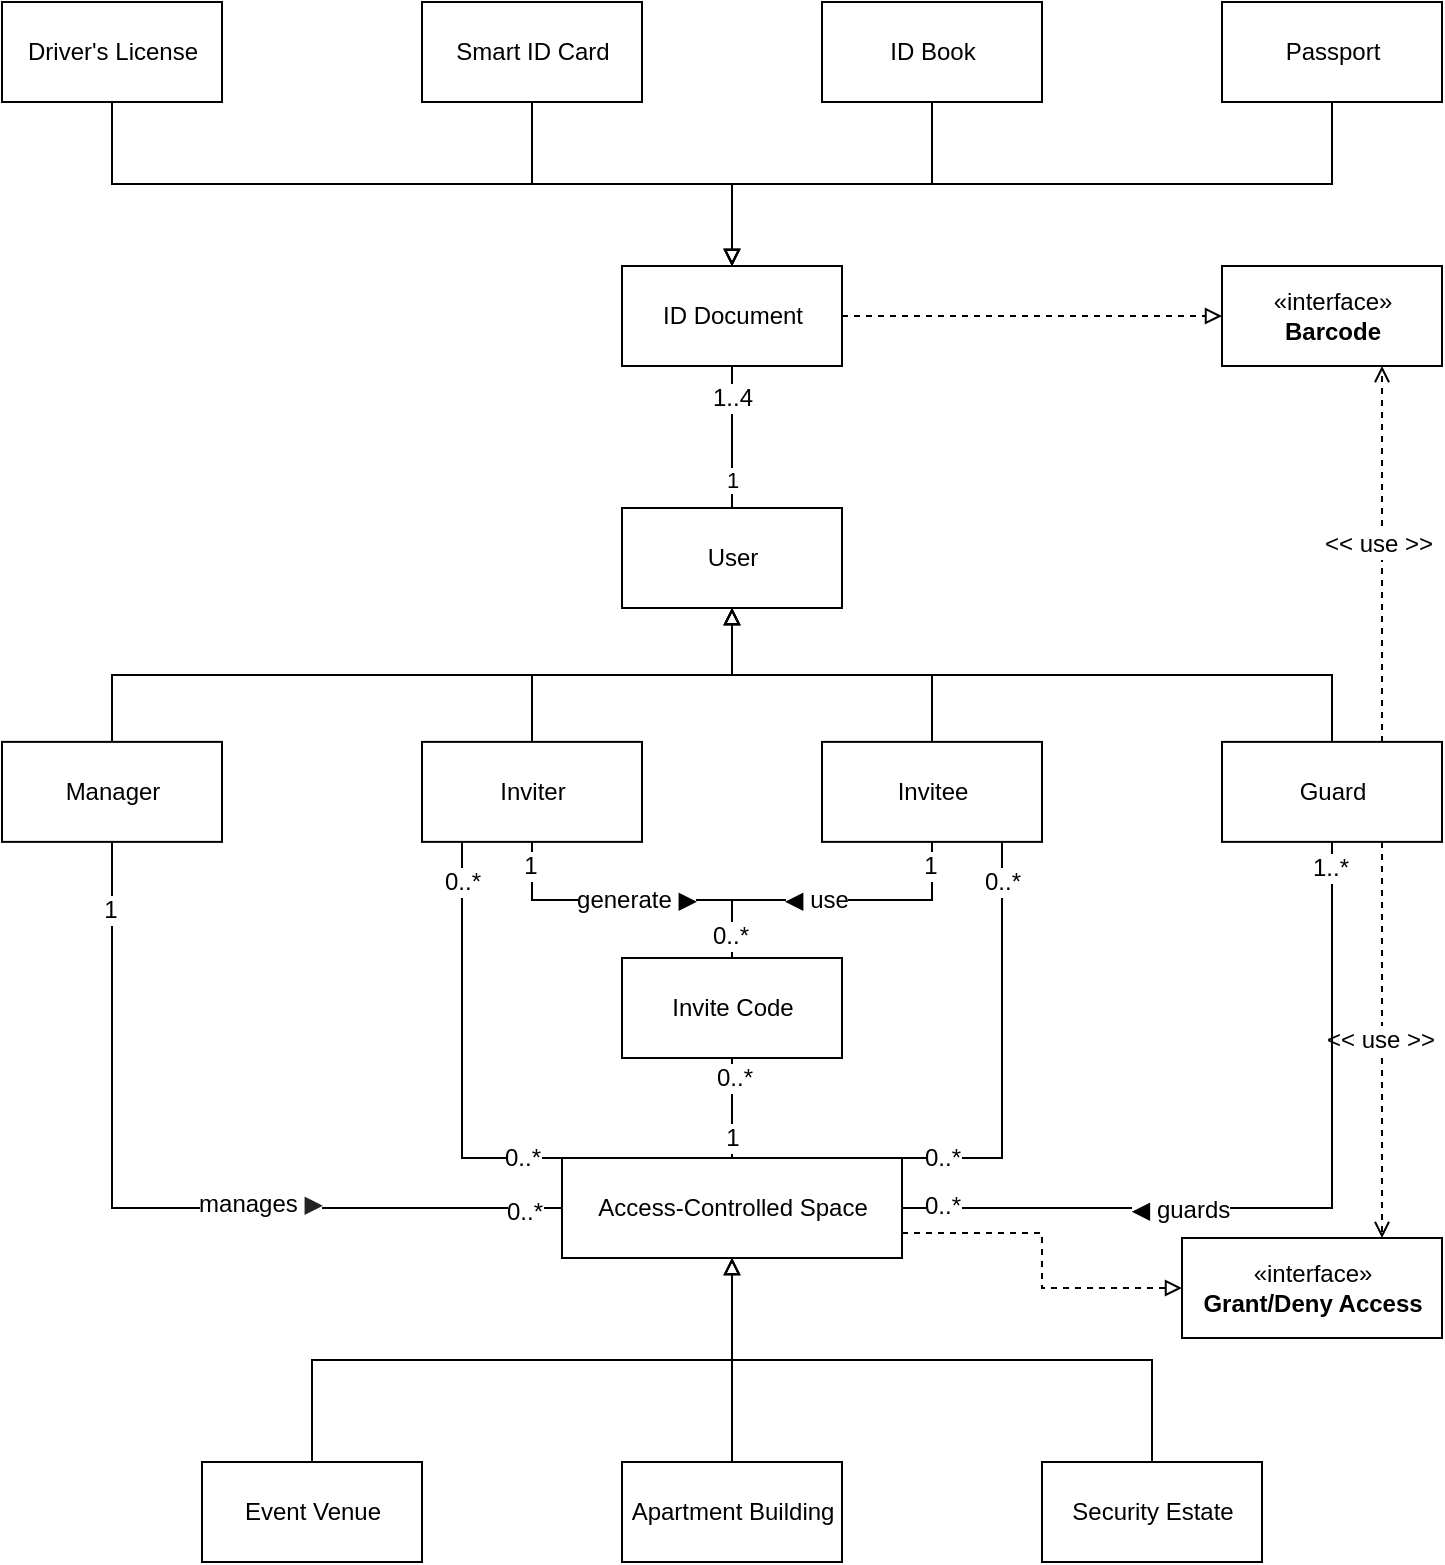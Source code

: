 <mxfile version="12.8.5" type="github" pages="9">
  <diagram id="KIi2lPRmDLOemCgX0B-V" name="domain_model">
    <mxGraphModel dx="946" dy="1783" grid="1" gridSize="10" guides="1" tooltips="1" connect="1" arrows="1" fold="1" page="1" pageScale="1" pageWidth="827" pageHeight="1169" math="0" shadow="0">
      <root>
        <mxCell id="0" />
        <mxCell id="1" parent="0" />
        <mxCell id="3oPoWGQy6z454e4XhpnZ-6" style="edgeStyle=elbowEdgeStyle;rounded=0;orthogonalLoop=1;jettySize=auto;html=1;elbow=vertical;endArrow=block;endFill=0;" parent="1" source="3oPoWGQy6z454e4XhpnZ-1" target="3oPoWGQy6z454e4XhpnZ-5" edge="1">
          <mxGeometry relative="1" as="geometry" />
        </mxCell>
        <mxCell id="3oPoWGQy6z454e4XhpnZ-1" value="Driver&#39;s License" style="html=1;" parent="1" vertex="1">
          <mxGeometry x="54" y="-1150" width="110" height="50" as="geometry" />
        </mxCell>
        <mxCell id="3oPoWGQy6z454e4XhpnZ-8" style="edgeStyle=elbowEdgeStyle;rounded=0;orthogonalLoop=1;jettySize=auto;elbow=vertical;html=1;entryX=0.5;entryY=0;entryDx=0;entryDy=0;endArrow=block;endFill=0;" parent="1" source="3oPoWGQy6z454e4XhpnZ-2" target="3oPoWGQy6z454e4XhpnZ-5" edge="1">
          <mxGeometry relative="1" as="geometry" />
        </mxCell>
        <mxCell id="3oPoWGQy6z454e4XhpnZ-2" value="Smart ID Card" style="html=1;" parent="1" vertex="1">
          <mxGeometry x="264" y="-1150" width="110" height="50" as="geometry" />
        </mxCell>
        <mxCell id="3oPoWGQy6z454e4XhpnZ-9" style="edgeStyle=elbowEdgeStyle;rounded=0;orthogonalLoop=1;jettySize=auto;elbow=vertical;html=1;endArrow=block;endFill=0;" parent="1" source="3oPoWGQy6z454e4XhpnZ-3" target="3oPoWGQy6z454e4XhpnZ-5" edge="1">
          <mxGeometry relative="1" as="geometry" />
        </mxCell>
        <mxCell id="3oPoWGQy6z454e4XhpnZ-3" value="ID Book" style="html=1;" parent="1" vertex="1">
          <mxGeometry x="464" y="-1150" width="110" height="50" as="geometry" />
        </mxCell>
        <mxCell id="3oPoWGQy6z454e4XhpnZ-10" style="edgeStyle=elbowEdgeStyle;rounded=0;orthogonalLoop=1;jettySize=auto;elbow=vertical;html=1;endArrow=block;endFill=0;" parent="1" source="3oPoWGQy6z454e4XhpnZ-4" target="3oPoWGQy6z454e4XhpnZ-5" edge="1">
          <mxGeometry relative="1" as="geometry" />
        </mxCell>
        <mxCell id="3oPoWGQy6z454e4XhpnZ-4" value="Passport" style="html=1;" parent="1" vertex="1">
          <mxGeometry x="664" y="-1150" width="110" height="50" as="geometry" />
        </mxCell>
        <mxCell id="3oPoWGQy6z454e4XhpnZ-5" value="ID Document" style="html=1;" parent="1" vertex="1">
          <mxGeometry x="364" y="-1018" width="110" height="50" as="geometry" />
        </mxCell>
        <mxCell id="3oPoWGQy6z454e4XhpnZ-11" value="User" style="html=1;" parent="1" vertex="1">
          <mxGeometry x="364" y="-897" width="110" height="50" as="geometry" />
        </mxCell>
        <mxCell id="3oPoWGQy6z454e4XhpnZ-16" style="edgeStyle=elbowEdgeStyle;rounded=0;orthogonalLoop=1;jettySize=auto;elbow=vertical;html=1;endArrow=block;endFill=0;" parent="1" source="3oPoWGQy6z454e4XhpnZ-12" target="3oPoWGQy6z454e4XhpnZ-11" edge="1">
          <mxGeometry relative="1" as="geometry" />
        </mxCell>
        <mxCell id="3oPoWGQy6z454e4XhpnZ-12" value="Manager" style="html=1;" parent="1" vertex="1">
          <mxGeometry x="54" y="-780.06" width="110" height="50" as="geometry" />
        </mxCell>
        <mxCell id="3oPoWGQy6z454e4XhpnZ-17" style="edgeStyle=elbowEdgeStyle;rounded=0;orthogonalLoop=1;jettySize=auto;elbow=vertical;html=1;endArrow=block;endFill=0;" parent="1" source="3oPoWGQy6z454e4XhpnZ-13" target="3oPoWGQy6z454e4XhpnZ-11" edge="1">
          <mxGeometry relative="1" as="geometry" />
        </mxCell>
        <mxCell id="3oPoWGQy6z454e4XhpnZ-13" value="Inviter" style="html=1;" parent="1" vertex="1">
          <mxGeometry x="264" y="-780.06" width="110" height="50" as="geometry" />
        </mxCell>
        <mxCell id="3oPoWGQy6z454e4XhpnZ-18" style="edgeStyle=elbowEdgeStyle;rounded=0;orthogonalLoop=1;jettySize=auto;elbow=vertical;html=1;endArrow=block;endFill=0;" parent="1" source="3oPoWGQy6z454e4XhpnZ-14" target="3oPoWGQy6z454e4XhpnZ-11" edge="1">
          <mxGeometry relative="1" as="geometry" />
        </mxCell>
        <mxCell id="3oPoWGQy6z454e4XhpnZ-14" value="Invitee" style="html=1;" parent="1" vertex="1">
          <mxGeometry x="464" y="-780.06" width="110" height="50" as="geometry" />
        </mxCell>
        <mxCell id="3oPoWGQy6z454e4XhpnZ-19" style="edgeStyle=elbowEdgeStyle;rounded=0;orthogonalLoop=1;jettySize=auto;elbow=vertical;html=1;endArrow=block;endFill=0;" parent="1" source="3oPoWGQy6z454e4XhpnZ-15" target="3oPoWGQy6z454e4XhpnZ-11" edge="1">
          <mxGeometry relative="1" as="geometry" />
        </mxCell>
        <mxCell id="3oPoWGQy6z454e4XhpnZ-32" style="edgeStyle=elbowEdgeStyle;rounded=0;orthogonalLoop=1;jettySize=auto;elbow=vertical;html=1;endArrow=open;endFill=0;dashed=1;" parent="1" source="3oPoWGQy6z454e4XhpnZ-15" target="3oPoWGQy6z454e4XhpnZ-31" edge="1" treatAsSingle="0">
          <mxGeometry relative="1" as="geometry">
            <Array as="points">
              <mxPoint x="744" y="-912" />
              <mxPoint x="754" y="-832" />
              <mxPoint x="764" y="-862" />
              <mxPoint x="744" y="-912" />
            </Array>
          </mxGeometry>
        </mxCell>
        <mxCell id="3oPoWGQy6z454e4XhpnZ-33" value="&amp;lt;&amp;lt; use &amp;gt;&amp;gt;" style="text;html=1;align=center;verticalAlign=middle;resizable=0;points=[];labelBackgroundColor=#ffffff;" parent="3oPoWGQy6z454e4XhpnZ-32" vertex="1" connectable="0">
          <mxGeometry x="0.404" y="34" relative="1" as="geometry">
            <mxPoint x="32" y="33" as="offset" />
          </mxGeometry>
        </mxCell>
        <mxCell id="3oPoWGQy6z454e4XhpnZ-15" value="Guard" style="html=1;" parent="1" vertex="1">
          <mxGeometry x="664" y="-780.06" width="110" height="50" as="geometry" />
        </mxCell>
        <mxCell id="3oPoWGQy6z454e4XhpnZ-20" value="Invite Code" style="html=1;" parent="1" vertex="1">
          <mxGeometry x="364" y="-672" width="110" height="50" as="geometry" />
        </mxCell>
        <mxCell id="3oPoWGQy6z454e4XhpnZ-21" value="Access-Controlled Space" style="html=1;" parent="1" vertex="1">
          <mxGeometry x="334" y="-572" width="170" height="50" as="geometry" />
        </mxCell>
        <mxCell id="3oPoWGQy6z454e4XhpnZ-27" style="edgeStyle=elbowEdgeStyle;rounded=0;orthogonalLoop=1;jettySize=auto;elbow=vertical;html=1;endArrow=block;endFill=0;" parent="1" source="3oPoWGQy6z454e4XhpnZ-23" target="3oPoWGQy6z454e4XhpnZ-21" edge="1">
          <mxGeometry relative="1" as="geometry" />
        </mxCell>
        <mxCell id="3oPoWGQy6z454e4XhpnZ-23" value="Apartment Building" style="html=1;" parent="1" vertex="1">
          <mxGeometry x="364" y="-420" width="110" height="50" as="geometry" />
        </mxCell>
        <mxCell id="3oPoWGQy6z454e4XhpnZ-26" style="edgeStyle=elbowEdgeStyle;rounded=0;orthogonalLoop=1;jettySize=auto;elbow=vertical;html=1;endArrow=block;endFill=0;" parent="1" source="3oPoWGQy6z454e4XhpnZ-24" target="3oPoWGQy6z454e4XhpnZ-21" edge="1">
          <mxGeometry relative="1" as="geometry" />
        </mxCell>
        <mxCell id="3oPoWGQy6z454e4XhpnZ-24" value="Event Venue" style="html=1;" parent="1" vertex="1">
          <mxGeometry x="154" y="-420" width="110" height="50" as="geometry" />
        </mxCell>
        <mxCell id="3oPoWGQy6z454e4XhpnZ-28" style="edgeStyle=elbowEdgeStyle;rounded=0;orthogonalLoop=1;jettySize=auto;elbow=vertical;html=1;endArrow=block;endFill=0;" parent="1" source="3oPoWGQy6z454e4XhpnZ-25" target="3oPoWGQy6z454e4XhpnZ-21" edge="1">
          <mxGeometry relative="1" as="geometry" />
        </mxCell>
        <mxCell id="3oPoWGQy6z454e4XhpnZ-25" value="Security Estate" style="html=1;" parent="1" vertex="1">
          <mxGeometry x="574" y="-420" width="110" height="50" as="geometry" />
        </mxCell>
        <mxCell id="3oPoWGQy6z454e4XhpnZ-30" value="«interface»&lt;br&gt;&lt;b&gt;Grant/Deny Access&lt;/b&gt;" style="html=1;" parent="1" vertex="1">
          <mxGeometry x="644" y="-532" width="130" height="50" as="geometry" />
        </mxCell>
        <mxCell id="3oPoWGQy6z454e4XhpnZ-31" value="«interface»&lt;br&gt;&lt;b&gt;Barcode&lt;/b&gt;" style="html=1;" parent="1" vertex="1">
          <mxGeometry x="664" y="-1018" width="110" height="50" as="geometry" />
        </mxCell>
        <mxCell id="3oPoWGQy6z454e4XhpnZ-34" style="edgeStyle=elbowEdgeStyle;rounded=0;orthogonalLoop=1;jettySize=auto;elbow=vertical;html=1;endArrow=open;endFill=0;dashed=1;" parent="1" source="3oPoWGQy6z454e4XhpnZ-15" target="3oPoWGQy6z454e4XhpnZ-30" edge="1" treatAsSingle="0">
          <mxGeometry relative="1" as="geometry">
            <mxPoint x="854" y="-474.06" as="sourcePoint" />
            <mxPoint x="854" y="-662" as="targetPoint" />
            <Array as="points">
              <mxPoint x="744" y="-672" />
              <mxPoint x="764" y="-682" />
              <mxPoint x="744" y="-652" />
              <mxPoint x="854" y="-606" />
            </Array>
          </mxGeometry>
        </mxCell>
        <mxCell id="3oPoWGQy6z454e4XhpnZ-36" value="&amp;lt;&amp;lt; use &amp;gt;&amp;gt;" style="text;html=1;align=center;verticalAlign=middle;resizable=0;points=[];labelBackgroundColor=#ffffff;" parent="3oPoWGQy6z454e4XhpnZ-34" vertex="1" connectable="0">
          <mxGeometry x="-0.013" y="-1" relative="1" as="geometry">
            <mxPoint y="1" as="offset" />
          </mxGeometry>
        </mxCell>
        <mxCell id="3oPoWGQy6z454e4XhpnZ-37" style="edgeStyle=elbowEdgeStyle;rounded=0;orthogonalLoop=1;jettySize=auto;html=1;endArrow=none;endFill=0;elbow=vertical;" parent="1" source="3oPoWGQy6z454e4XhpnZ-13" target="3oPoWGQy6z454e4XhpnZ-20" edge="1" treatAsSingle="0">
          <mxGeometry relative="1" as="geometry">
            <mxPoint x="34" y="-682" as="sourcePoint" />
            <mxPoint x="134" y="-650.94" as="targetPoint" />
          </mxGeometry>
        </mxCell>
        <mxCell id="3oPoWGQy6z454e4XhpnZ-38" value="generate ▶︎" style="text;html=1;align=center;verticalAlign=middle;resizable=0;points=[];labelBackgroundColor=#ffffff;" parent="3oPoWGQy6z454e4XhpnZ-37" vertex="1" connectable="0">
          <mxGeometry x="-0.315" y="22" relative="1" as="geometry">
            <mxPoint x="26.43" y="22" as="offset" />
          </mxGeometry>
        </mxCell>
        <mxCell id="3oPoWGQy6z454e4XhpnZ-39" value="1" style="text;html=1;align=center;verticalAlign=middle;resizable=0;points=[];labelBackgroundColor=#ffffff;" parent="3oPoWGQy6z454e4XhpnZ-37" vertex="1" connectable="0">
          <mxGeometry x="-0.857" y="-1" relative="1" as="geometry">
            <mxPoint as="offset" />
          </mxGeometry>
        </mxCell>
        <mxCell id="3oPoWGQy6z454e4XhpnZ-40" value="0..*" style="text;html=1;align=center;verticalAlign=middle;resizable=0;points=[];labelBackgroundColor=#ffffff;" parent="3oPoWGQy6z454e4XhpnZ-37" vertex="1" connectable="0">
          <mxGeometry x="0.853" y="-1" relative="1" as="geometry">
            <mxPoint as="offset" />
          </mxGeometry>
        </mxCell>
        <mxCell id="3oPoWGQy6z454e4XhpnZ-41" style="edgeStyle=elbowEdgeStyle;rounded=0;orthogonalLoop=1;jettySize=auto;html=1;endArrow=none;endFill=0;elbow=vertical;" parent="1" source="3oPoWGQy6z454e4XhpnZ-14" target="3oPoWGQy6z454e4XhpnZ-20" edge="1" treatAsSingle="0">
          <mxGeometry relative="1" as="geometry">
            <mxPoint x="329" y="-720.06" as="sourcePoint" />
            <mxPoint x="429" y="-652" as="targetPoint" />
          </mxGeometry>
        </mxCell>
        <mxCell id="3oPoWGQy6z454e4XhpnZ-43" value="1" style="text;html=1;align=center;verticalAlign=middle;resizable=0;points=[];labelBackgroundColor=#ffffff;" parent="3oPoWGQy6z454e4XhpnZ-41" vertex="1" connectable="0">
          <mxGeometry x="-0.857" y="-1" relative="1" as="geometry">
            <mxPoint as="offset" />
          </mxGeometry>
        </mxCell>
        <mxCell id="3oPoWGQy6z454e4XhpnZ-44" value="0..*" style="text;html=1;align=center;verticalAlign=middle;resizable=0;points=[];labelBackgroundColor=#ffffff;" parent="3oPoWGQy6z454e4XhpnZ-41" vertex="1" connectable="0">
          <mxGeometry x="0.853" y="-1" relative="1" as="geometry">
            <mxPoint as="offset" />
          </mxGeometry>
        </mxCell>
        <mxCell id="3oPoWGQy6z454e4XhpnZ-45" value="◀︎ use" style="text;html=1;align=center;verticalAlign=middle;resizable=0;points=[];labelBackgroundColor=#ffffff;" parent="3oPoWGQy6z454e4XhpnZ-41" vertex="1" connectable="0">
          <mxGeometry x="0.098" relative="1" as="geometry">
            <mxPoint as="offset" />
          </mxGeometry>
        </mxCell>
        <mxCell id="3oPoWGQy6z454e4XhpnZ-46" style="edgeStyle=orthogonalEdgeStyle;rounded=0;orthogonalLoop=1;jettySize=auto;html=1;endArrow=none;endFill=0;" parent="1" source="3oPoWGQy6z454e4XhpnZ-21" target="3oPoWGQy6z454e4XhpnZ-12" edge="1" treatAsSingle="0">
          <mxGeometry relative="1" as="geometry">
            <mxPoint x="324" y="-510.94" as="sourcePoint" />
            <mxPoint x="84" y="-662" as="targetPoint" />
          </mxGeometry>
        </mxCell>
        <mxCell id="3oPoWGQy6z454e4XhpnZ-47" value="&lt;font style=&quot;font-size: 12px&quot;&gt;manages&amp;nbsp;&lt;span style=&quot;color: rgb(34 , 34 , 34) ; font-family: &amp;#34;arial&amp;#34; , sans-serif ; text-align: left ; white-space: normal&quot;&gt;▶&lt;/span&gt;&lt;/font&gt;" style="text;html=1;align=center;verticalAlign=middle;resizable=0;points=[];labelBackgroundColor=#ffffff;" parent="3oPoWGQy6z454e4XhpnZ-46" vertex="1" connectable="0">
          <mxGeometry x="-0.075" y="-2" relative="1" as="geometry">
            <mxPoint x="37.14" as="offset" />
          </mxGeometry>
        </mxCell>
        <mxCell id="3oPoWGQy6z454e4XhpnZ-48" value="1" style="text;html=1;align=center;verticalAlign=middle;resizable=0;points=[];labelBackgroundColor=#ffffff;" parent="3oPoWGQy6z454e4XhpnZ-46" vertex="1" connectable="0">
          <mxGeometry x="0.933" y="1" relative="1" as="geometry">
            <mxPoint y="19.94" as="offset" />
          </mxGeometry>
        </mxCell>
        <mxCell id="3oPoWGQy6z454e4XhpnZ-49" value="0..*" style="text;html=1;align=center;verticalAlign=middle;resizable=0;points=[];labelBackgroundColor=#ffffff;" parent="3oPoWGQy6z454e4XhpnZ-46" vertex="1" connectable="0">
          <mxGeometry x="-0.9" y="2" relative="1" as="geometry">
            <mxPoint x="1" as="offset" />
          </mxGeometry>
        </mxCell>
        <mxCell id="3oPoWGQy6z454e4XhpnZ-50" style="edgeStyle=orthogonalEdgeStyle;rounded=0;orthogonalLoop=1;jettySize=auto;html=1;endArrow=none;endFill=0;" parent="1" source="3oPoWGQy6z454e4XhpnZ-21" target="3oPoWGQy6z454e4XhpnZ-15" edge="1" treatAsSingle="0">
          <mxGeometry relative="1" as="geometry">
            <mxPoint x="454" y="-560.94" as="sourcePoint" />
            <mxPoint x="674" y="-712" as="targetPoint" />
          </mxGeometry>
        </mxCell>
        <mxCell id="3oPoWGQy6z454e4XhpnZ-51" value="◀︎ guards" style="text;html=1;align=center;verticalAlign=middle;resizable=0;points=[];labelBackgroundColor=#ffffff;" parent="3oPoWGQy6z454e4XhpnZ-50" vertex="1" connectable="0">
          <mxGeometry x="-0.304" y="-1" relative="1" as="geometry">
            <mxPoint as="offset" />
          </mxGeometry>
        </mxCell>
        <mxCell id="3oPoWGQy6z454e4XhpnZ-52" value="1..*" style="text;html=1;align=center;verticalAlign=middle;resizable=0;points=[];labelBackgroundColor=#ffffff;" parent="3oPoWGQy6z454e4XhpnZ-50" vertex="1" connectable="0">
          <mxGeometry x="0.935" y="1" relative="1" as="geometry">
            <mxPoint as="offset" />
          </mxGeometry>
        </mxCell>
        <mxCell id="3oPoWGQy6z454e4XhpnZ-53" value="0..*" style="text;html=1;align=center;verticalAlign=middle;resizable=0;points=[];labelBackgroundColor=#ffffff;" parent="3oPoWGQy6z454e4XhpnZ-50" vertex="1" connectable="0">
          <mxGeometry x="-0.937" y="1" relative="1" as="geometry">
            <mxPoint x="7.06" as="offset" />
          </mxGeometry>
        </mxCell>
        <mxCell id="3oPoWGQy6z454e4XhpnZ-54" style="edgeStyle=elbowEdgeStyle;rounded=0;orthogonalLoop=1;jettySize=auto;html=1;endArrow=none;endFill=0;" parent="1" source="3oPoWGQy6z454e4XhpnZ-21" target="3oPoWGQy6z454e4XhpnZ-13" edge="1" treatAsSingle="0">
          <mxGeometry relative="1" as="geometry">
            <Array as="points">
              <mxPoint x="284" y="-572" />
              <mxPoint x="284" y="-672" />
            </Array>
            <mxPoint x="344" y="-582" as="sourcePoint" />
            <mxPoint x="234" y="-708.06" as="targetPoint" />
          </mxGeometry>
        </mxCell>
        <mxCell id="3oPoWGQy6z454e4XhpnZ-55" value="0..*" style="text;html=1;align=center;verticalAlign=middle;resizable=0;points=[];labelBackgroundColor=#ffffff;" parent="3oPoWGQy6z454e4XhpnZ-54" vertex="1" connectable="0">
          <mxGeometry x="0.807" relative="1" as="geometry">
            <mxPoint as="offset" />
          </mxGeometry>
        </mxCell>
        <mxCell id="3oPoWGQy6z454e4XhpnZ-56" value="0..*" style="text;html=1;align=center;verticalAlign=middle;resizable=0;points=[];labelBackgroundColor=#ffffff;" parent="3oPoWGQy6z454e4XhpnZ-54" vertex="1" connectable="0">
          <mxGeometry x="-0.92" relative="1" as="geometry">
            <mxPoint x="-11.67" as="offset" />
          </mxGeometry>
        </mxCell>
        <mxCell id="3oPoWGQy6z454e4XhpnZ-57" style="edgeStyle=elbowEdgeStyle;rounded=0;orthogonalLoop=1;jettySize=auto;html=1;endArrow=none;endFill=0;" parent="1" source="3oPoWGQy6z454e4XhpnZ-21" target="3oPoWGQy6z454e4XhpnZ-14" edge="1" treatAsSingle="0">
          <mxGeometry relative="1" as="geometry">
            <Array as="points">
              <mxPoint x="554" y="-572" />
              <mxPoint x="554" y="-672" />
              <mxPoint x="544" y="-572" />
              <mxPoint x="564" y="-672" />
            </Array>
            <mxPoint x="344" y="-559.5" as="sourcePoint" />
            <mxPoint x="294" y="-720.06" as="targetPoint" />
          </mxGeometry>
        </mxCell>
        <mxCell id="3oPoWGQy6z454e4XhpnZ-58" value="0..*" style="text;html=1;align=center;verticalAlign=middle;resizable=0;points=[];labelBackgroundColor=#ffffff;" parent="3oPoWGQy6z454e4XhpnZ-57" vertex="1" connectable="0">
          <mxGeometry x="0.807" relative="1" as="geometry">
            <mxPoint as="offset" />
          </mxGeometry>
        </mxCell>
        <mxCell id="3oPoWGQy6z454e4XhpnZ-59" value="0..*" style="text;html=1;align=center;verticalAlign=middle;resizable=0;points=[];labelBackgroundColor=#ffffff;" parent="3oPoWGQy6z454e4XhpnZ-57" vertex="1" connectable="0">
          <mxGeometry x="-0.92" relative="1" as="geometry">
            <mxPoint x="11.67" as="offset" />
          </mxGeometry>
        </mxCell>
        <mxCell id="3oPoWGQy6z454e4XhpnZ-60" style="edgeStyle=orthogonalEdgeStyle;rounded=0;orthogonalLoop=1;jettySize=auto;html=1;endArrow=none;endFill=0;" parent="1" source="3oPoWGQy6z454e4XhpnZ-21" target="3oPoWGQy6z454e4XhpnZ-20" edge="1" treatAsSingle="0">
          <mxGeometry relative="1" as="geometry">
            <mxPoint x="-506" y="-602" as="sourcePoint" />
            <mxPoint x="-506" y="-682" as="targetPoint" />
          </mxGeometry>
        </mxCell>
        <mxCell id="3oPoWGQy6z454e4XhpnZ-61" value="1" style="text;html=1;align=center;verticalAlign=middle;resizable=0;points=[];labelBackgroundColor=#ffffff;" parent="3oPoWGQy6z454e4XhpnZ-60" vertex="1" connectable="0">
          <mxGeometry x="-0.605" y="-3" relative="1" as="geometry">
            <mxPoint x="-3" as="offset" />
          </mxGeometry>
        </mxCell>
        <mxCell id="3oPoWGQy6z454e4XhpnZ-62" value="0..*" style="text;html=1;align=center;verticalAlign=middle;resizable=0;points=[];labelBackgroundColor=#ffffff;" parent="3oPoWGQy6z454e4XhpnZ-60" vertex="1" connectable="0">
          <mxGeometry x="0.591" y="-1" relative="1" as="geometry">
            <mxPoint as="offset" />
          </mxGeometry>
        </mxCell>
        <mxCell id="3oPoWGQy6z454e4XhpnZ-63" style="edgeStyle=orthogonalEdgeStyle;rounded=0;orthogonalLoop=1;jettySize=auto;html=1;dashed=1;endArrow=block;endFill=0;" parent="1" source="3oPoWGQy6z454e4XhpnZ-5" target="3oPoWGQy6z454e4XhpnZ-31" edge="1">
          <mxGeometry relative="1" as="geometry">
            <Array as="points" />
            <mxPoint x="454" y="-993" as="sourcePoint" />
            <mxPoint x="-336" y="-975" as="targetPoint" />
          </mxGeometry>
        </mxCell>
        <mxCell id="3oPoWGQy6z454e4XhpnZ-64" value="1" style="edgeStyle=orthogonalEdgeStyle;rounded=0;orthogonalLoop=1;jettySize=auto;html=1;endArrow=none;endFill=0;" parent="1" source="3oPoWGQy6z454e4XhpnZ-11" target="3oPoWGQy6z454e4XhpnZ-5" edge="1" treatAsSingle="0">
          <mxGeometry x="-0.615" relative="1" as="geometry">
            <mxPoint y="-1" as="offset" />
            <mxPoint x="-506" y="-882" as="sourcePoint" />
            <mxPoint x="-506" y="-958" as="targetPoint" />
          </mxGeometry>
        </mxCell>
        <mxCell id="3oPoWGQy6z454e4XhpnZ-65" value="1..4" style="text;html=1;align=center;verticalAlign=middle;resizable=0;points=[];labelBackgroundColor=#ffffff;" parent="3oPoWGQy6z454e4XhpnZ-64" vertex="1" connectable="0">
          <mxGeometry x="0.803" y="1" relative="1" as="geometry">
            <mxPoint x="1" y="9.06" as="offset" />
          </mxGeometry>
        </mxCell>
        <mxCell id="3oPoWGQy6z454e4XhpnZ-66" style="edgeStyle=orthogonalEdgeStyle;rounded=0;orthogonalLoop=1;jettySize=auto;html=1;dashed=1;endArrow=block;endFill=0;exitX=1;exitY=0.75;exitDx=0;exitDy=0;" parent="1" source="3oPoWGQy6z454e4XhpnZ-21" target="3oPoWGQy6z454e4XhpnZ-30" edge="1">
          <mxGeometry relative="1" as="geometry">
            <Array as="points" />
            <mxPoint x="484" y="-983" as="sourcePoint" />
            <mxPoint x="674" y="-983" as="targetPoint" />
          </mxGeometry>
        </mxCell>
      </root>
    </mxGraphModel>
  </diagram>
  <diagram id="34RCKyku898OAkQptd6Z" name="invite_only_use_case">
    <mxGraphModel dx="1773" dy="614" grid="1" gridSize="10" guides="1" tooltips="1" connect="1" arrows="1" fold="1" page="1" pageScale="1" pageWidth="827" pageHeight="1169" math="0" shadow="0">
      <root>
        <mxCell id="-zf_CSyAqeYTEmltiVzg-0" />
        <mxCell id="-zf_CSyAqeYTEmltiVzg-1" parent="-zf_CSyAqeYTEmltiVzg-0" />
        <mxCell id="-zf_CSyAqeYTEmltiVzg-2" value="&quot;Invite Only&quot; App" style="shape=umlFrame;whiteSpace=wrap;html=1;width=120;height=30;" parent="-zf_CSyAqeYTEmltiVzg-1" vertex="1">
          <mxGeometry x="-583" y="190" width="340" height="670" as="geometry" />
        </mxCell>
        <mxCell id="-zf_CSyAqeYTEmltiVzg-3" value="U2.&lt;br&gt;Manage Access-controlled Space" style="ellipse;whiteSpace=wrap;html=1;" parent="-zf_CSyAqeYTEmltiVzg-1" vertex="1">
          <mxGeometry x="-483" y="330" width="140" height="70" as="geometry" />
        </mxCell>
        <mxCell id="-zf_CSyAqeYTEmltiVzg-4" style="edgeStyle=orthogonalEdgeStyle;rounded=0;orthogonalLoop=1;jettySize=auto;html=1;endArrow=block;endFill=1;" parent="-zf_CSyAqeYTEmltiVzg-1" source="-zf_CSyAqeYTEmltiVzg-7" target="-zf_CSyAqeYTEmltiVzg-27" edge="1">
          <mxGeometry relative="1" as="geometry" />
        </mxCell>
        <mxCell id="-zf_CSyAqeYTEmltiVzg-5" style="edgeStyle=elbowEdgeStyle;rounded=0;orthogonalLoop=1;jettySize=auto;html=1;" parent="-zf_CSyAqeYTEmltiVzg-1" source="-zf_CSyAqeYTEmltiVzg-7" target="-zf_CSyAqeYTEmltiVzg-31" edge="1">
          <mxGeometry relative="1" as="geometry">
            <Array as="points">
              <mxPoint x="-673" y="431" />
              <mxPoint x="-663" y="365" />
            </Array>
          </mxGeometry>
        </mxCell>
        <mxCell id="-zf_CSyAqeYTEmltiVzg-6" style="rounded=0;orthogonalLoop=1;jettySize=auto;html=1;" parent="-zf_CSyAqeYTEmltiVzg-1" source="-zf_CSyAqeYTEmltiVzg-7" target="-zf_CSyAqeYTEmltiVzg-3" edge="1">
          <mxGeometry relative="1" as="geometry" />
        </mxCell>
        <mxCell id="-zf_CSyAqeYTEmltiVzg-7" value="Manager" style="shape=umlActor;verticalLabelPosition=bottom;labelBackgroundColor=#ffffff;verticalAlign=top;html=1;" parent="-zf_CSyAqeYTEmltiVzg-1" vertex="1">
          <mxGeometry x="-653" y="445" width="30" height="60" as="geometry" />
        </mxCell>
        <mxCell id="-zf_CSyAqeYTEmltiVzg-8" style="edgeStyle=orthogonalEdgeStyle;rounded=0;orthogonalLoop=1;jettySize=auto;html=1;endArrow=block;endFill=1;" parent="-zf_CSyAqeYTEmltiVzg-1" source="-zf_CSyAqeYTEmltiVzg-10" target="-zf_CSyAqeYTEmltiVzg-28" edge="1">
          <mxGeometry relative="1" as="geometry" />
        </mxCell>
        <mxCell id="-zf_CSyAqeYTEmltiVzg-9" style="edgeStyle=elbowEdgeStyle;rounded=0;orthogonalLoop=1;jettySize=auto;html=1;" parent="-zf_CSyAqeYTEmltiVzg-1" source="-zf_CSyAqeYTEmltiVzg-10" target="-zf_CSyAqeYTEmltiVzg-31" edge="1">
          <mxGeometry relative="1" as="geometry">
            <Array as="points">
              <mxPoint x="-673" y="431" />
              <mxPoint x="-663" y="431" />
            </Array>
          </mxGeometry>
        </mxCell>
        <mxCell id="-zf_CSyAqeYTEmltiVzg-10" value="Guard" style="shape=umlActor;verticalLabelPosition=bottom;labelBackgroundColor=#ffffff;verticalAlign=top;html=1;" parent="-zf_CSyAqeYTEmltiVzg-1" vertex="1">
          <mxGeometry x="-653" y="555" width="30" height="60" as="geometry" />
        </mxCell>
        <mxCell id="-zf_CSyAqeYTEmltiVzg-11" style="edgeStyle=orthogonalEdgeStyle;rounded=0;orthogonalLoop=1;jettySize=auto;html=1;endArrow=block;endFill=1;" parent="-zf_CSyAqeYTEmltiVzg-1" source="-zf_CSyAqeYTEmltiVzg-13" target="-zf_CSyAqeYTEmltiVzg-30" edge="1">
          <mxGeometry relative="1" as="geometry" />
        </mxCell>
        <mxCell id="-zf_CSyAqeYTEmltiVzg-12" style="edgeStyle=elbowEdgeStyle;rounded=0;orthogonalLoop=1;jettySize=auto;html=1;" parent="-zf_CSyAqeYTEmltiVzg-1" source="-zf_CSyAqeYTEmltiVzg-13" target="-zf_CSyAqeYTEmltiVzg-31" edge="1">
          <mxGeometry relative="1" as="geometry">
            <Array as="points">
              <mxPoint x="-673" y="441" />
            </Array>
          </mxGeometry>
        </mxCell>
        <mxCell id="-zf_CSyAqeYTEmltiVzg-13" value="Inviter" style="shape=umlActor;verticalLabelPosition=bottom;labelBackgroundColor=#ffffff;verticalAlign=top;html=1;" parent="-zf_CSyAqeYTEmltiVzg-1" vertex="1">
          <mxGeometry x="-653" y="775" width="30" height="60" as="geometry" />
        </mxCell>
        <mxCell id="-zf_CSyAqeYTEmltiVzg-14" style="edgeStyle=orthogonalEdgeStyle;rounded=0;orthogonalLoop=1;jettySize=auto;html=1;endArrow=block;endFill=1;" parent="-zf_CSyAqeYTEmltiVzg-1" source="-zf_CSyAqeYTEmltiVzg-16" target="-zf_CSyAqeYTEmltiVzg-29" edge="1">
          <mxGeometry relative="1" as="geometry" />
        </mxCell>
        <mxCell id="-zf_CSyAqeYTEmltiVzg-15" style="edgeStyle=elbowEdgeStyle;rounded=0;orthogonalLoop=1;jettySize=auto;html=1;endArrow=block;endFill=1;" parent="-zf_CSyAqeYTEmltiVzg-1" source="-zf_CSyAqeYTEmltiVzg-16" target="-zf_CSyAqeYTEmltiVzg-31" edge="1">
          <mxGeometry relative="1" as="geometry">
            <Array as="points">
              <mxPoint x="-673" y="421" />
            </Array>
          </mxGeometry>
        </mxCell>
        <mxCell id="-zf_CSyAqeYTEmltiVzg-16" value="Invitee" style="shape=umlActor;verticalLabelPosition=bottom;labelBackgroundColor=#ffffff;verticalAlign=top;html=1;" parent="-zf_CSyAqeYTEmltiVzg-1" vertex="1">
          <mxGeometry x="-653" y="665" width="30" height="60" as="geometry" />
        </mxCell>
        <mxCell id="-zf_CSyAqeYTEmltiVzg-17" style="edgeStyle=orthogonalEdgeStyle;rounded=0;orthogonalLoop=1;jettySize=auto;html=1;endArrow=block;endFill=1;" parent="-zf_CSyAqeYTEmltiVzg-1" source="-zf_CSyAqeYTEmltiVzg-18" target="-zf_CSyAqeYTEmltiVzg-31" edge="1">
          <mxGeometry relative="1" as="geometry" />
        </mxCell>
        <mxCell id="-zf_CSyAqeYTEmltiVzg-18" value="User Library" style="shape=umlActor;verticalLabelPosition=bottom;labelBackgroundColor=#ffffff;verticalAlign=top;html=1;" parent="-zf_CSyAqeYTEmltiVzg-1" vertex="1">
          <mxGeometry x="-183" y="225" width="30" height="60" as="geometry" />
        </mxCell>
        <mxCell id="-zf_CSyAqeYTEmltiVzg-19" style="edgeStyle=orthogonalEdgeStyle;rounded=0;orthogonalLoop=1;jettySize=auto;html=1;endArrow=block;endFill=1;" parent="-zf_CSyAqeYTEmltiVzg-1" source="-zf_CSyAqeYTEmltiVzg-21" target="-zf_CSyAqeYTEmltiVzg-28" edge="1">
          <mxGeometry relative="1" as="geometry" />
        </mxCell>
        <mxCell id="-zf_CSyAqeYTEmltiVzg-20" style="edgeStyle=none;rounded=0;orthogonalLoop=1;jettySize=auto;html=1;" parent="-zf_CSyAqeYTEmltiVzg-1" source="-zf_CSyAqeYTEmltiVzg-21" target="-zf_CSyAqeYTEmltiVzg-27" edge="1">
          <mxGeometry relative="1" as="geometry" />
        </mxCell>
        <mxCell id="-zf_CSyAqeYTEmltiVzg-21" value="Access Library" style="shape=umlActor;verticalLabelPosition=bottom;labelBackgroundColor=#ffffff;verticalAlign=top;html=1;" parent="-zf_CSyAqeYTEmltiVzg-1" vertex="1">
          <mxGeometry x="-183" y="555" width="30" height="60" as="geometry" />
        </mxCell>
        <mxCell id="-zf_CSyAqeYTEmltiVzg-22" style="edgeStyle=none;rounded=0;orthogonalLoop=1;jettySize=auto;html=1;" parent="-zf_CSyAqeYTEmltiVzg-1" source="-zf_CSyAqeYTEmltiVzg-23" target="-zf_CSyAqeYTEmltiVzg-3" edge="1">
          <mxGeometry relative="1" as="geometry" />
        </mxCell>
        <mxCell id="-zf_CSyAqeYTEmltiVzg-23" value="Space Library" style="shape=umlActor;verticalLabelPosition=bottom;labelBackgroundColor=#ffffff;verticalAlign=top;html=1;" parent="-zf_CSyAqeYTEmltiVzg-1" vertex="1">
          <mxGeometry x="-183" y="335" width="30" height="60" as="geometry" />
        </mxCell>
        <mxCell id="-zf_CSyAqeYTEmltiVzg-24" style="edgeStyle=orthogonalEdgeStyle;rounded=0;orthogonalLoop=1;jettySize=auto;html=1;endArrow=block;endFill=1;" parent="-zf_CSyAqeYTEmltiVzg-1" source="-zf_CSyAqeYTEmltiVzg-26" target="-zf_CSyAqeYTEmltiVzg-29" edge="1">
          <mxGeometry relative="1" as="geometry" />
        </mxCell>
        <mxCell id="-zf_CSyAqeYTEmltiVzg-25" style="rounded=0;orthogonalLoop=1;jettySize=auto;html=1;endArrow=block;endFill=1;" parent="-zf_CSyAqeYTEmltiVzg-1" source="-zf_CSyAqeYTEmltiVzg-26" target="-zf_CSyAqeYTEmltiVzg-30" edge="1">
          <mxGeometry relative="1" as="geometry" />
        </mxCell>
        <mxCell id="-zf_CSyAqeYTEmltiVzg-26" value="Invite Library" style="shape=umlActor;verticalLabelPosition=bottom;labelBackgroundColor=#ffffff;verticalAlign=top;html=1;" parent="-zf_CSyAqeYTEmltiVzg-1" vertex="1">
          <mxGeometry x="-183" y="665" width="30" height="60" as="geometry" />
        </mxCell>
        <mxCell id="-zf_CSyAqeYTEmltiVzg-27" value="U3.&lt;br&gt;View Access History for Space" style="ellipse;whiteSpace=wrap;html=1;" parent="-zf_CSyAqeYTEmltiVzg-1" vertex="1">
          <mxGeometry x="-483" y="440" width="140" height="70" as="geometry" />
        </mxCell>
        <mxCell id="-zf_CSyAqeYTEmltiVzg-28" value="U4.&lt;br&gt;Allow/Deny Access" style="ellipse;whiteSpace=wrap;html=1;" parent="-zf_CSyAqeYTEmltiVzg-1" vertex="1">
          <mxGeometry x="-483" y="550" width="140" height="70" as="geometry" />
        </mxCell>
        <mxCell id="-zf_CSyAqeYTEmltiVzg-29" value="U5.&lt;br&gt;Create Invite Code" style="ellipse;whiteSpace=wrap;html=1;" parent="-zf_CSyAqeYTEmltiVzg-1" vertex="1">
          <mxGeometry x="-483" y="660" width="140" height="70" as="geometry" />
        </mxCell>
        <mxCell id="-zf_CSyAqeYTEmltiVzg-30" value="U6.&lt;br&gt;Submit Invite Code" style="ellipse;whiteSpace=wrap;html=1;" parent="-zf_CSyAqeYTEmltiVzg-1" vertex="1">
          <mxGeometry x="-483" y="770" width="140" height="70" as="geometry" />
        </mxCell>
        <mxCell id="-zf_CSyAqeYTEmltiVzg-31" value="U1.&lt;br&gt;Manage User Profile" style="ellipse;whiteSpace=wrap;html=1;" parent="-zf_CSyAqeYTEmltiVzg-1" vertex="1">
          <mxGeometry x="-483" y="220" width="140" height="70" as="geometry" />
        </mxCell>
      </root>
    </mxGraphModel>
  </diagram>
  <diagram id="_jLLJJXLnGuINYeTaKHw" name="user_library_use_case">
    <mxGraphModel dx="3427" dy="1783" grid="1" gridSize="10" guides="1" tooltips="1" connect="1" arrows="1" fold="1" page="1" pageScale="1" pageWidth="827" pageHeight="1169" math="0" shadow="0">
      <root>
        <mxCell id="KEFcjVwRy5Nl16_dbJpy-0" />
        <mxCell id="KEFcjVwRy5Nl16_dbJpy-1" parent="KEFcjVwRy5Nl16_dbJpy-0" />
        <mxCell id="KEFcjVwRy5Nl16_dbJpy-2" value="User Library" style="shape=umlFrame;whiteSpace=wrap;html=1;width=120;height=30;" parent="KEFcjVwRy5Nl16_dbJpy-1" vertex="1">
          <mxGeometry x="-1990" y="-720" width="740" height="351" as="geometry" />
        </mxCell>
        <mxCell id="KEFcjVwRy5Nl16_dbJpy-3" style="rounded=0;orthogonalLoop=1;jettySize=auto;html=1;dashed=1;endArrow=open;endFill=0;" parent="KEFcjVwRy5Nl16_dbJpy-1" source="KEFcjVwRy5Nl16_dbJpy-5" target="KEFcjVwRy5Nl16_dbJpy-12" edge="1" treatAsSingle="0">
          <mxGeometry relative="1" as="geometry" />
        </mxCell>
        <mxCell id="KEFcjVwRy5Nl16_dbJpy-4" value="&amp;lt;&amp;lt; include &amp;gt;&amp;gt;" style="text;html=1;align=center;verticalAlign=middle;resizable=0;points=[];labelBackgroundColor=#ffffff;" parent="KEFcjVwRy5Nl16_dbJpy-3" vertex="1" connectable="0">
          <mxGeometry x="-0.017" relative="1" as="geometry">
            <mxPoint as="offset" />
          </mxGeometry>
        </mxCell>
        <mxCell id="KEFcjVwRy5Nl16_dbJpy-5" value="U1.&lt;br&gt;Manage User Profile" style="ellipse;whiteSpace=wrap;html=1;" parent="KEFcjVwRy5Nl16_dbJpy-1" vertex="1">
          <mxGeometry x="-1950" y="-570" width="140" height="70" as="geometry" />
        </mxCell>
        <mxCell id="KEFcjVwRy5Nl16_dbJpy-6" style="edgeStyle=none;rounded=0;orthogonalLoop=1;jettySize=auto;html=1;dashed=1;endArrow=open;endFill=0;" parent="KEFcjVwRy5Nl16_dbJpy-1" source="KEFcjVwRy5Nl16_dbJpy-9" target="KEFcjVwRy5Nl16_dbJpy-5" edge="1" treatAsSingle="0">
          <mxGeometry relative="1" as="geometry" />
        </mxCell>
        <mxCell id="KEFcjVwRy5Nl16_dbJpy-7" value="&amp;lt;&amp;lt; extend &amp;gt;&amp;gt;" style="text;html=1;align=center;verticalAlign=middle;resizable=0;points=[];labelBackgroundColor=#ffffff;" parent="KEFcjVwRy5Nl16_dbJpy-6" vertex="1" connectable="0">
          <mxGeometry x="-0.017" relative="1" as="geometry">
            <mxPoint as="offset" />
          </mxGeometry>
        </mxCell>
        <mxCell id="KEFcjVwRy5Nl16_dbJpy-8" value="&amp;lt;&amp;lt; include &amp;gt;&amp;gt;" style="edgeStyle=none;rounded=0;orthogonalLoop=1;jettySize=auto;html=1;dashed=1;endArrow=open;endFill=0;" parent="KEFcjVwRy5Nl16_dbJpy-1" source="KEFcjVwRy5Nl16_dbJpy-9" target="KEFcjVwRy5Nl16_dbJpy-13" edge="1">
          <mxGeometry relative="1" as="geometry" />
        </mxCell>
        <mxCell id="KEFcjVwRy5Nl16_dbJpy-9" value="U1.2.&lt;br&gt;Link Identification Document" style="ellipse;whiteSpace=wrap;html=1;" parent="KEFcjVwRy5Nl16_dbJpy-1" vertex="1">
          <mxGeometry x="-1690" y="-570.5" width="140" height="70" as="geometry" />
        </mxCell>
        <mxCell id="KEFcjVwRy5Nl16_dbJpy-10" value="&amp;lt;&amp;lt; extend &amp;gt;&amp;gt;" style="edgeStyle=none;rounded=0;orthogonalLoop=1;jettySize=auto;html=1;dashed=1;endArrow=open;endFill=0;" parent="KEFcjVwRy5Nl16_dbJpy-1" source="KEFcjVwRy5Nl16_dbJpy-11" target="KEFcjVwRy5Nl16_dbJpy-5" edge="1">
          <mxGeometry relative="1" as="geometry" />
        </mxCell>
        <mxCell id="KEFcjVwRy5Nl16_dbJpy-11" value="U1.3.&lt;br&gt;Delete all user Information" style="ellipse;whiteSpace=wrap;html=1;" parent="KEFcjVwRy5Nl16_dbJpy-1" vertex="1">
          <mxGeometry x="-1690" y="-460" width="140" height="70" as="geometry" />
        </mxCell>
        <mxCell id="KEFcjVwRy5Nl16_dbJpy-12" value="U1.1.&lt;br&gt;Authenticate User" style="ellipse;whiteSpace=wrap;html=1;" parent="KEFcjVwRy5Nl16_dbJpy-1" vertex="1">
          <mxGeometry x="-1690" y="-680" width="140" height="70" as="geometry" />
        </mxCell>
        <mxCell id="KEFcjVwRy5Nl16_dbJpy-13" value="U1.2.1&lt;br&gt;Scan Identification Document" style="ellipse;whiteSpace=wrap;html=1;" parent="KEFcjVwRy5Nl16_dbJpy-1" vertex="1">
          <mxGeometry x="-1430" y="-570" width="140" height="70" as="geometry" />
        </mxCell>
        <mxCell id="KEFcjVwRy5Nl16_dbJpy-14" style="edgeStyle=none;rounded=0;orthogonalLoop=1;jettySize=auto;html=1;endArrow=block;endFill=1;" parent="KEFcjVwRy5Nl16_dbJpy-1" source="KEFcjVwRy5Nl16_dbJpy-15" target="KEFcjVwRy5Nl16_dbJpy-5" edge="1">
          <mxGeometry relative="1" as="geometry" />
        </mxCell>
        <mxCell id="KEFcjVwRy5Nl16_dbJpy-15" value="Manager" style="shape=umlActor;verticalLabelPosition=bottom;labelBackgroundColor=#ffffff;verticalAlign=top;html=1;" parent="KEFcjVwRy5Nl16_dbJpy-1" vertex="1">
          <mxGeometry x="-2060" y="-730" width="30" height="60" as="geometry" />
        </mxCell>
        <mxCell id="KEFcjVwRy5Nl16_dbJpy-16" style="rounded=0;orthogonalLoop=1;jettySize=auto;html=1;endArrow=block;endFill=1;" parent="KEFcjVwRy5Nl16_dbJpy-1" source="KEFcjVwRy5Nl16_dbJpy-17" target="KEFcjVwRy5Nl16_dbJpy-5" edge="1">
          <mxGeometry relative="1" as="geometry" />
        </mxCell>
        <mxCell id="KEFcjVwRy5Nl16_dbJpy-17" value="Guard" style="shape=umlActor;verticalLabelPosition=bottom;labelBackgroundColor=#ffffff;verticalAlign=top;html=1;" parent="KEFcjVwRy5Nl16_dbJpy-1" vertex="1">
          <mxGeometry x="-2060" y="-620" width="30" height="60" as="geometry" />
        </mxCell>
        <mxCell id="KEFcjVwRy5Nl16_dbJpy-18" style="edgeStyle=none;rounded=0;orthogonalLoop=1;jettySize=auto;html=1;endArrow=block;endFill=1;" parent="KEFcjVwRy5Nl16_dbJpy-1" source="KEFcjVwRy5Nl16_dbJpy-19" target="KEFcjVwRy5Nl16_dbJpy-5" edge="1">
          <mxGeometry relative="1" as="geometry" />
        </mxCell>
        <mxCell id="KEFcjVwRy5Nl16_dbJpy-19" value="Inviter" style="shape=umlActor;verticalLabelPosition=bottom;labelBackgroundColor=#ffffff;verticalAlign=top;html=1;" parent="KEFcjVwRy5Nl16_dbJpy-1" vertex="1">
          <mxGeometry x="-2060" y="-400" width="30" height="60" as="geometry" />
        </mxCell>
        <mxCell id="KEFcjVwRy5Nl16_dbJpy-20" style="edgeStyle=none;rounded=0;orthogonalLoop=1;jettySize=auto;html=1;endArrow=block;endFill=1;" parent="KEFcjVwRy5Nl16_dbJpy-1" source="KEFcjVwRy5Nl16_dbJpy-21" target="KEFcjVwRy5Nl16_dbJpy-5" edge="1">
          <mxGeometry relative="1" as="geometry" />
        </mxCell>
        <mxCell id="KEFcjVwRy5Nl16_dbJpy-21" value="Invitee" style="shape=umlActor;verticalLabelPosition=bottom;labelBackgroundColor=#ffffff;verticalAlign=top;html=1;" parent="KEFcjVwRy5Nl16_dbJpy-1" vertex="1">
          <mxGeometry x="-2060" y="-510" width="30" height="60" as="geometry" />
        </mxCell>
      </root>
    </mxGraphModel>
  </diagram>
  <diagram id="MjQqldhmBQ1FE-wvruJs" name="space_library_use_case">
    <mxGraphModel dx="5081" dy="1783" grid="1" gridSize="10" guides="1" tooltips="1" connect="1" arrows="1" fold="1" page="1" pageScale="1" pageWidth="827" pageHeight="1169" math="0" shadow="0">
      <root>
        <mxCell id="Ln3O_dBmDGcdITZJAl1Y-0" />
        <mxCell id="Ln3O_dBmDGcdITZJAl1Y-1" parent="Ln3O_dBmDGcdITZJAl1Y-0" />
        <mxCell id="Ln3O_dBmDGcdITZJAl1Y-2" value="Space Library" style="shape=umlFrame;whiteSpace=wrap;html=1;width=120;height=30;" parent="Ln3O_dBmDGcdITZJAl1Y-1" vertex="1">
          <mxGeometry x="-3660" y="-760" width="740" height="351" as="geometry" />
        </mxCell>
        <mxCell id="Ln3O_dBmDGcdITZJAl1Y-3" value="U2.&lt;br&gt;Manage Access-controlled Space" style="ellipse;whiteSpace=wrap;html=1;" parent="Ln3O_dBmDGcdITZJAl1Y-1" vertex="1">
          <mxGeometry x="-3620" y="-610" width="140" height="70" as="geometry" />
        </mxCell>
        <mxCell id="Ln3O_dBmDGcdITZJAl1Y-4" style="edgeStyle=orthogonalEdgeStyle;rounded=0;orthogonalLoop=1;jettySize=auto;html=1;endArrow=block;endFill=1;" parent="Ln3O_dBmDGcdITZJAl1Y-1" source="Ln3O_dBmDGcdITZJAl1Y-5" target="Ln3O_dBmDGcdITZJAl1Y-3" edge="1">
          <mxGeometry relative="1" as="geometry">
            <mxPoint x="-3560" y="-575" as="targetPoint" />
          </mxGeometry>
        </mxCell>
        <mxCell id="Ln3O_dBmDGcdITZJAl1Y-5" value="Manager" style="shape=umlActor;verticalLabelPosition=bottom;labelBackgroundColor=#ffffff;verticalAlign=top;html=1;" parent="Ln3O_dBmDGcdITZJAl1Y-1" vertex="1">
          <mxGeometry x="-3730" y="-605" width="30" height="60" as="geometry" />
        </mxCell>
        <mxCell id="Ln3O_dBmDGcdITZJAl1Y-6" style="edgeStyle=none;rounded=0;orthogonalLoop=1;jettySize=auto;html=1;dashed=1;endArrow=open;endFill=0;" parent="Ln3O_dBmDGcdITZJAl1Y-1" source="Ln3O_dBmDGcdITZJAl1Y-8" target="Ln3O_dBmDGcdITZJAl1Y-3" edge="1" treatAsSingle="0">
          <mxGeometry relative="1" as="geometry" />
        </mxCell>
        <mxCell id="Ln3O_dBmDGcdITZJAl1Y-7" value="&amp;lt;&amp;lt; extend &amp;gt;&amp;gt;" style="text;html=1;align=center;verticalAlign=middle;resizable=0;points=[];labelBackgroundColor=#ffffff;" parent="Ln3O_dBmDGcdITZJAl1Y-6" vertex="1" connectable="0">
          <mxGeometry x="-0.017" relative="1" as="geometry">
            <mxPoint as="offset" />
          </mxGeometry>
        </mxCell>
        <mxCell id="Ln3O_dBmDGcdITZJAl1Y-8" value="U2.2.&lt;br&gt;Set Access Constraints" style="ellipse;whiteSpace=wrap;html=1;" parent="Ln3O_dBmDGcdITZJAl1Y-1" vertex="1">
          <mxGeometry x="-3360" y="-610.5" width="140" height="70" as="geometry" />
        </mxCell>
        <mxCell id="Ln3O_dBmDGcdITZJAl1Y-9" value="&amp;lt;&amp;lt; extend &amp;gt;&amp;gt;" style="edgeStyle=none;rounded=0;orthogonalLoop=1;jettySize=auto;html=1;dashed=1;endArrow=open;endFill=0;" parent="Ln3O_dBmDGcdITZJAl1Y-1" source="Ln3O_dBmDGcdITZJAl1Y-10" target="Ln3O_dBmDGcdITZJAl1Y-3" edge="1">
          <mxGeometry relative="1" as="geometry" />
        </mxCell>
        <mxCell id="Ln3O_dBmDGcdITZJAl1Y-10" value="U2.3.&lt;br&gt;Delete Access-Controlled Space" style="ellipse;whiteSpace=wrap;html=1;" parent="Ln3O_dBmDGcdITZJAl1Y-1" vertex="1">
          <mxGeometry x="-3620" y="-500" width="140" height="70" as="geometry" />
        </mxCell>
        <mxCell id="Ln3O_dBmDGcdITZJAl1Y-11" value="U2.2.2&lt;br&gt;Set as &quot;Invite Only&quot;" style="ellipse;whiteSpace=wrap;html=1;" parent="Ln3O_dBmDGcdITZJAl1Y-1" vertex="1">
          <mxGeometry x="-3100" y="-610" width="140" height="70" as="geometry" />
        </mxCell>
        <mxCell id="Ln3O_dBmDGcdITZJAl1Y-12" value="&amp;lt;&amp;lt; extend &amp;gt;&amp;gt;" style="edgeStyle=none;rounded=0;orthogonalLoop=1;jettySize=auto;html=1;dashed=1;endArrow=open;endFill=0;" parent="Ln3O_dBmDGcdITZJAl1Y-1" source="Ln3O_dBmDGcdITZJAl1Y-13" target="Ln3O_dBmDGcdITZJAl1Y-8" edge="1">
          <mxGeometry relative="1" as="geometry" />
        </mxCell>
        <mxCell id="Ln3O_dBmDGcdITZJAl1Y-13" value="U2.2.1&lt;br&gt;Set Age Restriction" style="ellipse;whiteSpace=wrap;html=1;" parent="Ln3O_dBmDGcdITZJAl1Y-1" vertex="1">
          <mxGeometry x="-3100" y="-720" width="140" height="70" as="geometry" />
        </mxCell>
        <mxCell id="Ln3O_dBmDGcdITZJAl1Y-14" value="U2.2.3&lt;br&gt;Set Max People&lt;br&gt;Allowed" style="ellipse;whiteSpace=wrap;html=1;" parent="Ln3O_dBmDGcdITZJAl1Y-1" vertex="1">
          <mxGeometry x="-3100" y="-500" width="140" height="70" as="geometry" />
        </mxCell>
        <mxCell id="Ln3O_dBmDGcdITZJAl1Y-15" value="&amp;lt;&amp;lt; extend &amp;gt;&amp;gt;" style="edgeStyle=none;rounded=0;orthogonalLoop=1;jettySize=auto;html=1;dashed=1;endArrow=open;endFill=0;" parent="Ln3O_dBmDGcdITZJAl1Y-1" source="Ln3O_dBmDGcdITZJAl1Y-11" target="Ln3O_dBmDGcdITZJAl1Y-8" edge="1">
          <mxGeometry relative="1" as="geometry">
            <mxPoint x="-3073.544" y="-652.455" as="sourcePoint" />
            <mxPoint x="-3226.394" y="-588.008" as="targetPoint" />
          </mxGeometry>
        </mxCell>
        <mxCell id="Ln3O_dBmDGcdITZJAl1Y-16" value="&amp;lt;&amp;lt; extend &amp;gt;&amp;gt;" style="edgeStyle=none;rounded=0;orthogonalLoop=1;jettySize=auto;html=1;dashed=1;endArrow=open;endFill=0;" parent="Ln3O_dBmDGcdITZJAl1Y-1" source="Ln3O_dBmDGcdITZJAl1Y-14" target="Ln3O_dBmDGcdITZJAl1Y-8" edge="1">
          <mxGeometry relative="1" as="geometry">
            <mxPoint x="-3063.544" y="-642.455" as="sourcePoint" />
            <mxPoint x="-3216.394" y="-578.008" as="targetPoint" />
          </mxGeometry>
        </mxCell>
      </root>
    </mxGraphModel>
  </diagram>
  <diagram id="edTajlUYALdFt1Dgoj6p" name="access_library_use_case">
    <mxGraphModel dx="5081" dy="1783" grid="1" gridSize="10" guides="1" tooltips="1" connect="1" arrows="1" fold="1" page="1" pageScale="1" pageWidth="827" pageHeight="1169" math="0" shadow="0">
      <root>
        <mxCell id="yO_8DxniO0Esx24up0yg-0" />
        <mxCell id="yO_8DxniO0Esx24up0yg-1" parent="yO_8DxniO0Esx24up0yg-0" />
        <mxCell id="yO_8DxniO0Esx24up0yg-2" value="Access Library" style="shape=umlFrame;whiteSpace=wrap;html=1;width=120;height=30;" parent="yO_8DxniO0Esx24up0yg-1" vertex="1">
          <mxGeometry x="-3660" y="-760" width="740" height="351" as="geometry" />
        </mxCell>
        <mxCell id="yO_8DxniO0Esx24up0yg-3" value="&amp;lt;&amp;lt; include &amp;gt;&amp;gt;" style="edgeStyle=none;rounded=0;orthogonalLoop=1;jettySize=auto;html=1;dashed=1;endArrow=open;endFill=0;" parent="yO_8DxniO0Esx24up0yg-1" source="yO_8DxniO0Esx24up0yg-4" target="yO_8DxniO0Esx24up0yg-9" edge="1">
          <mxGeometry relative="1" as="geometry" />
        </mxCell>
        <mxCell id="yO_8DxniO0Esx24up0yg-4" value="U4.&lt;br&gt;Allow/Deny Access" style="ellipse;whiteSpace=wrap;html=1;" parent="yO_8DxniO0Esx24up0yg-1" vertex="1">
          <mxGeometry x="-3620" y="-610" width="140" height="70" as="geometry" />
        </mxCell>
        <mxCell id="yO_8DxniO0Esx24up0yg-5" style="edgeStyle=orthogonalEdgeStyle;rounded=0;orthogonalLoop=1;jettySize=auto;html=1;endArrow=block;endFill=1;" parent="yO_8DxniO0Esx24up0yg-1" source="yO_8DxniO0Esx24up0yg-6" target="yO_8DxniO0Esx24up0yg-4" edge="1">
          <mxGeometry relative="1" as="geometry">
            <mxPoint x="-3560" y="-575" as="targetPoint" />
          </mxGeometry>
        </mxCell>
        <mxCell id="yO_8DxniO0Esx24up0yg-6" value="Guard" style="shape=umlActor;verticalLabelPosition=bottom;labelBackgroundColor=#ffffff;verticalAlign=top;html=1;" parent="yO_8DxniO0Esx24up0yg-1" vertex="1">
          <mxGeometry x="-3730" y="-605" width="30" height="60" as="geometry" />
        </mxCell>
        <mxCell id="yO_8DxniO0Esx24up0yg-7" value="U4.2.&lt;br&gt;Verify ID Details Against Space Constraints" style="ellipse;whiteSpace=wrap;html=1;" parent="yO_8DxniO0Esx24up0yg-1" vertex="1">
          <mxGeometry x="-3360" y="-610.5" width="140" height="70" as="geometry" />
        </mxCell>
        <mxCell id="yO_8DxniO0Esx24up0yg-8" value="U4.3.&lt;br&gt;Respond with&lt;br&gt;&quot;Allow&quot; or &quot;Deny&quot;" style="ellipse;whiteSpace=wrap;html=1;" parent="yO_8DxniO0Esx24up0yg-1" vertex="1">
          <mxGeometry x="-3620" y="-500" width="140" height="70" as="geometry" />
        </mxCell>
        <mxCell id="yO_8DxniO0Esx24up0yg-9" value="U4.1.&lt;br&gt;Scan Identification Document" style="ellipse;whiteSpace=wrap;html=1;" parent="yO_8DxniO0Esx24up0yg-1" vertex="1">
          <mxGeometry x="-3360" y="-500" width="140" height="70" as="geometry" />
        </mxCell>
        <mxCell id="yO_8DxniO0Esx24up0yg-10" value="U4.2.2&lt;br&gt;Verify Required Invite" style="ellipse;whiteSpace=wrap;html=1;" parent="yO_8DxniO0Esx24up0yg-1" vertex="1">
          <mxGeometry x="-3100" y="-610" width="140" height="70" as="geometry" />
        </mxCell>
        <mxCell id="yO_8DxniO0Esx24up0yg-11" value="U4.2.1&lt;br&gt;Verify Age" style="ellipse;whiteSpace=wrap;html=1;" parent="yO_8DxniO0Esx24up0yg-1" vertex="1">
          <mxGeometry x="-3100" y="-720" width="140" height="70" as="geometry" />
        </mxCell>
        <mxCell id="yO_8DxniO0Esx24up0yg-12" value="U4.2.3&lt;br&gt;Verify Max People Allowed" style="ellipse;whiteSpace=wrap;html=1;" parent="yO_8DxniO0Esx24up0yg-1" vertex="1">
          <mxGeometry x="-3100" y="-500" width="140" height="70" as="geometry" />
        </mxCell>
        <mxCell id="yO_8DxniO0Esx24up0yg-13" value="&amp;lt;&amp;lt; include &amp;gt;&amp;gt;" style="edgeStyle=none;rounded=0;orthogonalLoop=1;jettySize=auto;html=1;dashed=1;endArrow=open;endFill=0;" parent="yO_8DxniO0Esx24up0yg-1" source="yO_8DxniO0Esx24up0yg-4" target="yO_8DxniO0Esx24up0yg-8" edge="1">
          <mxGeometry relative="1" as="geometry">
            <mxPoint x="-3486.551" y="-587.601" as="sourcePoint" />
            <mxPoint x="-3333.556" y="-652.463" as="targetPoint" />
          </mxGeometry>
        </mxCell>
        <mxCell id="yO_8DxniO0Esx24up0yg-14" value="&amp;lt;&amp;lt; include &amp;gt;&amp;gt;" style="edgeStyle=none;rounded=0;orthogonalLoop=1;jettySize=auto;html=1;dashed=1;endArrow=open;endFill=0;" parent="yO_8DxniO0Esx24up0yg-1" source="yO_8DxniO0Esx24up0yg-4" target="yO_8DxniO0Esx24up0yg-7" edge="1">
          <mxGeometry relative="1" as="geometry">
            <mxPoint x="-3476.551" y="-577.601" as="sourcePoint" />
            <mxPoint x="-3323.556" y="-642.463" as="targetPoint" />
          </mxGeometry>
        </mxCell>
        <mxCell id="yO_8DxniO0Esx24up0yg-15" value="&amp;lt;&amp;lt; include &amp;gt;&amp;gt;" style="edgeStyle=none;rounded=0;orthogonalLoop=1;jettySize=auto;html=1;dashed=1;endArrow=open;endFill=0;" parent="yO_8DxniO0Esx24up0yg-1" source="yO_8DxniO0Esx24up0yg-7" target="yO_8DxniO0Esx24up0yg-12" edge="1">
          <mxGeometry relative="1" as="geometry">
            <mxPoint x="-3466.551" y="-567.601" as="sourcePoint" />
            <mxPoint x="-3313.556" y="-632.463" as="targetPoint" />
          </mxGeometry>
        </mxCell>
        <mxCell id="yO_8DxniO0Esx24up0yg-16" value="&amp;lt;&amp;lt; include &amp;gt;&amp;gt;" style="edgeStyle=none;rounded=0;orthogonalLoop=1;jettySize=auto;html=1;dashed=1;endArrow=open;endFill=0;" parent="yO_8DxniO0Esx24up0yg-1" source="yO_8DxniO0Esx24up0yg-7" target="yO_8DxniO0Esx24up0yg-10" edge="1">
          <mxGeometry relative="1" as="geometry">
            <mxPoint x="-3456.551" y="-557.601" as="sourcePoint" />
            <mxPoint x="-3303.556" y="-622.463" as="targetPoint" />
          </mxGeometry>
        </mxCell>
        <mxCell id="yO_8DxniO0Esx24up0yg-17" value="&amp;lt;&amp;lt; include &amp;gt;&amp;gt;" style="edgeStyle=none;rounded=0;orthogonalLoop=1;jettySize=auto;html=1;dashed=1;endArrow=open;endFill=0;" parent="yO_8DxniO0Esx24up0yg-1" source="yO_8DxniO0Esx24up0yg-7" target="yO_8DxniO0Esx24up0yg-11" edge="1">
          <mxGeometry relative="1" as="geometry">
            <mxPoint x="-3446.551" y="-547.601" as="sourcePoint" />
            <mxPoint x="-3293.556" y="-612.463" as="targetPoint" />
          </mxGeometry>
        </mxCell>
        <mxCell id="yO_8DxniO0Esx24up0yg-18" value="U3.&lt;br&gt;View Access History for Space" style="ellipse;whiteSpace=wrap;html=1;" parent="yO_8DxniO0Esx24up0yg-1" vertex="1">
          <mxGeometry x="-3620" y="-720" width="140" height="70" as="geometry" />
        </mxCell>
        <mxCell id="yO_8DxniO0Esx24up0yg-19" value="&amp;lt;&amp;lt; extend &amp;gt;&amp;gt;" style="edgeStyle=none;rounded=0;orthogonalLoop=1;jettySize=auto;html=1;endArrow=open;endFill=0;dashed=1;" parent="yO_8DxniO0Esx24up0yg-1" source="yO_8DxniO0Esx24up0yg-20" target="yO_8DxniO0Esx24up0yg-18" edge="1">
          <mxGeometry relative="1" as="geometry" />
        </mxCell>
        <mxCell id="yO_8DxniO0Esx24up0yg-20" value="U3.1.&lt;br&gt;Filter Access History" style="ellipse;whiteSpace=wrap;html=1;" parent="yO_8DxniO0Esx24up0yg-1" vertex="1">
          <mxGeometry x="-3360" y="-720" width="140" height="70" as="geometry" />
        </mxCell>
        <mxCell id="yO_8DxniO0Esx24up0yg-21" style="edgeStyle=none;rounded=0;orthogonalLoop=1;jettySize=auto;html=1;endArrow=block;endFill=1;" parent="yO_8DxniO0Esx24up0yg-1" source="yO_8DxniO0Esx24up0yg-22" target="yO_8DxniO0Esx24up0yg-18" edge="1">
          <mxGeometry relative="1" as="geometry" />
        </mxCell>
        <mxCell id="yO_8DxniO0Esx24up0yg-22" value="Manager" style="shape=umlActor;verticalLabelPosition=bottom;labelBackgroundColor=#ffffff;verticalAlign=top;html=1;" parent="yO_8DxniO0Esx24up0yg-1" vertex="1">
          <mxGeometry x="-3730" y="-715" width="30" height="60" as="geometry" />
        </mxCell>
      </root>
    </mxGraphModel>
  </diagram>
  <diagram id="8Coyx1N1GX5jiBKZJpvJ" name="invite_library_use_case">
    <mxGraphModel dx="5081" dy="1783" grid="1" gridSize="10" guides="1" tooltips="1" connect="1" arrows="1" fold="1" page="1" pageScale="1" pageWidth="827" pageHeight="1169" math="0" shadow="0">
      <root>
        <mxCell id="873rM7nEriwEGV1stjkw-0" />
        <mxCell id="873rM7nEriwEGV1stjkw-1" parent="873rM7nEriwEGV1stjkw-0" />
        <mxCell id="ESbAJlmKWzsE2w1bWTK8-0" value="Invite Library" style="shape=umlFrame;whiteSpace=wrap;html=1;width=120;height=30;" parent="873rM7nEriwEGV1stjkw-1" vertex="1">
          <mxGeometry x="-3660" y="-760" width="740" height="351" as="geometry" />
        </mxCell>
        <mxCell id="ESbAJlmKWzsE2w1bWTK8-1" value="&amp;lt;&amp;lt; include &amp;gt;&amp;gt;" style="edgeStyle=none;rounded=0;orthogonalLoop=1;jettySize=auto;html=1;dashed=1;endArrow=open;endFill=0;" parent="873rM7nEriwEGV1stjkw-1" source="ESbAJlmKWzsE2w1bWTK8-2" target="ESbAJlmKWzsE2w1bWTK8-5" edge="1">
          <mxGeometry relative="1" as="geometry" />
        </mxCell>
        <mxCell id="ESbAJlmKWzsE2w1bWTK8-2" value="&lt;span style=&quot;white-space: normal&quot;&gt;U5.&lt;/span&gt;&lt;br style=&quot;white-space: normal&quot;&gt;&lt;span style=&quot;white-space: normal&quot;&gt;Create Invite Code&lt;/span&gt;" style="ellipse;whiteSpace=wrap;html=1;" parent="873rM7nEriwEGV1stjkw-1" vertex="1">
          <mxGeometry x="-3610" y="-720" width="140" height="70" as="geometry" />
        </mxCell>
        <mxCell id="ESbAJlmKWzsE2w1bWTK8-3" style="edgeStyle=none;rounded=0;orthogonalLoop=1;jettySize=auto;html=1;endArrow=block;endFill=1;" parent="873rM7nEriwEGV1stjkw-1" source="ESbAJlmKWzsE2w1bWTK8-4" target="ESbAJlmKWzsE2w1bWTK8-6" edge="1">
          <mxGeometry relative="1" as="geometry" />
        </mxCell>
        <mxCell id="ESbAJlmKWzsE2w1bWTK8-4" value="Invitee" style="shape=umlActor;verticalLabelPosition=bottom;labelBackgroundColor=#ffffff;verticalAlign=top;html=1;" parent="873rM7nEriwEGV1stjkw-1" vertex="1">
          <mxGeometry x="-3730" y="-605" width="30" height="60" as="geometry" />
        </mxCell>
        <mxCell id="ESbAJlmKWzsE2w1bWTK8-5" value="U5.1.&lt;br&gt;Set Expiry Date of Invite Code" style="ellipse;whiteSpace=wrap;html=1;" parent="873rM7nEriwEGV1stjkw-1" vertex="1">
          <mxGeometry x="-3360" y="-720" width="140" height="70" as="geometry" />
        </mxCell>
        <mxCell id="ESbAJlmKWzsE2w1bWTK8-6" value="U6.&lt;br&gt;Submit Invite Code" style="ellipse;whiteSpace=wrap;html=1;" parent="873rM7nEriwEGV1stjkw-1" vertex="1">
          <mxGeometry x="-3610" y="-610" width="140" height="70" as="geometry" />
        </mxCell>
        <mxCell id="ESbAJlmKWzsE2w1bWTK8-7" value="U6.3.&lt;br&gt;Increase times invite code has been used" style="ellipse;whiteSpace=wrap;html=1;" parent="873rM7nEriwEGV1stjkw-1" vertex="1">
          <mxGeometry x="-3610" y="-500" width="140" height="70" as="geometry" />
        </mxCell>
        <mxCell id="ESbAJlmKWzsE2w1bWTK8-8" value="U6.1.&lt;br&gt;Verify Invite Code&lt;br&gt;is Valid" style="ellipse;whiteSpace=wrap;html=1;" parent="873rM7nEriwEGV1stjkw-1" vertex="1">
          <mxGeometry x="-3360" y="-605" width="140" height="70" as="geometry" />
        </mxCell>
        <mxCell id="ESbAJlmKWzsE2w1bWTK8-9" value="U5.2.&lt;br&gt;Set Number of Times Valid" style="ellipse;whiteSpace=wrap;html=1;" parent="873rM7nEriwEGV1stjkw-1" vertex="1">
          <mxGeometry x="-3110" y="-720" width="140" height="70" as="geometry" />
        </mxCell>
        <mxCell id="ESbAJlmKWzsE2w1bWTK8-10" value="&amp;lt;&amp;lt; include &amp;gt;&amp;gt;" style="edgeStyle=none;rounded=0;orthogonalLoop=1;jettySize=auto;html=1;dashed=1;endArrow=open;endFill=0;" parent="873rM7nEriwEGV1stjkw-1" source="ESbAJlmKWzsE2w1bWTK8-2" target="ESbAJlmKWzsE2w1bWTK8-9" edge="1">
          <mxGeometry relative="1" as="geometry">
            <mxPoint x="-3460.0" y="-675" as="sourcePoint" />
            <mxPoint x="-3350.0" y="-675" as="targetPoint" />
            <Array as="points">
              <mxPoint x="-3290" y="-630" />
            </Array>
          </mxGeometry>
        </mxCell>
        <mxCell id="ESbAJlmKWzsE2w1bWTK8-11" value="U6.1.1.&lt;br&gt;Verify Expiration Date" style="ellipse;whiteSpace=wrap;html=1;" parent="873rM7nEriwEGV1stjkw-1" vertex="1">
          <mxGeometry x="-3110" y="-610" width="140" height="70" as="geometry" />
        </mxCell>
        <mxCell id="ESbAJlmKWzsE2w1bWTK8-12" value="U6.1.2.&lt;br&gt;Verify Expiration Date" style="ellipse;whiteSpace=wrap;html=1;" parent="873rM7nEriwEGV1stjkw-1" vertex="1">
          <mxGeometry x="-3110" y="-500" width="140" height="70" as="geometry" />
        </mxCell>
        <mxCell id="ESbAJlmKWzsE2w1bWTK8-13" value="&amp;lt;&amp;lt; include &amp;gt;&amp;gt;" style="edgeStyle=none;rounded=0;orthogonalLoop=1;jettySize=auto;html=1;dashed=1;endArrow=open;endFill=0;" parent="873rM7nEriwEGV1stjkw-1" source="ESbAJlmKWzsE2w1bWTK8-6" target="ESbAJlmKWzsE2w1bWTK8-8" edge="1">
          <mxGeometry relative="1" as="geometry">
            <mxPoint x="-3477.178" y="-652.034" as="sourcePoint" />
            <mxPoint x="-3332.848" y="-587.951" as="targetPoint" />
          </mxGeometry>
        </mxCell>
        <mxCell id="ESbAJlmKWzsE2w1bWTK8-14" value="&amp;lt;&amp;lt; include &amp;gt;&amp;gt;" style="edgeStyle=none;rounded=0;orthogonalLoop=1;jettySize=auto;html=1;dashed=1;endArrow=open;endFill=0;" parent="873rM7nEriwEGV1stjkw-1" source="ESbAJlmKWzsE2w1bWTK8-8" target="ESbAJlmKWzsE2w1bWTK8-11" edge="1">
          <mxGeometry relative="1" as="geometry">
            <mxPoint x="-3467.178" y="-642.034" as="sourcePoint" />
            <mxPoint x="-3322.848" y="-577.951" as="targetPoint" />
          </mxGeometry>
        </mxCell>
        <mxCell id="ESbAJlmKWzsE2w1bWTK8-15" value="&amp;lt;&amp;lt; include &amp;gt;&amp;gt;" style="edgeStyle=none;rounded=0;orthogonalLoop=1;jettySize=auto;html=1;dashed=1;endArrow=open;endFill=0;" parent="873rM7nEriwEGV1stjkw-1" source="ESbAJlmKWzsE2w1bWTK8-8" target="ESbAJlmKWzsE2w1bWTK8-12" edge="1">
          <mxGeometry relative="1" as="geometry">
            <mxPoint x="-3457.178" y="-632.034" as="sourcePoint" />
            <mxPoint x="-3312.848" y="-567.951" as="targetPoint" />
          </mxGeometry>
        </mxCell>
        <mxCell id="ESbAJlmKWzsE2w1bWTK8-16" value="&amp;lt;&amp;lt; extend &amp;gt;&amp;gt;" style="edgeStyle=none;rounded=0;orthogonalLoop=1;jettySize=auto;html=1;dashed=1;endArrow=open;endFill=0;" parent="873rM7nEriwEGV1stjkw-1" source="ESbAJlmKWzsE2w1bWTK8-7" target="ESbAJlmKWzsE2w1bWTK8-6" edge="1">
          <mxGeometry relative="1" as="geometry">
            <mxPoint x="-3447.178" y="-622.034" as="sourcePoint" />
            <mxPoint x="-3302.848" y="-557.951" as="targetPoint" />
          </mxGeometry>
        </mxCell>
        <mxCell id="ESbAJlmKWzsE2w1bWTK8-17" value="&amp;lt;&amp;lt; extend &amp;gt;&amp;gt;" style="edgeStyle=none;rounded=0;orthogonalLoop=1;jettySize=auto;html=1;dashed=1;endArrow=open;endFill=0;" parent="873rM7nEriwEGV1stjkw-1" source="ESbAJlmKWzsE2w1bWTK8-18" target="ESbAJlmKWzsE2w1bWTK8-6" edge="1">
          <mxGeometry relative="1" as="geometry" />
        </mxCell>
        <mxCell id="ESbAJlmKWzsE2w1bWTK8-18" value="U6.2.&lt;br&gt;Add User to Invitees for Space" style="ellipse;whiteSpace=wrap;html=1;" parent="873rM7nEriwEGV1stjkw-1" vertex="1">
          <mxGeometry x="-3360" y="-500" width="140" height="70" as="geometry" />
        </mxCell>
        <mxCell id="ESbAJlmKWzsE2w1bWTK8-19" style="edgeStyle=none;rounded=0;orthogonalLoop=1;jettySize=auto;html=1;endArrow=block;endFill=1;" parent="873rM7nEriwEGV1stjkw-1" source="ESbAJlmKWzsE2w1bWTK8-20" target="ESbAJlmKWzsE2w1bWTK8-2" edge="1">
          <mxGeometry relative="1" as="geometry" />
        </mxCell>
        <mxCell id="ESbAJlmKWzsE2w1bWTK8-20" value="Inviter" style="shape=umlActor;verticalLabelPosition=bottom;labelBackgroundColor=#ffffff;verticalAlign=top;html=1;" parent="873rM7nEriwEGV1stjkw-1" vertex="1">
          <mxGeometry x="-3730" y="-715" width="30" height="60" as="geometry" />
        </mxCell>
      </root>
    </mxGraphModel>
  </diagram>
  <diagram id="VaWUwDI69ZQNCDruh2XT" name="component_diagram">
    <mxGraphModel dx="1113" dy="722" grid="1" gridSize="10" guides="1" tooltips="1" connect="1" arrows="1" fold="1" page="1" pageScale="1" pageWidth="827" pageHeight="1169" math="0" shadow="0">
      <root>
        <mxCell id="ZVou1dZ1Lyz8TQ9AEVJz-0" />
        <mxCell id="ZVou1dZ1Lyz8TQ9AEVJz-1" parent="ZVou1dZ1Lyz8TQ9AEVJz-0" />
        <mxCell id="ZVou1dZ1Lyz8TQ9AEVJz-2" value="&lt;p style=&quot;margin: 0px ; margin-top: 6px ; text-align: center&quot;&gt;«Application»&lt;/p&gt;&lt;p style=&quot;margin: 0px ; margin-top: 6px ; text-align: center&quot;&gt;&lt;b&gt;Invite Only Application&lt;/b&gt;&lt;/p&gt;&lt;hr&gt;&lt;p style=&quot;margin: 0px ; margin-left: 8px&quot;&gt;&lt;br&gt;&lt;/p&gt;" style="align=left;overflow=fill;html=1;dropTarget=0;" vertex="1" parent="ZVou1dZ1Lyz8TQ9AEVJz-1" treatAsSingle="0">
          <mxGeometry x="130" y="80" width="310" height="620" as="geometry" />
        </mxCell>
        <mxCell id="ZVou1dZ1Lyz8TQ9AEVJz-3" value="" style="shape=component;jettyWidth=8;jettyHeight=4;" vertex="1" parent="ZVou1dZ1Lyz8TQ9AEVJz-2">
          <mxGeometry x="1" width="20" height="20" relative="1" as="geometry">
            <mxPoint x="-24" y="4" as="offset" />
          </mxGeometry>
        </mxCell>
        <mxCell id="ZVou1dZ1Lyz8TQ9AEVJz-8" value="«Library»&lt;br&gt;&lt;b&gt;User Library&lt;/b&gt;" style="html=1;dropTarget=0;" vertex="1" parent="ZVou1dZ1Lyz8TQ9AEVJz-1" treatAsSingle="0">
          <mxGeometry x="195.0" y="307.5" width="180" height="90" as="geometry" />
        </mxCell>
        <mxCell id="ZVou1dZ1Lyz8TQ9AEVJz-9" value="" style="shape=component;jettyWidth=8;jettyHeight=4;" vertex="1" parent="ZVou1dZ1Lyz8TQ9AEVJz-8">
          <mxGeometry x="1" width="20" height="20" relative="1" as="geometry">
            <mxPoint x="-27" y="7" as="offset" />
          </mxGeometry>
        </mxCell>
        <mxCell id="ZVou1dZ1Lyz8TQ9AEVJz-10" value="«Library»&lt;br&gt;&lt;b&gt;Space Library&lt;/b&gt;" style="html=1;dropTarget=0;" vertex="1" parent="ZVou1dZ1Lyz8TQ9AEVJz-1" treatAsSingle="0">
          <mxGeometry x="195" y="440" width="180" height="90" as="geometry" />
        </mxCell>
        <mxCell id="ZVou1dZ1Lyz8TQ9AEVJz-11" value="" style="shape=component;jettyWidth=8;jettyHeight=4;" vertex="1" parent="ZVou1dZ1Lyz8TQ9AEVJz-10">
          <mxGeometry x="1" width="20" height="20" relative="1" as="geometry">
            <mxPoint x="-27" y="7" as="offset" />
          </mxGeometry>
        </mxCell>
        <mxCell id="ZVou1dZ1Lyz8TQ9AEVJz-12" value="«Library»&lt;br&gt;&lt;b&gt;Access Library&lt;/b&gt;" style="html=1;dropTarget=0;" vertex="1" parent="ZVou1dZ1Lyz8TQ9AEVJz-1" treatAsSingle="0">
          <mxGeometry x="195" y="170" width="180" height="90" as="geometry" />
        </mxCell>
        <mxCell id="ZVou1dZ1Lyz8TQ9AEVJz-13" value="" style="shape=component;jettyWidth=8;jettyHeight=4;" vertex="1" parent="ZVou1dZ1Lyz8TQ9AEVJz-12">
          <mxGeometry x="1" width="20" height="20" relative="1" as="geometry">
            <mxPoint x="-27" y="7" as="offset" />
          </mxGeometry>
        </mxCell>
        <mxCell id="ZVou1dZ1Lyz8TQ9AEVJz-14" value="«Library»&lt;br&gt;&lt;b&gt;Invite Library&lt;/b&gt;" style="html=1;dropTarget=0;" vertex="1" parent="ZVou1dZ1Lyz8TQ9AEVJz-1" treatAsSingle="0">
          <mxGeometry x="195" y="570" width="180" height="90" as="geometry" />
        </mxCell>
        <mxCell id="ZVou1dZ1Lyz8TQ9AEVJz-15" value="" style="shape=component;jettyWidth=8;jettyHeight=4;" vertex="1" parent="ZVou1dZ1Lyz8TQ9AEVJz-14">
          <mxGeometry x="1" width="20" height="20" relative="1" as="geometry">
            <mxPoint x="-27" y="7" as="offset" />
          </mxGeometry>
        </mxCell>
        <mxCell id="ZVou1dZ1Lyz8TQ9AEVJz-17" value="«Package»&lt;br&gt;&lt;b&gt;&lt;a href=&quot;https://pub.dev/packages/rsa_identification&quot;&gt;rsa_identification&lt;/a&gt;&lt;/b&gt;" style="html=1;dropTarget=0;" vertex="1" parent="ZVou1dZ1Lyz8TQ9AEVJz-1" treatAsSingle="0">
          <mxGeometry x="852" y="110" width="180" height="90" as="geometry" />
        </mxCell>
        <mxCell id="ZVou1dZ1Lyz8TQ9AEVJz-18" value="" style="shape=component;jettyWidth=8;jettyHeight=4;" vertex="1" parent="ZVou1dZ1Lyz8TQ9AEVJz-17">
          <mxGeometry x="1" width="20" height="20" relative="1" as="geometry">
            <mxPoint x="-27" y="7" as="offset" />
          </mxGeometry>
        </mxCell>
        <mxCell id="ZVou1dZ1Lyz8TQ9AEVJz-19" value="«Package»&lt;br&gt;&lt;b&gt;&lt;a href=&quot;https://pub.dev/packages/firebase_auth&quot;&gt;firebase_auth&lt;/a&gt;&lt;/b&gt;" style="html=1;dropTarget=0;" vertex="1" parent="ZVou1dZ1Lyz8TQ9AEVJz-1" treatAsSingle="0">
          <mxGeometry x="594.0" y="307.5" width="180" height="90" as="geometry" />
        </mxCell>
        <mxCell id="ZVou1dZ1Lyz8TQ9AEVJz-20" value="" style="shape=component;jettyWidth=8;jettyHeight=4;" vertex="1" parent="ZVou1dZ1Lyz8TQ9AEVJz-19">
          <mxGeometry x="1" width="20" height="20" relative="1" as="geometry">
            <mxPoint x="-27" y="7" as="offset" />
          </mxGeometry>
        </mxCell>
        <UserObject label="«Package»&lt;br&gt;&lt;b&gt;&lt;a href=&quot;https://pub.dartlang.org/packages/cloud_firestore&quot;&gt;cloud_firestore&lt;/a&gt;&lt;/b&gt;" id="IiozGlmvBU9Abtx-Aspz-0">
          <mxCell style="html=1;dropTarget=0;" vertex="1" treatAsSingle="0" parent="ZVou1dZ1Lyz8TQ9AEVJz-1">
            <mxGeometry x="594" y="440" width="180" height="90" as="geometry" />
          </mxCell>
        </UserObject>
        <mxCell id="IiozGlmvBU9Abtx-Aspz-1" value="" style="shape=component;jettyWidth=8;jettyHeight=4;" vertex="1" parent="IiozGlmvBU9Abtx-Aspz-0">
          <mxGeometry x="1" width="20" height="20" relative="1" as="geometry">
            <mxPoint x="-27" y="7" as="offset" />
          </mxGeometry>
        </mxCell>
        <UserObject label="«Package»&lt;br&gt;&lt;b&gt;&lt;a href=&quot;https://pub.dartlang.org/packages/firebase_ml_vision&quot;&gt;firebase_ml_vision&lt;/a&gt;&lt;/b&gt;" id="IiozGlmvBU9Abtx-Aspz-3">
          <mxCell style="html=1;dropTarget=0;" vertex="1" treatAsSingle="0" parent="ZVou1dZ1Lyz8TQ9AEVJz-1">
            <mxGeometry x="852" y="210" width="180" height="90" as="geometry" />
          </mxCell>
        </UserObject>
        <mxCell id="IiozGlmvBU9Abtx-Aspz-4" value="" style="shape=component;jettyWidth=8;jettyHeight=4;" vertex="1" parent="IiozGlmvBU9Abtx-Aspz-3">
          <mxGeometry x="1" width="20" height="20" relative="1" as="geometry">
            <mxPoint x="-27" y="7" as="offset" />
          </mxGeometry>
        </mxCell>
        <mxCell id="IiozGlmvBU9Abtx-Aspz-101" value="" style="edgeStyle=none;rounded=0;orthogonalLoop=1;jettySize=auto;html=1;startArrow=none;startFill=0;endArrow=none;endFill=0;entryX=1;entryY=0.5;entryDx=0;entryDy=0;" edge="1" parent="ZVou1dZ1Lyz8TQ9AEVJz-1" source="IiozGlmvBU9Abtx-Aspz-99" target="IiozGlmvBU9Abtx-Aspz-102">
          <mxGeometry relative="1" as="geometry">
            <mxPoint x="511.0" y="342" as="targetPoint" />
          </mxGeometry>
        </mxCell>
        <mxCell id="IiozGlmvBU9Abtx-Aspz-105" value="createUser" style="text;html=1;align=center;verticalAlign=middle;resizable=0;points=[];labelBackgroundColor=#ffffff;" vertex="1" connectable="0" parent="IiozGlmvBU9Abtx-Aspz-101">
          <mxGeometry x="0.376" relative="1" as="geometry">
            <mxPoint x="-11.88" y="-12.5" as="offset" />
          </mxGeometry>
        </mxCell>
        <mxCell id="IiozGlmvBU9Abtx-Aspz-99" value="" style="whiteSpace=wrap;html=1;aspect=fixed;" vertex="1" parent="ZVou1dZ1Lyz8TQ9AEVJz-1">
          <mxGeometry x="591.0" y="339.5" width="5" height="5" as="geometry" />
        </mxCell>
        <mxCell id="IiozGlmvBU9Abtx-Aspz-102" value="" style="ellipse;whiteSpace=wrap;html=1;aspect=fixed;rounded=0;" vertex="1" parent="ZVou1dZ1Lyz8TQ9AEVJz-1">
          <mxGeometry x="537.0" y="339.5" width="5" height="5" as="geometry" />
        </mxCell>
        <mxCell id="IiozGlmvBU9Abtx-Aspz-114" value="" style="edgeStyle=none;rounded=0;orthogonalLoop=1;jettySize=auto;html=1;startArrow=none;startFill=0;endArrow=none;endFill=0;entryX=1;entryY=0.5;entryDx=0;entryDy=0;entryPerimeter=0;" edge="1" parent="ZVou1dZ1Lyz8TQ9AEVJz-1" source="IiozGlmvBU9Abtx-Aspz-116" target="IiozGlmvBU9Abtx-Aspz-119">
          <mxGeometry relative="1" as="geometry">
            <mxPoint x="470.0" y="255" as="targetPoint" />
          </mxGeometry>
        </mxCell>
        <mxCell id="IiozGlmvBU9Abtx-Aspz-116" value="" style="whiteSpace=wrap;html=1;aspect=fixed;" vertex="1" parent="ZVou1dZ1Lyz8TQ9AEVJz-1">
          <mxGeometry x="373.0" y="315" width="5" height="5" as="geometry" />
        </mxCell>
        <mxCell id="IiozGlmvBU9Abtx-Aspz-118" value="" style="whiteSpace=wrap;html=1;aspect=fixed;" vertex="1" parent="ZVou1dZ1Lyz8TQ9AEVJz-1">
          <mxGeometry x="438.0" y="315" width="5" height="5" as="geometry" />
        </mxCell>
        <mxCell id="IiozGlmvBU9Abtx-Aspz-120" style="edgeStyle=none;rounded=0;orthogonalLoop=1;jettySize=auto;html=1;exitX=0;exitY=0.5;exitDx=0;exitDy=0;exitPerimeter=0;entryX=0;entryY=0.5;entryDx=0;entryDy=0;startArrow=none;startFill=0;endArrow=none;endFill=0;" edge="1" parent="ZVou1dZ1Lyz8TQ9AEVJz-1" source="IiozGlmvBU9Abtx-Aspz-119" target="IiozGlmvBU9Abtx-Aspz-118">
          <mxGeometry relative="1" as="geometry" />
        </mxCell>
        <mxCell id="IiozGlmvBU9Abtx-Aspz-119" value="" style="shape=requiredInterface;html=1;verticalLabelPosition=bottom;rounded=0;rotation=-180;" vertex="1" parent="ZVou1dZ1Lyz8TQ9AEVJz-1">
          <mxGeometry x="390.0" y="307.5" width="10" height="20" as="geometry" />
        </mxCell>
        <mxCell id="IiozGlmvBU9Abtx-Aspz-121" value="" style="edgeStyle=none;rounded=0;orthogonalLoop=1;jettySize=auto;html=1;startArrow=none;startFill=0;endArrow=none;endFill=0;entryX=1;entryY=0.5;entryDx=0;entryDy=0;entryPerimeter=0;exitX=1;exitY=0.5;exitDx=0;exitDy=0;" edge="1" parent="ZVou1dZ1Lyz8TQ9AEVJz-1" target="IiozGlmvBU9Abtx-Aspz-122" source="IiozGlmvBU9Abtx-Aspz-118">
          <mxGeometry relative="1" as="geometry">
            <mxPoint x="480.0" y="265" as="targetPoint" />
            <mxPoint x="388" y="327.5" as="sourcePoint" />
          </mxGeometry>
        </mxCell>
        <mxCell id="IiozGlmvBU9Abtx-Aspz-123" style="edgeStyle=orthogonalEdgeStyle;rounded=0;orthogonalLoop=1;jettySize=auto;html=1;exitX=0;exitY=0.5;exitDx=0;exitDy=0;exitPerimeter=0;entryX=0.5;entryY=1;entryDx=0;entryDy=0;startArrow=none;startFill=0;endArrow=open;endFill=0;dashed=1;" edge="1" parent="ZVou1dZ1Lyz8TQ9AEVJz-1" source="IiozGlmvBU9Abtx-Aspz-122" target="IiozGlmvBU9Abtx-Aspz-161">
          <mxGeometry relative="1" as="geometry" />
        </mxCell>
        <mxCell id="IiozGlmvBU9Abtx-Aspz-122" value="" style="shape=requiredInterface;html=1;verticalLabelPosition=bottom;rounded=0;rotation=-180;" vertex="1" parent="ZVou1dZ1Lyz8TQ9AEVJz-1">
          <mxGeometry x="460.0" y="307.5" width="10" height="20" as="geometry" />
        </mxCell>
        <mxCell id="IiozGlmvBU9Abtx-Aspz-124" value="" style="edgeStyle=none;rounded=0;orthogonalLoop=1;jettySize=auto;html=1;startArrow=none;startFill=0;endArrow=none;endFill=0;entryX=1;entryY=0.5;entryDx=0;entryDy=0;" edge="1" parent="ZVou1dZ1Lyz8TQ9AEVJz-1" source="IiozGlmvBU9Abtx-Aspz-126" target="IiozGlmvBU9Abtx-Aspz-127">
          <mxGeometry relative="1" as="geometry">
            <mxPoint x="521.0" y="347.5" as="targetPoint" />
          </mxGeometry>
        </mxCell>
        <mxCell id="IiozGlmvBU9Abtx-Aspz-125" value="signIn" style="text;html=1;align=center;verticalAlign=middle;resizable=0;points=[];labelBackgroundColor=#ffffff;" vertex="1" connectable="0" parent="IiozGlmvBU9Abtx-Aspz-124">
          <mxGeometry x="0.376" relative="1" as="geometry">
            <mxPoint x="-11.88" y="-12.5" as="offset" />
          </mxGeometry>
        </mxCell>
        <mxCell id="IiozGlmvBU9Abtx-Aspz-126" value="" style="whiteSpace=wrap;html=1;aspect=fixed;" vertex="1" parent="ZVou1dZ1Lyz8TQ9AEVJz-1">
          <mxGeometry x="591.0" y="365" width="5" height="5" as="geometry" />
        </mxCell>
        <mxCell id="IiozGlmvBU9Abtx-Aspz-127" value="" style="ellipse;whiteSpace=wrap;html=1;aspect=fixed;rounded=0;" vertex="1" parent="ZVou1dZ1Lyz8TQ9AEVJz-1">
          <mxGeometry x="537.0" y="365" width="5" height="5" as="geometry" />
        </mxCell>
        <mxCell id="IiozGlmvBU9Abtx-Aspz-128" value="" style="edgeStyle=none;rounded=0;orthogonalLoop=1;jettySize=auto;html=1;startArrow=none;startFill=0;endArrow=none;endFill=0;entryX=1;entryY=0.5;entryDx=0;entryDy=0;entryPerimeter=0;" edge="1" parent="ZVou1dZ1Lyz8TQ9AEVJz-1" source="IiozGlmvBU9Abtx-Aspz-129" target="IiozGlmvBU9Abtx-Aspz-132">
          <mxGeometry relative="1" as="geometry">
            <mxPoint x="480.0" y="260" as="targetPoint" />
          </mxGeometry>
        </mxCell>
        <mxCell id="IiozGlmvBU9Abtx-Aspz-129" value="" style="whiteSpace=wrap;html=1;aspect=fixed;" vertex="1" parent="ZVou1dZ1Lyz8TQ9AEVJz-1">
          <mxGeometry x="373.0" y="340" width="5" height="5" as="geometry" />
        </mxCell>
        <mxCell id="IiozGlmvBU9Abtx-Aspz-130" value="" style="whiteSpace=wrap;html=1;aspect=fixed;" vertex="1" parent="ZVou1dZ1Lyz8TQ9AEVJz-1">
          <mxGeometry x="438.0" y="340" width="5" height="5" as="geometry" />
        </mxCell>
        <mxCell id="IiozGlmvBU9Abtx-Aspz-131" style="edgeStyle=none;rounded=0;orthogonalLoop=1;jettySize=auto;html=1;exitX=0;exitY=0.5;exitDx=0;exitDy=0;exitPerimeter=0;entryX=0;entryY=0.5;entryDx=0;entryDy=0;startArrow=none;startFill=0;endArrow=none;endFill=0;" edge="1" parent="ZVou1dZ1Lyz8TQ9AEVJz-1" source="IiozGlmvBU9Abtx-Aspz-132" target="IiozGlmvBU9Abtx-Aspz-130">
          <mxGeometry relative="1" as="geometry" />
        </mxCell>
        <mxCell id="IiozGlmvBU9Abtx-Aspz-132" value="" style="shape=requiredInterface;html=1;verticalLabelPosition=bottom;rounded=0;rotation=-180;" vertex="1" parent="ZVou1dZ1Lyz8TQ9AEVJz-1">
          <mxGeometry x="390.0" y="332.5" width="10" height="20" as="geometry" />
        </mxCell>
        <mxCell id="IiozGlmvBU9Abtx-Aspz-133" value="" style="edgeStyle=none;rounded=0;orthogonalLoop=1;jettySize=auto;html=1;startArrow=none;startFill=0;endArrow=none;endFill=0;entryX=1;entryY=0.5;entryDx=0;entryDy=0;entryPerimeter=0;exitX=1;exitY=0.5;exitDx=0;exitDy=0;" edge="1" parent="ZVou1dZ1Lyz8TQ9AEVJz-1" source="IiozGlmvBU9Abtx-Aspz-130" target="IiozGlmvBU9Abtx-Aspz-135">
          <mxGeometry relative="1" as="geometry">
            <mxPoint x="490.0" y="270" as="targetPoint" />
            <mxPoint x="398" y="332.5" as="sourcePoint" />
          </mxGeometry>
        </mxCell>
        <mxCell id="IiozGlmvBU9Abtx-Aspz-134" style="edgeStyle=none;rounded=0;orthogonalLoop=1;jettySize=auto;html=1;exitX=0;exitY=0.5;exitDx=0;exitDy=0;exitPerimeter=0;startArrow=none;startFill=0;endArrow=open;endFill=0;dashed=1;entryX=0;entryY=0.5;entryDx=0;entryDy=0;" edge="1" parent="ZVou1dZ1Lyz8TQ9AEVJz-1" source="IiozGlmvBU9Abtx-Aspz-135" target="IiozGlmvBU9Abtx-Aspz-102">
          <mxGeometry relative="1" as="geometry">
            <mxPoint x="800" y="350" as="targetPoint" />
          </mxGeometry>
        </mxCell>
        <mxCell id="IiozGlmvBU9Abtx-Aspz-135" value="" style="shape=requiredInterface;html=1;verticalLabelPosition=bottom;rounded=0;rotation=-180;" vertex="1" parent="ZVou1dZ1Lyz8TQ9AEVJz-1">
          <mxGeometry x="460.0" y="332.5" width="10" height="20" as="geometry" />
        </mxCell>
        <mxCell id="IiozGlmvBU9Abtx-Aspz-136" value="«Package»&lt;br&gt;&lt;b&gt;rsa_scan&lt;/b&gt;" style="html=1;dropTarget=0;" vertex="1" treatAsSingle="0" parent="ZVou1dZ1Lyz8TQ9AEVJz-1">
          <mxGeometry x="532" y="170" width="180" height="90" as="geometry" />
        </mxCell>
        <mxCell id="IiozGlmvBU9Abtx-Aspz-137" value="" style="shape=component;jettyWidth=8;jettyHeight=4;" vertex="1" parent="IiozGlmvBU9Abtx-Aspz-136">
          <mxGeometry x="1" width="20" height="20" relative="1" as="geometry">
            <mxPoint x="-27" y="7" as="offset" />
          </mxGeometry>
        </mxCell>
        <mxCell id="IiozGlmvBU9Abtx-Aspz-138" value="" style="edgeStyle=none;rounded=0;orthogonalLoop=1;jettySize=auto;html=1;startArrow=none;startFill=0;endArrow=none;endFill=0;entryX=1;entryY=0.5;entryDx=0;entryDy=0;" edge="1" parent="ZVou1dZ1Lyz8TQ9AEVJz-1" source="IiozGlmvBU9Abtx-Aspz-140" target="IiozGlmvBU9Abtx-Aspz-141">
          <mxGeometry relative="1" as="geometry">
            <mxPoint x="779" y="91.5" as="targetPoint" />
          </mxGeometry>
        </mxCell>
        <mxCell id="IiozGlmvBU9Abtx-Aspz-139" value="detectBarcode" style="text;html=1;align=center;verticalAlign=middle;resizable=0;points=[];labelBackgroundColor=#ffffff;" vertex="1" connectable="0" parent="IiozGlmvBU9Abtx-Aspz-138">
          <mxGeometry x="0.376" relative="1" as="geometry">
            <mxPoint x="-11.88" y="-12.5" as="offset" />
          </mxGeometry>
        </mxCell>
        <mxCell id="IiozGlmvBU9Abtx-Aspz-140" value="" style="whiteSpace=wrap;html=1;aspect=fixed;" vertex="1" parent="ZVou1dZ1Lyz8TQ9AEVJz-1">
          <mxGeometry x="849" y="241.5" width="5" height="5" as="geometry" />
        </mxCell>
        <mxCell id="IiozGlmvBU9Abtx-Aspz-141" value="" style="ellipse;whiteSpace=wrap;html=1;aspect=fixed;rounded=0;" vertex="1" parent="ZVou1dZ1Lyz8TQ9AEVJz-1">
          <mxGeometry x="795" y="241.5" width="5" height="5" as="geometry" />
        </mxCell>
        <mxCell id="IiozGlmvBU9Abtx-Aspz-144" value="" style="whiteSpace=wrap;html=1;aspect=fixed;" vertex="1" parent="ZVou1dZ1Lyz8TQ9AEVJz-1">
          <mxGeometry x="710" y="241" width="5" height="5" as="geometry" />
        </mxCell>
        <mxCell id="IiozGlmvBU9Abtx-Aspz-147" value="" style="edgeStyle=none;rounded=0;orthogonalLoop=1;jettySize=auto;html=1;startArrow=none;startFill=0;endArrow=none;endFill=0;entryX=1;entryY=0.5;entryDx=0;entryDy=0;entryPerimeter=0;exitX=1;exitY=0.5;exitDx=0;exitDy=0;" edge="1" parent="ZVou1dZ1Lyz8TQ9AEVJz-1" source="IiozGlmvBU9Abtx-Aspz-144" target="IiozGlmvBU9Abtx-Aspz-149">
          <mxGeometry relative="1" as="geometry">
            <mxPoint x="422" y="-16" as="targetPoint" />
            <mxPoint x="330.0" y="46.5" as="sourcePoint" />
          </mxGeometry>
        </mxCell>
        <mxCell id="IiozGlmvBU9Abtx-Aspz-148" style="edgeStyle=orthogonalEdgeStyle;rounded=0;orthogonalLoop=1;jettySize=auto;html=1;exitX=0;exitY=0.5;exitDx=0;exitDy=0;exitPerimeter=0;entryX=0;entryY=0.5;entryDx=0;entryDy=0;startArrow=none;startFill=0;endArrow=open;endFill=0;dashed=1;" edge="1" parent="ZVou1dZ1Lyz8TQ9AEVJz-1" source="IiozGlmvBU9Abtx-Aspz-149" target="IiozGlmvBU9Abtx-Aspz-141">
          <mxGeometry relative="1" as="geometry">
            <mxPoint x="810" y="278.5" as="sourcePoint" />
          </mxGeometry>
        </mxCell>
        <mxCell id="IiozGlmvBU9Abtx-Aspz-149" value="" style="shape=requiredInterface;html=1;verticalLabelPosition=bottom;rounded=0;rotation=-180;" vertex="1" parent="ZVou1dZ1Lyz8TQ9AEVJz-1">
          <mxGeometry x="730" y="233.5" width="10" height="20" as="geometry" />
        </mxCell>
        <mxCell id="IiozGlmvBU9Abtx-Aspz-150" value="" style="edgeStyle=none;rounded=0;orthogonalLoop=1;jettySize=auto;html=1;startArrow=none;startFill=0;endArrow=none;endFill=0;entryX=1;entryY=0.5;entryDx=0;entryDy=0;" edge="1" parent="ZVou1dZ1Lyz8TQ9AEVJz-1" source="IiozGlmvBU9Abtx-Aspz-152" target="IiozGlmvBU9Abtx-Aspz-153">
          <mxGeometry relative="1" as="geometry">
            <mxPoint x="789" y="-92.5" as="targetPoint" />
          </mxGeometry>
        </mxCell>
        <mxCell id="IiozGlmvBU9Abtx-Aspz-151" value="decodeBarcode" style="text;html=1;align=center;verticalAlign=middle;resizable=0;points=[];labelBackgroundColor=#ffffff;" vertex="1" connectable="0" parent="IiozGlmvBU9Abtx-Aspz-150">
          <mxGeometry x="0.376" relative="1" as="geometry">
            <mxPoint x="-9" y="-12.5" as="offset" />
          </mxGeometry>
        </mxCell>
        <mxCell id="IiozGlmvBU9Abtx-Aspz-152" value="" style="whiteSpace=wrap;html=1;aspect=fixed;" vertex="1" parent="ZVou1dZ1Lyz8TQ9AEVJz-1">
          <mxGeometry x="849" y="187.5" width="5" height="5" as="geometry" />
        </mxCell>
        <mxCell id="IiozGlmvBU9Abtx-Aspz-153" value="" style="ellipse;whiteSpace=wrap;html=1;aspect=fixed;rounded=0;" vertex="1" parent="ZVou1dZ1Lyz8TQ9AEVJz-1">
          <mxGeometry x="790" y="187.5" width="5" height="5" as="geometry" />
        </mxCell>
        <mxCell id="IiozGlmvBU9Abtx-Aspz-154" value="" style="whiteSpace=wrap;html=1;aspect=fixed;" vertex="1" parent="ZVou1dZ1Lyz8TQ9AEVJz-1">
          <mxGeometry x="710" y="187.5" width="5" height="5" as="geometry" />
        </mxCell>
        <mxCell id="IiozGlmvBU9Abtx-Aspz-155" value="" style="edgeStyle=none;rounded=0;orthogonalLoop=1;jettySize=auto;html=1;startArrow=none;startFill=0;endArrow=none;endFill=0;entryX=1;entryY=0.5;entryDx=0;entryDy=0;entryPerimeter=0;exitX=1;exitY=0.5;exitDx=0;exitDy=0;" edge="1" parent="ZVou1dZ1Lyz8TQ9AEVJz-1" source="IiozGlmvBU9Abtx-Aspz-154" target="IiozGlmvBU9Abtx-Aspz-157">
          <mxGeometry relative="1" as="geometry">
            <mxPoint x="432" y="-97.5" as="targetPoint" />
            <mxPoint x="340.0" y="-35" as="sourcePoint" />
          </mxGeometry>
        </mxCell>
        <mxCell id="IiozGlmvBU9Abtx-Aspz-156" style="edgeStyle=elbowEdgeStyle;rounded=0;orthogonalLoop=1;jettySize=auto;html=1;exitX=0;exitY=0.5;exitDx=0;exitDy=0;exitPerimeter=0;entryX=0;entryY=0.5;entryDx=0;entryDy=0;startArrow=none;startFill=0;endArrow=open;endFill=0;dashed=1;" edge="1" parent="ZVou1dZ1Lyz8TQ9AEVJz-1" source="IiozGlmvBU9Abtx-Aspz-157" target="IiozGlmvBU9Abtx-Aspz-153">
          <mxGeometry relative="1" as="geometry">
            <mxPoint x="810" y="225" as="sourcePoint" />
          </mxGeometry>
        </mxCell>
        <mxCell id="IiozGlmvBU9Abtx-Aspz-157" value="" style="shape=requiredInterface;html=1;verticalLabelPosition=bottom;rounded=0;rotation=-180;" vertex="1" parent="ZVou1dZ1Lyz8TQ9AEVJz-1">
          <mxGeometry x="730" y="180" width="10" height="20" as="geometry" />
        </mxCell>
        <mxCell id="IiozGlmvBU9Abtx-Aspz-158" value="" style="edgeStyle=none;rounded=0;orthogonalLoop=1;jettySize=auto;html=1;startArrow=none;startFill=0;endArrow=none;endFill=0;entryX=1;entryY=0.5;entryDx=0;entryDy=0;" edge="1" parent="ZVou1dZ1Lyz8TQ9AEVJz-1" source="IiozGlmvBU9Abtx-Aspz-160" target="IiozGlmvBU9Abtx-Aspz-161">
          <mxGeometry relative="1" as="geometry">
            <mxPoint x="814" y="65.5" as="targetPoint" />
          </mxGeometry>
        </mxCell>
        <mxCell id="IiozGlmvBU9Abtx-Aspz-159" value="scan" style="text;html=1;align=center;verticalAlign=middle;resizable=0;points=[];labelBackgroundColor=#ffffff;" vertex="1" connectable="0" parent="IiozGlmvBU9Abtx-Aspz-158">
          <mxGeometry x="0.376" relative="1" as="geometry">
            <mxPoint x="-5.0" y="-12.5" as="offset" />
          </mxGeometry>
        </mxCell>
        <mxCell id="IiozGlmvBU9Abtx-Aspz-160" value="" style="whiteSpace=wrap;html=1;aspect=fixed;" vertex="1" parent="ZVou1dZ1Lyz8TQ9AEVJz-1">
          <mxGeometry x="530" y="180" width="5" height="5" as="geometry" />
        </mxCell>
        <mxCell id="IiozGlmvBU9Abtx-Aspz-161" value="" style="ellipse;whiteSpace=wrap;html=1;aspect=fixed;rounded=0;" vertex="1" parent="ZVou1dZ1Lyz8TQ9AEVJz-1">
          <mxGeometry x="510" y="180" width="5" height="5" as="geometry" />
        </mxCell>
        <mxCell id="IiozGlmvBU9Abtx-Aspz-162" value="" style="edgeStyle=none;rounded=0;orthogonalLoop=1;jettySize=auto;html=1;startArrow=none;startFill=0;endArrow=none;endFill=0;entryX=1;entryY=0.5;entryDx=0;entryDy=0;entryPerimeter=0;" edge="1" parent="ZVou1dZ1Lyz8TQ9AEVJz-1" source="IiozGlmvBU9Abtx-Aspz-163" target="IiozGlmvBU9Abtx-Aspz-166">
          <mxGeometry relative="1" as="geometry">
            <mxPoint x="490.0" y="265" as="targetPoint" />
          </mxGeometry>
        </mxCell>
        <mxCell id="IiozGlmvBU9Abtx-Aspz-163" value="" style="whiteSpace=wrap;html=1;aspect=fixed;" vertex="1" parent="ZVou1dZ1Lyz8TQ9AEVJz-1">
          <mxGeometry x="373.0" y="365" width="5" height="5" as="geometry" />
        </mxCell>
        <mxCell id="IiozGlmvBU9Abtx-Aspz-164" value="" style="whiteSpace=wrap;html=1;aspect=fixed;" vertex="1" parent="ZVou1dZ1Lyz8TQ9AEVJz-1">
          <mxGeometry x="438.0" y="365" width="5" height="5" as="geometry" />
        </mxCell>
        <mxCell id="IiozGlmvBU9Abtx-Aspz-165" style="edgeStyle=none;rounded=0;orthogonalLoop=1;jettySize=auto;html=1;exitX=0;exitY=0.5;exitDx=0;exitDy=0;exitPerimeter=0;entryX=0;entryY=0.5;entryDx=0;entryDy=0;startArrow=none;startFill=0;endArrow=none;endFill=0;" edge="1" parent="ZVou1dZ1Lyz8TQ9AEVJz-1" source="IiozGlmvBU9Abtx-Aspz-166" target="IiozGlmvBU9Abtx-Aspz-164">
          <mxGeometry relative="1" as="geometry" />
        </mxCell>
        <mxCell id="IiozGlmvBU9Abtx-Aspz-166" value="" style="shape=requiredInterface;html=1;verticalLabelPosition=bottom;rounded=0;rotation=-180;" vertex="1" parent="ZVou1dZ1Lyz8TQ9AEVJz-1">
          <mxGeometry x="390.0" y="357.5" width="10" height="20" as="geometry" />
        </mxCell>
        <mxCell id="IiozGlmvBU9Abtx-Aspz-167" value="" style="edgeStyle=none;rounded=0;orthogonalLoop=1;jettySize=auto;html=1;startArrow=none;startFill=0;endArrow=none;endFill=0;entryX=1;entryY=0.5;entryDx=0;entryDy=0;entryPerimeter=0;exitX=1;exitY=0.5;exitDx=0;exitDy=0;" edge="1" parent="ZVou1dZ1Lyz8TQ9AEVJz-1" source="IiozGlmvBU9Abtx-Aspz-164" target="IiozGlmvBU9Abtx-Aspz-169">
          <mxGeometry relative="1" as="geometry">
            <mxPoint x="500.0" y="275" as="targetPoint" />
            <mxPoint x="408" y="337.5" as="sourcePoint" />
          </mxGeometry>
        </mxCell>
        <mxCell id="IiozGlmvBU9Abtx-Aspz-168" style="edgeStyle=orthogonalEdgeStyle;rounded=0;orthogonalLoop=1;jettySize=auto;html=1;exitX=0;exitY=0.5;exitDx=0;exitDy=0;exitPerimeter=0;entryX=0;entryY=0.5;entryDx=0;entryDy=0;startArrow=none;startFill=0;endArrow=open;endFill=0;dashed=1;elbow=vertical;" edge="1" parent="ZVou1dZ1Lyz8TQ9AEVJz-1" source="IiozGlmvBU9Abtx-Aspz-169" target="IiozGlmvBU9Abtx-Aspz-127">
          <mxGeometry relative="1" as="geometry" />
        </mxCell>
        <mxCell id="IiozGlmvBU9Abtx-Aspz-169" value="" style="shape=requiredInterface;html=1;verticalLabelPosition=bottom;rounded=0;rotation=-180;" vertex="1" parent="ZVou1dZ1Lyz8TQ9AEVJz-1">
          <mxGeometry x="460.0" y="357.5" width="10" height="20" as="geometry" />
        </mxCell>
        <mxCell id="IiozGlmvBU9Abtx-Aspz-184" value="" style="edgeStyle=none;rounded=0;orthogonalLoop=1;jettySize=auto;html=1;startArrow=none;startFill=0;endArrow=none;endFill=0;entryX=1;entryY=0.5;entryDx=0;entryDy=0;entryPerimeter=0;" edge="1" parent="ZVou1dZ1Lyz8TQ9AEVJz-1" source="IiozGlmvBU9Abtx-Aspz-185" target="IiozGlmvBU9Abtx-Aspz-188">
          <mxGeometry relative="1" as="geometry">
            <mxPoint x="500" y="-12.5" as="targetPoint" />
          </mxGeometry>
        </mxCell>
        <mxCell id="IiozGlmvBU9Abtx-Aspz-185" value="" style="whiteSpace=wrap;html=1;aspect=fixed;" vertex="1" parent="ZVou1dZ1Lyz8TQ9AEVJz-1">
          <mxGeometry x="373" y="180" width="5" height="5" as="geometry" />
        </mxCell>
        <mxCell id="IiozGlmvBU9Abtx-Aspz-186" value="" style="whiteSpace=wrap;html=1;aspect=fixed;" vertex="1" parent="ZVou1dZ1Lyz8TQ9AEVJz-1">
          <mxGeometry x="438" y="180" width="5" height="5" as="geometry" />
        </mxCell>
        <mxCell id="IiozGlmvBU9Abtx-Aspz-187" style="edgeStyle=none;rounded=0;orthogonalLoop=1;jettySize=auto;html=1;exitX=0;exitY=0.5;exitDx=0;exitDy=0;exitPerimeter=0;entryX=0;entryY=0.5;entryDx=0;entryDy=0;startArrow=none;startFill=0;endArrow=none;endFill=0;" edge="1" parent="ZVou1dZ1Lyz8TQ9AEVJz-1" source="IiozGlmvBU9Abtx-Aspz-188" target="IiozGlmvBU9Abtx-Aspz-186">
          <mxGeometry relative="1" as="geometry" />
        </mxCell>
        <mxCell id="IiozGlmvBU9Abtx-Aspz-188" value="" style="shape=requiredInterface;html=1;verticalLabelPosition=bottom;rounded=0;rotation=-180;" vertex="1" parent="ZVou1dZ1Lyz8TQ9AEVJz-1">
          <mxGeometry x="390" y="172.5" width="10" height="20" as="geometry" />
        </mxCell>
        <mxCell id="IiozGlmvBU9Abtx-Aspz-189" value="" style="edgeStyle=none;rounded=0;orthogonalLoop=1;jettySize=auto;html=1;startArrow=none;startFill=0;endArrow=none;endFill=0;entryX=1;entryY=0.5;entryDx=0;entryDy=0;entryPerimeter=0;exitX=1;exitY=0.5;exitDx=0;exitDy=0;" edge="1" parent="ZVou1dZ1Lyz8TQ9AEVJz-1" source="IiozGlmvBU9Abtx-Aspz-186" target="IiozGlmvBU9Abtx-Aspz-191">
          <mxGeometry relative="1" as="geometry">
            <mxPoint x="510" y="-2.5" as="targetPoint" />
            <mxPoint x="418.0" y="60" as="sourcePoint" />
          </mxGeometry>
        </mxCell>
        <mxCell id="IiozGlmvBU9Abtx-Aspz-190" style="edgeStyle=orthogonalEdgeStyle;rounded=0;orthogonalLoop=1;jettySize=auto;html=1;exitX=0;exitY=0.5;exitDx=0;exitDy=0;exitPerimeter=0;entryX=0;entryY=0.5;entryDx=0;entryDy=0;startArrow=none;startFill=0;endArrow=open;endFill=0;dashed=1;elbow=vertical;" edge="1" parent="ZVou1dZ1Lyz8TQ9AEVJz-1" source="IiozGlmvBU9Abtx-Aspz-191" target="IiozGlmvBU9Abtx-Aspz-161">
          <mxGeometry relative="1" as="geometry">
            <mxPoint x="540" y="182.5" as="targetPoint" />
          </mxGeometry>
        </mxCell>
        <mxCell id="IiozGlmvBU9Abtx-Aspz-191" value="" style="shape=requiredInterface;html=1;verticalLabelPosition=bottom;rounded=0;rotation=-180;" vertex="1" parent="ZVou1dZ1Lyz8TQ9AEVJz-1">
          <mxGeometry x="460" y="172.5" width="10" height="20" as="geometry" />
        </mxCell>
        <mxCell id="IiozGlmvBU9Abtx-Aspz-206" value="" style="edgeStyle=none;rounded=0;orthogonalLoop=1;jettySize=auto;html=1;startArrow=none;startFill=0;endArrow=none;endFill=0;entryX=1;entryY=0.5;entryDx=0;entryDy=0;entryPerimeter=0;" edge="1" parent="ZVou1dZ1Lyz8TQ9AEVJz-1" source="IiozGlmvBU9Abtx-Aspz-207" target="IiozGlmvBU9Abtx-Aspz-210">
          <mxGeometry relative="1" as="geometry">
            <mxPoint x="510" y="140" as="targetPoint" />
          </mxGeometry>
        </mxCell>
        <mxCell id="IiozGlmvBU9Abtx-Aspz-207" value="" style="whiteSpace=wrap;html=1;aspect=fixed;" vertex="1" parent="ZVou1dZ1Lyz8TQ9AEVJz-1">
          <mxGeometry x="373" y="482.5" width="5" height="5" as="geometry" />
        </mxCell>
        <mxCell id="IiozGlmvBU9Abtx-Aspz-208" value="" style="whiteSpace=wrap;html=1;aspect=fixed;" vertex="1" parent="ZVou1dZ1Lyz8TQ9AEVJz-1">
          <mxGeometry x="438" y="482.5" width="5" height="5" as="geometry" />
        </mxCell>
        <mxCell id="IiozGlmvBU9Abtx-Aspz-209" style="edgeStyle=none;rounded=0;orthogonalLoop=1;jettySize=auto;html=1;exitX=0;exitY=0.5;exitDx=0;exitDy=0;exitPerimeter=0;entryX=0;entryY=0.5;entryDx=0;entryDy=0;startArrow=none;startFill=0;endArrow=none;endFill=0;" edge="1" parent="ZVou1dZ1Lyz8TQ9AEVJz-1" source="IiozGlmvBU9Abtx-Aspz-210" target="IiozGlmvBU9Abtx-Aspz-208">
          <mxGeometry relative="1" as="geometry" />
        </mxCell>
        <mxCell id="IiozGlmvBU9Abtx-Aspz-210" value="" style="shape=requiredInterface;html=1;verticalLabelPosition=bottom;rounded=0;rotation=-180;" vertex="1" parent="ZVou1dZ1Lyz8TQ9AEVJz-1">
          <mxGeometry x="390" y="475" width="10" height="20" as="geometry" />
        </mxCell>
        <mxCell id="IiozGlmvBU9Abtx-Aspz-211" value="" style="edgeStyle=none;rounded=0;orthogonalLoop=1;jettySize=auto;html=1;startArrow=none;startFill=0;endArrow=none;endFill=0;entryX=1;entryY=0.5;entryDx=0;entryDy=0;entryPerimeter=0;exitX=1;exitY=0.5;exitDx=0;exitDy=0;" edge="1" parent="ZVou1dZ1Lyz8TQ9AEVJz-1" source="IiozGlmvBU9Abtx-Aspz-208" target="IiozGlmvBU9Abtx-Aspz-212">
          <mxGeometry relative="1" as="geometry">
            <mxPoint x="520" y="150" as="targetPoint" />
            <mxPoint x="428.0" y="212.5" as="sourcePoint" />
          </mxGeometry>
        </mxCell>
        <mxCell id="IiozGlmvBU9Abtx-Aspz-388" style="edgeStyle=orthogonalEdgeStyle;rounded=0;orthogonalLoop=1;jettySize=auto;html=1;entryX=0;entryY=0.5;entryDx=0;entryDy=0;startArrow=none;startFill=0;endArrow=open;endFill=0;dashed=1;" edge="1" parent="ZVou1dZ1Lyz8TQ9AEVJz-1" source="IiozGlmvBU9Abtx-Aspz-212" target="IiozGlmvBU9Abtx-Aspz-382">
          <mxGeometry relative="1" as="geometry" />
        </mxCell>
        <mxCell id="IiozGlmvBU9Abtx-Aspz-212" value="" style="shape=requiredInterface;html=1;verticalLabelPosition=bottom;rounded=0;rotation=-180;" vertex="1" parent="ZVou1dZ1Lyz8TQ9AEVJz-1">
          <mxGeometry x="460" y="475" width="10" height="20" as="geometry" />
        </mxCell>
        <mxCell id="IiozGlmvBU9Abtx-Aspz-214" value="" style="rounded=0;orthogonalLoop=1;jettySize=auto;html=1;startArrow=none;startFill=0;endArrow=none;endFill=0;entryX=1;entryY=0.5;entryDx=0;entryDy=0;exitX=0;exitY=0.5;exitDx=0;exitDy=0;" edge="1" parent="ZVou1dZ1Lyz8TQ9AEVJz-1" source="IiozGlmvBU9Abtx-Aspz-253" target="IiozGlmvBU9Abtx-Aspz-217">
          <mxGeometry relative="1" as="geometry">
            <mxPoint x="541" y="31.06" as="targetPoint" />
            <mxPoint x="591" y="421.06" as="sourcePoint" />
          </mxGeometry>
        </mxCell>
        <mxCell id="IiozGlmvBU9Abtx-Aspz-215" value="users" style="text;html=1;align=center;verticalAlign=middle;resizable=0;points=[];labelBackgroundColor=#ffffff;" vertex="1" connectable="0" parent="IiozGlmvBU9Abtx-Aspz-214">
          <mxGeometry x="0.376" relative="1" as="geometry">
            <mxPoint x="-14.5" y="-16.06" as="offset" />
          </mxGeometry>
        </mxCell>
        <mxCell id="IiozGlmvBU9Abtx-Aspz-217" value="" style="ellipse;whiteSpace=wrap;html=1;aspect=fixed;rounded=0;" vertex="1" parent="ZVou1dZ1Lyz8TQ9AEVJz-1">
          <mxGeometry x="532" y="443.56" width="5" height="5" as="geometry" />
        </mxCell>
        <mxCell id="IiozGlmvBU9Abtx-Aspz-242" value="" style="edgeStyle=none;rounded=0;orthogonalLoop=1;jettySize=auto;html=1;startArrow=none;startFill=0;endArrow=none;endFill=0;entryX=1;entryY=0.5;entryDx=0;entryDy=0;entryPerimeter=0;" edge="1" parent="ZVou1dZ1Lyz8TQ9AEVJz-1" source="IiozGlmvBU9Abtx-Aspz-243" target="IiozGlmvBU9Abtx-Aspz-246">
          <mxGeometry relative="1" as="geometry">
            <mxPoint x="510" y="270" as="targetPoint" />
          </mxGeometry>
        </mxCell>
        <mxCell id="IiozGlmvBU9Abtx-Aspz-243" value="" style="whiteSpace=wrap;html=1;aspect=fixed;" vertex="1" parent="ZVou1dZ1Lyz8TQ9AEVJz-1">
          <mxGeometry x="373" y="612.5" width="5" height="5" as="geometry" />
        </mxCell>
        <mxCell id="IiozGlmvBU9Abtx-Aspz-244" value="" style="whiteSpace=wrap;html=1;aspect=fixed;" vertex="1" parent="ZVou1dZ1Lyz8TQ9AEVJz-1">
          <mxGeometry x="438" y="612.5" width="5" height="5" as="geometry" />
        </mxCell>
        <mxCell id="IiozGlmvBU9Abtx-Aspz-245" style="edgeStyle=none;rounded=0;orthogonalLoop=1;jettySize=auto;html=1;exitX=0;exitY=0.5;exitDx=0;exitDy=0;exitPerimeter=0;entryX=0;entryY=0.5;entryDx=0;entryDy=0;startArrow=none;startFill=0;endArrow=none;endFill=0;" edge="1" parent="ZVou1dZ1Lyz8TQ9AEVJz-1" source="IiozGlmvBU9Abtx-Aspz-246" target="IiozGlmvBU9Abtx-Aspz-244">
          <mxGeometry relative="1" as="geometry" />
        </mxCell>
        <mxCell id="IiozGlmvBU9Abtx-Aspz-246" value="" style="shape=requiredInterface;html=1;verticalLabelPosition=bottom;rounded=0;rotation=-180;" vertex="1" parent="ZVou1dZ1Lyz8TQ9AEVJz-1">
          <mxGeometry x="390" y="605" width="10" height="20" as="geometry" />
        </mxCell>
        <mxCell id="IiozGlmvBU9Abtx-Aspz-247" value="" style="edgeStyle=none;rounded=0;orthogonalLoop=1;jettySize=auto;html=1;startArrow=none;startFill=0;endArrow=none;endFill=0;entryX=1;entryY=0.5;entryDx=0;entryDy=0;entryPerimeter=0;exitX=1;exitY=0.5;exitDx=0;exitDy=0;" edge="1" parent="ZVou1dZ1Lyz8TQ9AEVJz-1" source="IiozGlmvBU9Abtx-Aspz-244" target="IiozGlmvBU9Abtx-Aspz-248">
          <mxGeometry relative="1" as="geometry">
            <mxPoint x="520" y="280" as="targetPoint" />
            <mxPoint x="428.0" y="342.5" as="sourcePoint" />
          </mxGeometry>
        </mxCell>
        <mxCell id="IiozGlmvBU9Abtx-Aspz-389" style="edgeStyle=orthogonalEdgeStyle;rounded=0;orthogonalLoop=1;jettySize=auto;html=1;entryX=0;entryY=0.5;entryDx=0;entryDy=0;dashed=1;startArrow=none;startFill=0;endArrow=open;endFill=0;" edge="1" parent="ZVou1dZ1Lyz8TQ9AEVJz-1" source="IiozGlmvBU9Abtx-Aspz-248" target="IiozGlmvBU9Abtx-Aspz-386">
          <mxGeometry relative="1" as="geometry" />
        </mxCell>
        <mxCell id="IiozGlmvBU9Abtx-Aspz-248" value="" style="shape=requiredInterface;html=1;verticalLabelPosition=bottom;rounded=0;rotation=-180;" vertex="1" parent="ZVou1dZ1Lyz8TQ9AEVJz-1">
          <mxGeometry x="460" y="605" width="10" height="20" as="geometry" />
        </mxCell>
        <mxCell id="IiozGlmvBU9Abtx-Aspz-253" value="" style="whiteSpace=wrap;html=1;aspect=fixed;" vertex="1" parent="ZVou1dZ1Lyz8TQ9AEVJz-1">
          <mxGeometry x="591" y="443.56" width="5" height="5" as="geometry" />
        </mxCell>
        <mxCell id="IiozGlmvBU9Abtx-Aspz-282" value="" style="edgeStyle=none;rounded=0;orthogonalLoop=1;jettySize=auto;html=1;startArrow=none;startFill=0;endArrow=none;endFill=0;entryX=1;entryY=0.5;entryDx=0;entryDy=0;" edge="1" parent="ZVou1dZ1Lyz8TQ9AEVJz-1" source="IiozGlmvBU9Abtx-Aspz-284" target="IiozGlmvBU9Abtx-Aspz-285">
          <mxGeometry relative="1" as="geometry">
            <mxPoint x="448.0" y="200.5" as="targetPoint" />
          </mxGeometry>
        </mxCell>
        <mxCell id="IiozGlmvBU9Abtx-Aspz-284" value="" style="whiteSpace=wrap;html=1;aspect=fixed;" vertex="1" parent="ZVou1dZ1Lyz8TQ9AEVJz-1">
          <mxGeometry x="192.0" y="315" width="5" height="5" as="geometry" />
        </mxCell>
        <mxCell id="IiozGlmvBU9Abtx-Aspz-289" style="edgeStyle=orthogonalEdgeStyle;rounded=0;orthogonalLoop=1;jettySize=auto;html=1;entryX=1;entryY=0.5;entryDx=0;entryDy=0;startArrow=none;startFill=0;endArrow=none;endFill=0;" edge="1" parent="ZVou1dZ1Lyz8TQ9AEVJz-1" source="IiozGlmvBU9Abtx-Aspz-285" target="IiozGlmvBU9Abtx-Aspz-287">
          <mxGeometry relative="1" as="geometry" />
        </mxCell>
        <mxCell id="IiozGlmvBU9Abtx-Aspz-285" value="" style="ellipse;whiteSpace=wrap;html=1;aspect=fixed;rounded=0;" vertex="1" parent="ZVou1dZ1Lyz8TQ9AEVJz-1">
          <mxGeometry x="169.0" y="315" width="5" height="5" as="geometry" />
        </mxCell>
        <mxCell id="IiozGlmvBU9Abtx-Aspz-286" value="" style="edgeStyle=none;rounded=0;orthogonalLoop=1;jettySize=auto;html=1;startArrow=none;startFill=0;endArrow=none;endFill=0;entryX=1;entryY=0.5;entryDx=0;entryDy=0;" edge="1" parent="ZVou1dZ1Lyz8TQ9AEVJz-1" source="IiozGlmvBU9Abtx-Aspz-287" target="IiozGlmvBU9Abtx-Aspz-288">
          <mxGeometry relative="1" as="geometry">
            <mxPoint x="383.0" y="200.5" as="targetPoint" />
          </mxGeometry>
        </mxCell>
        <mxCell id="IiozGlmvBU9Abtx-Aspz-290" value="User Authentication" style="text;html=1;align=center;verticalAlign=middle;resizable=0;points=[];labelBackgroundColor=#ffffff;" vertex="1" connectable="0" parent="IiozGlmvBU9Abtx-Aspz-286">
          <mxGeometry x="0.358" relative="1" as="geometry">
            <mxPoint x="-28.8" y="-17.5" as="offset" />
          </mxGeometry>
        </mxCell>
        <mxCell id="IiozGlmvBU9Abtx-Aspz-287" value="" style="whiteSpace=wrap;html=1;aspect=fixed;" vertex="1" parent="ZVou1dZ1Lyz8TQ9AEVJz-1">
          <mxGeometry x="127" y="315" width="5" height="5" as="geometry" />
        </mxCell>
        <mxCell id="IiozGlmvBU9Abtx-Aspz-288" value="" style="ellipse;whiteSpace=wrap;html=1;aspect=fixed;rounded=0;" vertex="1" parent="ZVou1dZ1Lyz8TQ9AEVJz-1">
          <mxGeometry x="79" y="315" width="5" height="5" as="geometry" />
        </mxCell>
        <mxCell id="IiozGlmvBU9Abtx-Aspz-291" value="" style="edgeStyle=none;rounded=0;orthogonalLoop=1;jettySize=auto;html=1;startArrow=none;startFill=0;endArrow=none;endFill=0;entryX=1;entryY=0.5;entryDx=0;entryDy=0;" edge="1" parent="ZVou1dZ1Lyz8TQ9AEVJz-1" source="IiozGlmvBU9Abtx-Aspz-292" target="IiozGlmvBU9Abtx-Aspz-294">
          <mxGeometry relative="1" as="geometry">
            <mxPoint x="448.0" y="238" as="targetPoint" />
          </mxGeometry>
        </mxCell>
        <mxCell id="IiozGlmvBU9Abtx-Aspz-292" value="" style="whiteSpace=wrap;html=1;aspect=fixed;" vertex="1" parent="ZVou1dZ1Lyz8TQ9AEVJz-1">
          <mxGeometry x="192.0" y="352.5" width="5" height="5" as="geometry" />
        </mxCell>
        <mxCell id="IiozGlmvBU9Abtx-Aspz-293" style="edgeStyle=orthogonalEdgeStyle;rounded=0;orthogonalLoop=1;jettySize=auto;html=1;entryX=1;entryY=0.5;entryDx=0;entryDy=0;startArrow=none;startFill=0;endArrow=none;endFill=0;" edge="1" parent="ZVou1dZ1Lyz8TQ9AEVJz-1" source="IiozGlmvBU9Abtx-Aspz-294" target="IiozGlmvBU9Abtx-Aspz-297">
          <mxGeometry relative="1" as="geometry" />
        </mxCell>
        <mxCell id="IiozGlmvBU9Abtx-Aspz-294" value="" style="ellipse;whiteSpace=wrap;html=1;aspect=fixed;rounded=0;" vertex="1" parent="ZVou1dZ1Lyz8TQ9AEVJz-1">
          <mxGeometry x="169.0" y="352.5" width="5" height="5" as="geometry" />
        </mxCell>
        <mxCell id="IiozGlmvBU9Abtx-Aspz-295" value="" style="edgeStyle=none;rounded=0;orthogonalLoop=1;jettySize=auto;html=1;startArrow=none;startFill=0;endArrow=none;endFill=0;entryX=1;entryY=0.5;entryDx=0;entryDy=0;" edge="1" parent="ZVou1dZ1Lyz8TQ9AEVJz-1" source="IiozGlmvBU9Abtx-Aspz-297" target="IiozGlmvBU9Abtx-Aspz-298">
          <mxGeometry relative="1" as="geometry">
            <mxPoint x="383.0" y="238" as="targetPoint" />
          </mxGeometry>
        </mxCell>
        <mxCell id="IiozGlmvBU9Abtx-Aspz-296" value="Link ID Document" style="text;html=1;align=center;verticalAlign=middle;resizable=0;points=[];labelBackgroundColor=#ffffff;" vertex="1" connectable="0" parent="IiozGlmvBU9Abtx-Aspz-295">
          <mxGeometry x="0.358" relative="1" as="geometry">
            <mxPoint x="-28.8" y="-17.5" as="offset" />
          </mxGeometry>
        </mxCell>
        <mxCell id="IiozGlmvBU9Abtx-Aspz-297" value="" style="whiteSpace=wrap;html=1;aspect=fixed;" vertex="1" parent="ZVou1dZ1Lyz8TQ9AEVJz-1">
          <mxGeometry x="127" y="352.5" width="5" height="5" as="geometry" />
        </mxCell>
        <mxCell id="IiozGlmvBU9Abtx-Aspz-298" value="" style="ellipse;whiteSpace=wrap;html=1;aspect=fixed;rounded=0;" vertex="1" parent="ZVou1dZ1Lyz8TQ9AEVJz-1">
          <mxGeometry x="79" y="352.5" width="5" height="5" as="geometry" />
        </mxCell>
        <mxCell id="IiozGlmvBU9Abtx-Aspz-307" value="" style="edgeStyle=none;rounded=0;orthogonalLoop=1;jettySize=auto;html=1;startArrow=none;startFill=0;endArrow=none;endFill=0;entryX=1;entryY=0.5;entryDx=0;entryDy=0;" edge="1" parent="ZVou1dZ1Lyz8TQ9AEVJz-1" source="IiozGlmvBU9Abtx-Aspz-308" target="IiozGlmvBU9Abtx-Aspz-310">
          <mxGeometry relative="1" as="geometry">
            <mxPoint x="448.0" y="273" as="targetPoint" />
          </mxGeometry>
        </mxCell>
        <mxCell id="IiozGlmvBU9Abtx-Aspz-308" value="" style="whiteSpace=wrap;html=1;aspect=fixed;" vertex="1" parent="ZVou1dZ1Lyz8TQ9AEVJz-1">
          <mxGeometry x="192.0" y="387.5" width="5" height="5" as="geometry" />
        </mxCell>
        <mxCell id="IiozGlmvBU9Abtx-Aspz-309" style="edgeStyle=orthogonalEdgeStyle;rounded=0;orthogonalLoop=1;jettySize=auto;html=1;entryX=1;entryY=0.5;entryDx=0;entryDy=0;startArrow=none;startFill=0;endArrow=none;endFill=0;" edge="1" parent="ZVou1dZ1Lyz8TQ9AEVJz-1" source="IiozGlmvBU9Abtx-Aspz-310" target="IiozGlmvBU9Abtx-Aspz-313">
          <mxGeometry relative="1" as="geometry" />
        </mxCell>
        <mxCell id="IiozGlmvBU9Abtx-Aspz-310" value="" style="ellipse;whiteSpace=wrap;html=1;aspect=fixed;rounded=0;" vertex="1" parent="ZVou1dZ1Lyz8TQ9AEVJz-1">
          <mxGeometry x="169.0" y="387.5" width="5" height="5" as="geometry" />
        </mxCell>
        <mxCell id="IiozGlmvBU9Abtx-Aspz-311" value="" style="edgeStyle=none;rounded=0;orthogonalLoop=1;jettySize=auto;html=1;startArrow=none;startFill=0;endArrow=none;endFill=0;entryX=1;entryY=0.5;entryDx=0;entryDy=0;" edge="1" parent="ZVou1dZ1Lyz8TQ9AEVJz-1" source="IiozGlmvBU9Abtx-Aspz-313" target="IiozGlmvBU9Abtx-Aspz-314">
          <mxGeometry relative="1" as="geometry">
            <mxPoint x="383.0" y="273" as="targetPoint" />
          </mxGeometry>
        </mxCell>
        <mxCell id="IiozGlmvBU9Abtx-Aspz-312" value="Delete User Data" style="text;html=1;align=center;verticalAlign=middle;resizable=0;points=[];labelBackgroundColor=#ffffff;" vertex="1" connectable="0" parent="IiozGlmvBU9Abtx-Aspz-311">
          <mxGeometry x="0.358" relative="1" as="geometry">
            <mxPoint x="-28.8" y="-17.5" as="offset" />
          </mxGeometry>
        </mxCell>
        <mxCell id="IiozGlmvBU9Abtx-Aspz-313" value="" style="whiteSpace=wrap;html=1;aspect=fixed;" vertex="1" parent="ZVou1dZ1Lyz8TQ9AEVJz-1">
          <mxGeometry x="127" y="387.5" width="5" height="5" as="geometry" />
        </mxCell>
        <mxCell id="IiozGlmvBU9Abtx-Aspz-314" value="" style="ellipse;whiteSpace=wrap;html=1;aspect=fixed;rounded=0;" vertex="1" parent="ZVou1dZ1Lyz8TQ9AEVJz-1">
          <mxGeometry x="79" y="387.5" width="5" height="5" as="geometry" />
        </mxCell>
        <mxCell id="IiozGlmvBU9Abtx-Aspz-315" value="" style="edgeStyle=none;rounded=0;orthogonalLoop=1;jettySize=auto;html=1;startArrow=none;startFill=0;endArrow=none;endFill=0;entryX=1;entryY=0.5;entryDx=0;entryDy=0;" edge="1" parent="ZVou1dZ1Lyz8TQ9AEVJz-1" source="IiozGlmvBU9Abtx-Aspz-316" target="IiozGlmvBU9Abtx-Aspz-318">
          <mxGeometry relative="1" as="geometry">
            <mxPoint x="448" y="78" as="targetPoint" />
          </mxGeometry>
        </mxCell>
        <mxCell id="IiozGlmvBU9Abtx-Aspz-316" value="" style="whiteSpace=wrap;html=1;aspect=fixed;" vertex="1" parent="ZVou1dZ1Lyz8TQ9AEVJz-1">
          <mxGeometry x="192" y="192.5" width="5" height="5" as="geometry" />
        </mxCell>
        <mxCell id="IiozGlmvBU9Abtx-Aspz-317" style="edgeStyle=orthogonalEdgeStyle;rounded=0;orthogonalLoop=1;jettySize=auto;html=1;entryX=1;entryY=0.5;entryDx=0;entryDy=0;startArrow=none;startFill=0;endArrow=none;endFill=0;" edge="1" parent="ZVou1dZ1Lyz8TQ9AEVJz-1" source="IiozGlmvBU9Abtx-Aspz-318" target="IiozGlmvBU9Abtx-Aspz-321">
          <mxGeometry relative="1" as="geometry" />
        </mxCell>
        <mxCell id="IiozGlmvBU9Abtx-Aspz-318" value="" style="ellipse;whiteSpace=wrap;html=1;aspect=fixed;rounded=0;" vertex="1" parent="ZVou1dZ1Lyz8TQ9AEVJz-1">
          <mxGeometry x="169" y="192.5" width="5" height="5" as="geometry" />
        </mxCell>
        <mxCell id="IiozGlmvBU9Abtx-Aspz-319" value="" style="edgeStyle=none;rounded=0;orthogonalLoop=1;jettySize=auto;html=1;startArrow=none;startFill=0;endArrow=none;endFill=0;entryX=1;entryY=0.5;entryDx=0;entryDy=0;" edge="1" parent="ZVou1dZ1Lyz8TQ9AEVJz-1" source="IiozGlmvBU9Abtx-Aspz-321" target="IiozGlmvBU9Abtx-Aspz-322">
          <mxGeometry relative="1" as="geometry">
            <mxPoint x="383" y="78" as="targetPoint" />
          </mxGeometry>
        </mxCell>
        <mxCell id="IiozGlmvBU9Abtx-Aspz-320" value="View Access Metrics" style="text;html=1;align=center;verticalAlign=middle;resizable=0;points=[];labelBackgroundColor=#ffffff;" vertex="1" connectable="0" parent="IiozGlmvBU9Abtx-Aspz-319">
          <mxGeometry x="0.358" relative="1" as="geometry">
            <mxPoint x="-28.8" y="-17.5" as="offset" />
          </mxGeometry>
        </mxCell>
        <mxCell id="IiozGlmvBU9Abtx-Aspz-321" value="" style="whiteSpace=wrap;html=1;aspect=fixed;" vertex="1" parent="ZVou1dZ1Lyz8TQ9AEVJz-1">
          <mxGeometry x="127" y="192.5" width="5" height="5" as="geometry" />
        </mxCell>
        <mxCell id="IiozGlmvBU9Abtx-Aspz-322" value="" style="ellipse;whiteSpace=wrap;html=1;aspect=fixed;rounded=0;" vertex="1" parent="ZVou1dZ1Lyz8TQ9AEVJz-1">
          <mxGeometry x="79" y="192.5" width="5" height="5" as="geometry" />
        </mxCell>
        <mxCell id="IiozGlmvBU9Abtx-Aspz-331" value="" style="edgeStyle=none;rounded=0;orthogonalLoop=1;jettySize=auto;html=1;startArrow=none;startFill=0;endArrow=none;endFill=0;entryX=1;entryY=0.5;entryDx=0;entryDy=0;" edge="1" parent="ZVou1dZ1Lyz8TQ9AEVJz-1" source="IiozGlmvBU9Abtx-Aspz-332" target="IiozGlmvBU9Abtx-Aspz-334">
          <mxGeometry relative="1" as="geometry">
            <mxPoint x="448" y="125.5" as="targetPoint" />
          </mxGeometry>
        </mxCell>
        <mxCell id="IiozGlmvBU9Abtx-Aspz-332" value="" style="whiteSpace=wrap;html=1;aspect=fixed;" vertex="1" parent="ZVou1dZ1Lyz8TQ9AEVJz-1">
          <mxGeometry x="192" y="240" width="5" height="5" as="geometry" />
        </mxCell>
        <mxCell id="IiozGlmvBU9Abtx-Aspz-333" style="edgeStyle=orthogonalEdgeStyle;rounded=0;orthogonalLoop=1;jettySize=auto;html=1;entryX=1;entryY=0.5;entryDx=0;entryDy=0;startArrow=none;startFill=0;endArrow=none;endFill=0;" edge="1" parent="ZVou1dZ1Lyz8TQ9AEVJz-1" source="IiozGlmvBU9Abtx-Aspz-334" target="IiozGlmvBU9Abtx-Aspz-337">
          <mxGeometry relative="1" as="geometry" />
        </mxCell>
        <mxCell id="IiozGlmvBU9Abtx-Aspz-334" value="" style="ellipse;whiteSpace=wrap;html=1;aspect=fixed;rounded=0;" vertex="1" parent="ZVou1dZ1Lyz8TQ9AEVJz-1">
          <mxGeometry x="169" y="240" width="5" height="5" as="geometry" />
        </mxCell>
        <mxCell id="IiozGlmvBU9Abtx-Aspz-335" value="" style="edgeStyle=none;rounded=0;orthogonalLoop=1;jettySize=auto;html=1;startArrow=none;startFill=0;endArrow=none;endFill=0;entryX=1;entryY=0.5;entryDx=0;entryDy=0;" edge="1" parent="ZVou1dZ1Lyz8TQ9AEVJz-1" source="IiozGlmvBU9Abtx-Aspz-337" target="IiozGlmvBU9Abtx-Aspz-338">
          <mxGeometry relative="1" as="geometry">
            <mxPoint x="383" y="125.5" as="targetPoint" />
          </mxGeometry>
        </mxCell>
        <mxCell id="IiozGlmvBU9Abtx-Aspz-336" value="Allow/Deny Access" style="text;html=1;align=center;verticalAlign=middle;resizable=0;points=[];labelBackgroundColor=#ffffff;" vertex="1" connectable="0" parent="IiozGlmvBU9Abtx-Aspz-335">
          <mxGeometry x="0.358" relative="1" as="geometry">
            <mxPoint x="-28.8" y="-17.5" as="offset" />
          </mxGeometry>
        </mxCell>
        <mxCell id="IiozGlmvBU9Abtx-Aspz-337" value="" style="whiteSpace=wrap;html=1;aspect=fixed;" vertex="1" parent="ZVou1dZ1Lyz8TQ9AEVJz-1">
          <mxGeometry x="127" y="240" width="5" height="5" as="geometry" />
        </mxCell>
        <mxCell id="IiozGlmvBU9Abtx-Aspz-338" value="" style="ellipse;whiteSpace=wrap;html=1;aspect=fixed;rounded=0;" vertex="1" parent="ZVou1dZ1Lyz8TQ9AEVJz-1">
          <mxGeometry x="79" y="240" width="5" height="5" as="geometry" />
        </mxCell>
        <mxCell id="IiozGlmvBU9Abtx-Aspz-339" value="" style="edgeStyle=none;rounded=0;orthogonalLoop=1;jettySize=auto;html=1;startArrow=none;startFill=0;endArrow=none;endFill=0;entryX=1;entryY=0.5;entryDx=0;entryDy=0;" edge="1" parent="ZVou1dZ1Lyz8TQ9AEVJz-1" source="IiozGlmvBU9Abtx-Aspz-340" target="IiozGlmvBU9Abtx-Aspz-342">
          <mxGeometry relative="1" as="geometry">
            <mxPoint x="448" y="348" as="targetPoint" />
          </mxGeometry>
        </mxCell>
        <mxCell id="IiozGlmvBU9Abtx-Aspz-340" value="" style="whiteSpace=wrap;html=1;aspect=fixed;" vertex="1" parent="ZVou1dZ1Lyz8TQ9AEVJz-1">
          <mxGeometry x="192" y="462.5" width="5" height="5" as="geometry" />
        </mxCell>
        <mxCell id="IiozGlmvBU9Abtx-Aspz-341" style="edgeStyle=orthogonalEdgeStyle;rounded=0;orthogonalLoop=1;jettySize=auto;html=1;entryX=1;entryY=0.5;entryDx=0;entryDy=0;startArrow=none;startFill=0;endArrow=none;endFill=0;" edge="1" parent="ZVou1dZ1Lyz8TQ9AEVJz-1" source="IiozGlmvBU9Abtx-Aspz-342" target="IiozGlmvBU9Abtx-Aspz-345">
          <mxGeometry relative="1" as="geometry" />
        </mxCell>
        <mxCell id="IiozGlmvBU9Abtx-Aspz-342" value="" style="ellipse;whiteSpace=wrap;html=1;aspect=fixed;rounded=0;" vertex="1" parent="ZVou1dZ1Lyz8TQ9AEVJz-1">
          <mxGeometry x="169" y="462.5" width="5" height="5" as="geometry" />
        </mxCell>
        <mxCell id="IiozGlmvBU9Abtx-Aspz-343" value="" style="edgeStyle=none;rounded=0;orthogonalLoop=1;jettySize=auto;html=1;startArrow=none;startFill=0;endArrow=none;endFill=0;entryX=1;entryY=0.5;entryDx=0;entryDy=0;" edge="1" parent="ZVou1dZ1Lyz8TQ9AEVJz-1" source="IiozGlmvBU9Abtx-Aspz-345" target="IiozGlmvBU9Abtx-Aspz-346">
          <mxGeometry relative="1" as="geometry">
            <mxPoint x="383" y="348" as="targetPoint" />
          </mxGeometry>
        </mxCell>
        <mxCell id="IiozGlmvBU9Abtx-Aspz-344" value="Create/Edit Space" style="text;html=1;align=center;verticalAlign=middle;resizable=0;points=[];labelBackgroundColor=#ffffff;" vertex="1" connectable="0" parent="IiozGlmvBU9Abtx-Aspz-343">
          <mxGeometry x="0.358" relative="1" as="geometry">
            <mxPoint x="-28.8" y="-17.5" as="offset" />
          </mxGeometry>
        </mxCell>
        <mxCell id="IiozGlmvBU9Abtx-Aspz-345" value="" style="whiteSpace=wrap;html=1;aspect=fixed;" vertex="1" parent="ZVou1dZ1Lyz8TQ9AEVJz-1">
          <mxGeometry x="127" y="462.5" width="5" height="5" as="geometry" />
        </mxCell>
        <mxCell id="IiozGlmvBU9Abtx-Aspz-346" value="" style="ellipse;whiteSpace=wrap;html=1;aspect=fixed;rounded=0;" vertex="1" parent="ZVou1dZ1Lyz8TQ9AEVJz-1">
          <mxGeometry x="79" y="462.5" width="5" height="5" as="geometry" />
        </mxCell>
        <mxCell id="IiozGlmvBU9Abtx-Aspz-347" value="" style="edgeStyle=none;rounded=0;orthogonalLoop=1;jettySize=auto;html=1;startArrow=none;startFill=0;endArrow=none;endFill=0;entryX=1;entryY=0.5;entryDx=0;entryDy=0;" edge="1" parent="ZVou1dZ1Lyz8TQ9AEVJz-1" source="IiozGlmvBU9Abtx-Aspz-348" target="IiozGlmvBU9Abtx-Aspz-350">
          <mxGeometry relative="1" as="geometry">
            <mxPoint x="448" y="393" as="targetPoint" />
          </mxGeometry>
        </mxCell>
        <mxCell id="IiozGlmvBU9Abtx-Aspz-348" value="" style="whiteSpace=wrap;html=1;aspect=fixed;" vertex="1" parent="ZVou1dZ1Lyz8TQ9AEVJz-1">
          <mxGeometry x="192" y="507.5" width="5" height="5" as="geometry" />
        </mxCell>
        <mxCell id="IiozGlmvBU9Abtx-Aspz-349" style="edgeStyle=orthogonalEdgeStyle;rounded=0;orthogonalLoop=1;jettySize=auto;html=1;entryX=1;entryY=0.5;entryDx=0;entryDy=0;startArrow=none;startFill=0;endArrow=none;endFill=0;" edge="1" parent="ZVou1dZ1Lyz8TQ9AEVJz-1" source="IiozGlmvBU9Abtx-Aspz-350" target="IiozGlmvBU9Abtx-Aspz-353">
          <mxGeometry relative="1" as="geometry" />
        </mxCell>
        <mxCell id="IiozGlmvBU9Abtx-Aspz-350" value="" style="ellipse;whiteSpace=wrap;html=1;aspect=fixed;rounded=0;" vertex="1" parent="ZVou1dZ1Lyz8TQ9AEVJz-1">
          <mxGeometry x="169" y="507.5" width="5" height="5" as="geometry" />
        </mxCell>
        <mxCell id="IiozGlmvBU9Abtx-Aspz-351" value="" style="edgeStyle=none;rounded=0;orthogonalLoop=1;jettySize=auto;html=1;startArrow=none;startFill=0;endArrow=none;endFill=0;entryX=1;entryY=0.5;entryDx=0;entryDy=0;" edge="1" parent="ZVou1dZ1Lyz8TQ9AEVJz-1" source="IiozGlmvBU9Abtx-Aspz-353" target="IiozGlmvBU9Abtx-Aspz-354">
          <mxGeometry relative="1" as="geometry">
            <mxPoint x="383" y="393" as="targetPoint" />
          </mxGeometry>
        </mxCell>
        <mxCell id="IiozGlmvBU9Abtx-Aspz-352" value="Delete Space" style="text;html=1;align=center;verticalAlign=middle;resizable=0;points=[];labelBackgroundColor=#ffffff;" vertex="1" connectable="0" parent="IiozGlmvBU9Abtx-Aspz-351">
          <mxGeometry x="0.358" relative="1" as="geometry">
            <mxPoint x="-28.8" y="-17.5" as="offset" />
          </mxGeometry>
        </mxCell>
        <mxCell id="IiozGlmvBU9Abtx-Aspz-353" value="" style="whiteSpace=wrap;html=1;aspect=fixed;" vertex="1" parent="ZVou1dZ1Lyz8TQ9AEVJz-1">
          <mxGeometry x="127" y="507.5" width="5" height="5" as="geometry" />
        </mxCell>
        <mxCell id="IiozGlmvBU9Abtx-Aspz-354" value="" style="ellipse;whiteSpace=wrap;html=1;aspect=fixed;rounded=0;" vertex="1" parent="ZVou1dZ1Lyz8TQ9AEVJz-1">
          <mxGeometry x="79" y="507.5" width="5" height="5" as="geometry" />
        </mxCell>
        <mxCell id="IiozGlmvBU9Abtx-Aspz-363" value="" style="edgeStyle=none;rounded=0;orthogonalLoop=1;jettySize=auto;html=1;startArrow=none;startFill=0;endArrow=none;endFill=0;entryX=1;entryY=0.5;entryDx=0;entryDy=0;" edge="1" parent="ZVou1dZ1Lyz8TQ9AEVJz-1" source="IiozGlmvBU9Abtx-Aspz-364" target="IiozGlmvBU9Abtx-Aspz-366">
          <mxGeometry relative="1" as="geometry">
            <mxPoint x="448" y="474.06" as="targetPoint" />
          </mxGeometry>
        </mxCell>
        <mxCell id="IiozGlmvBU9Abtx-Aspz-364" value="" style="whiteSpace=wrap;html=1;aspect=fixed;" vertex="1" parent="ZVou1dZ1Lyz8TQ9AEVJz-1">
          <mxGeometry x="192" y="588.56" width="5" height="5" as="geometry" />
        </mxCell>
        <mxCell id="IiozGlmvBU9Abtx-Aspz-365" style="edgeStyle=orthogonalEdgeStyle;rounded=0;orthogonalLoop=1;jettySize=auto;html=1;entryX=1;entryY=0.5;entryDx=0;entryDy=0;startArrow=none;startFill=0;endArrow=none;endFill=0;" edge="1" parent="ZVou1dZ1Lyz8TQ9AEVJz-1" source="IiozGlmvBU9Abtx-Aspz-366" target="IiozGlmvBU9Abtx-Aspz-369">
          <mxGeometry relative="1" as="geometry" />
        </mxCell>
        <mxCell id="IiozGlmvBU9Abtx-Aspz-366" value="" style="ellipse;whiteSpace=wrap;html=1;aspect=fixed;rounded=0;" vertex="1" parent="ZVou1dZ1Lyz8TQ9AEVJz-1">
          <mxGeometry x="169" y="588.56" width="5" height="5" as="geometry" />
        </mxCell>
        <mxCell id="IiozGlmvBU9Abtx-Aspz-367" value="" style="edgeStyle=none;rounded=0;orthogonalLoop=1;jettySize=auto;html=1;startArrow=none;startFill=0;endArrow=none;endFill=0;entryX=1;entryY=0.5;entryDx=0;entryDy=0;" edge="1" parent="ZVou1dZ1Lyz8TQ9AEVJz-1" source="IiozGlmvBU9Abtx-Aspz-369" target="IiozGlmvBU9Abtx-Aspz-370">
          <mxGeometry relative="1" as="geometry">
            <mxPoint x="383" y="474.06" as="targetPoint" />
          </mxGeometry>
        </mxCell>
        <mxCell id="IiozGlmvBU9Abtx-Aspz-368" value="Create Invite Code" style="text;html=1;align=center;verticalAlign=middle;resizable=0;points=[];labelBackgroundColor=#ffffff;" vertex="1" connectable="0" parent="IiozGlmvBU9Abtx-Aspz-367">
          <mxGeometry x="0.358" relative="1" as="geometry">
            <mxPoint x="-28.8" y="-17.5" as="offset" />
          </mxGeometry>
        </mxCell>
        <mxCell id="IiozGlmvBU9Abtx-Aspz-369" value="" style="whiteSpace=wrap;html=1;aspect=fixed;" vertex="1" parent="ZVou1dZ1Lyz8TQ9AEVJz-1">
          <mxGeometry x="127" y="588.56" width="5" height="5" as="geometry" />
        </mxCell>
        <mxCell id="IiozGlmvBU9Abtx-Aspz-370" value="" style="ellipse;whiteSpace=wrap;html=1;aspect=fixed;rounded=0;" vertex="1" parent="ZVou1dZ1Lyz8TQ9AEVJz-1">
          <mxGeometry x="79" y="588.56" width="5" height="5" as="geometry" />
        </mxCell>
        <mxCell id="IiozGlmvBU9Abtx-Aspz-371" value="" style="edgeStyle=none;rounded=0;orthogonalLoop=1;jettySize=auto;html=1;startArrow=none;startFill=0;endArrow=none;endFill=0;entryX=1;entryY=0.5;entryDx=0;entryDy=0;" edge="1" parent="ZVou1dZ1Lyz8TQ9AEVJz-1" source="IiozGlmvBU9Abtx-Aspz-372" target="IiozGlmvBU9Abtx-Aspz-374">
          <mxGeometry relative="1" as="geometry">
            <mxPoint x="448" y="523" as="targetPoint" />
          </mxGeometry>
        </mxCell>
        <mxCell id="IiozGlmvBU9Abtx-Aspz-372" value="" style="whiteSpace=wrap;html=1;aspect=fixed;" vertex="1" parent="ZVou1dZ1Lyz8TQ9AEVJz-1">
          <mxGeometry x="192" y="637.5" width="5" height="5" as="geometry" />
        </mxCell>
        <mxCell id="IiozGlmvBU9Abtx-Aspz-373" style="edgeStyle=orthogonalEdgeStyle;rounded=0;orthogonalLoop=1;jettySize=auto;html=1;entryX=1;entryY=0.5;entryDx=0;entryDy=0;startArrow=none;startFill=0;endArrow=none;endFill=0;" edge="1" parent="ZVou1dZ1Lyz8TQ9AEVJz-1" source="IiozGlmvBU9Abtx-Aspz-374" target="IiozGlmvBU9Abtx-Aspz-377">
          <mxGeometry relative="1" as="geometry" />
        </mxCell>
        <mxCell id="IiozGlmvBU9Abtx-Aspz-374" value="" style="ellipse;whiteSpace=wrap;html=1;aspect=fixed;rounded=0;" vertex="1" parent="ZVou1dZ1Lyz8TQ9AEVJz-1">
          <mxGeometry x="169" y="637.5" width="5" height="5" as="geometry" />
        </mxCell>
        <mxCell id="IiozGlmvBU9Abtx-Aspz-375" value="" style="edgeStyle=none;rounded=0;orthogonalLoop=1;jettySize=auto;html=1;startArrow=none;startFill=0;endArrow=none;endFill=0;entryX=1;entryY=0.5;entryDx=0;entryDy=0;" edge="1" parent="ZVou1dZ1Lyz8TQ9AEVJz-1" source="IiozGlmvBU9Abtx-Aspz-377" target="IiozGlmvBU9Abtx-Aspz-378">
          <mxGeometry relative="1" as="geometry">
            <mxPoint x="383" y="523" as="targetPoint" />
          </mxGeometry>
        </mxCell>
        <mxCell id="IiozGlmvBU9Abtx-Aspz-376" value="Submit Invite Code" style="text;html=1;align=center;verticalAlign=middle;resizable=0;points=[];labelBackgroundColor=#ffffff;" vertex="1" connectable="0" parent="IiozGlmvBU9Abtx-Aspz-375">
          <mxGeometry x="0.358" relative="1" as="geometry">
            <mxPoint x="-28.8" y="-17.5" as="offset" />
          </mxGeometry>
        </mxCell>
        <mxCell id="IiozGlmvBU9Abtx-Aspz-377" value="" style="whiteSpace=wrap;html=1;aspect=fixed;" vertex="1" parent="ZVou1dZ1Lyz8TQ9AEVJz-1">
          <mxGeometry x="127" y="637.5" width="5" height="5" as="geometry" />
        </mxCell>
        <mxCell id="IiozGlmvBU9Abtx-Aspz-378" value="" style="ellipse;whiteSpace=wrap;html=1;aspect=fixed;rounded=0;" vertex="1" parent="ZVou1dZ1Lyz8TQ9AEVJz-1">
          <mxGeometry x="79" y="637.5" width="5" height="5" as="geometry" />
        </mxCell>
        <mxCell id="IiozGlmvBU9Abtx-Aspz-380" value="" style="rounded=0;orthogonalLoop=1;jettySize=auto;html=1;startArrow=none;startFill=0;endArrow=none;endFill=0;entryX=1;entryY=0.5;entryDx=0;entryDy=0;exitX=0;exitY=0.5;exitDx=0;exitDy=0;" edge="1" parent="ZVou1dZ1Lyz8TQ9AEVJz-1" source="IiozGlmvBU9Abtx-Aspz-383" target="IiozGlmvBU9Abtx-Aspz-382">
          <mxGeometry relative="1" as="geometry">
            <mxPoint x="541" y="70" as="targetPoint" />
            <mxPoint x="591" y="460" as="sourcePoint" />
          </mxGeometry>
        </mxCell>
        <mxCell id="IiozGlmvBU9Abtx-Aspz-381" value="spaces" style="text;html=1;align=center;verticalAlign=middle;resizable=0;points=[];labelBackgroundColor=#ffffff;" vertex="1" connectable="0" parent="IiozGlmvBU9Abtx-Aspz-380">
          <mxGeometry x="0.376" relative="1" as="geometry">
            <mxPoint x="-14.5" y="-16.06" as="offset" />
          </mxGeometry>
        </mxCell>
        <mxCell id="IiozGlmvBU9Abtx-Aspz-382" value="" style="ellipse;whiteSpace=wrap;html=1;aspect=fixed;rounded=0;" vertex="1" parent="ZVou1dZ1Lyz8TQ9AEVJz-1">
          <mxGeometry x="532" y="482.5" width="5" height="5" as="geometry" />
        </mxCell>
        <mxCell id="IiozGlmvBU9Abtx-Aspz-383" value="" style="whiteSpace=wrap;html=1;aspect=fixed;" vertex="1" parent="ZVou1dZ1Lyz8TQ9AEVJz-1">
          <mxGeometry x="591" y="482.5" width="5" height="5" as="geometry" />
        </mxCell>
        <mxCell id="IiozGlmvBU9Abtx-Aspz-384" value="" style="rounded=0;orthogonalLoop=1;jettySize=auto;html=1;startArrow=none;startFill=0;endArrow=none;endFill=0;entryX=1;entryY=0.5;entryDx=0;entryDy=0;exitX=0;exitY=0.5;exitDx=0;exitDy=0;" edge="1" parent="ZVou1dZ1Lyz8TQ9AEVJz-1" source="IiozGlmvBU9Abtx-Aspz-387" target="IiozGlmvBU9Abtx-Aspz-386">
          <mxGeometry relative="1" as="geometry">
            <mxPoint x="541" y="102.5" as="targetPoint" />
            <mxPoint x="591" y="492.5" as="sourcePoint" />
          </mxGeometry>
        </mxCell>
        <mxCell id="IiozGlmvBU9Abtx-Aspz-385" value="codes" style="text;html=1;align=center;verticalAlign=middle;resizable=0;points=[];labelBackgroundColor=#ffffff;" vertex="1" connectable="0" parent="IiozGlmvBU9Abtx-Aspz-384">
          <mxGeometry x="0.376" relative="1" as="geometry">
            <mxPoint x="-14.5" y="-16.06" as="offset" />
          </mxGeometry>
        </mxCell>
        <mxCell id="IiozGlmvBU9Abtx-Aspz-386" value="" style="ellipse;whiteSpace=wrap;html=1;aspect=fixed;rounded=0;" vertex="1" parent="ZVou1dZ1Lyz8TQ9AEVJz-1">
          <mxGeometry x="532" y="515" width="5" height="5" as="geometry" />
        </mxCell>
        <mxCell id="IiozGlmvBU9Abtx-Aspz-387" value="" style="whiteSpace=wrap;html=1;aspect=fixed;" vertex="1" parent="ZVou1dZ1Lyz8TQ9AEVJz-1">
          <mxGeometry x="591" y="515" width="5" height="5" as="geometry" />
        </mxCell>
        <mxCell id="IiozGlmvBU9Abtx-Aspz-397" value="" style="edgeStyle=none;rounded=0;orthogonalLoop=1;jettySize=auto;html=1;startArrow=none;startFill=0;endArrow=none;endFill=0;entryX=1;entryY=0.5;entryDx=0;entryDy=0;entryPerimeter=0;" edge="1" parent="ZVou1dZ1Lyz8TQ9AEVJz-1" source="IiozGlmvBU9Abtx-Aspz-398" target="IiozGlmvBU9Abtx-Aspz-401">
          <mxGeometry relative="1" as="geometry">
            <mxPoint x="490.0" y="289.5" as="targetPoint" />
          </mxGeometry>
        </mxCell>
        <mxCell id="IiozGlmvBU9Abtx-Aspz-398" value="" style="whiteSpace=wrap;html=1;aspect=fixed;" vertex="1" parent="ZVou1dZ1Lyz8TQ9AEVJz-1">
          <mxGeometry x="373.0" y="389.5" width="5" height="5" as="geometry" />
        </mxCell>
        <mxCell id="IiozGlmvBU9Abtx-Aspz-399" value="" style="whiteSpace=wrap;html=1;aspect=fixed;" vertex="1" parent="ZVou1dZ1Lyz8TQ9AEVJz-1">
          <mxGeometry x="438.0" y="389.5" width="5" height="5" as="geometry" />
        </mxCell>
        <mxCell id="IiozGlmvBU9Abtx-Aspz-400" style="edgeStyle=none;rounded=0;orthogonalLoop=1;jettySize=auto;html=1;exitX=0;exitY=0.5;exitDx=0;exitDy=0;exitPerimeter=0;entryX=0;entryY=0.5;entryDx=0;entryDy=0;startArrow=none;startFill=0;endArrow=none;endFill=0;" edge="1" parent="ZVou1dZ1Lyz8TQ9AEVJz-1" source="IiozGlmvBU9Abtx-Aspz-401" target="IiozGlmvBU9Abtx-Aspz-399">
          <mxGeometry relative="1" as="geometry" />
        </mxCell>
        <mxCell id="IiozGlmvBU9Abtx-Aspz-401" value="" style="shape=requiredInterface;html=1;verticalLabelPosition=bottom;rounded=0;rotation=-180;" vertex="1" parent="ZVou1dZ1Lyz8TQ9AEVJz-1">
          <mxGeometry x="390.0" y="382" width="10" height="20" as="geometry" />
        </mxCell>
        <mxCell id="IiozGlmvBU9Abtx-Aspz-402" value="" style="edgeStyle=none;rounded=0;orthogonalLoop=1;jettySize=auto;html=1;startArrow=none;startFill=0;endArrow=none;endFill=0;entryX=1;entryY=0.5;entryDx=0;entryDy=0;entryPerimeter=0;exitX=1;exitY=0.5;exitDx=0;exitDy=0;" edge="1" parent="ZVou1dZ1Lyz8TQ9AEVJz-1" source="IiozGlmvBU9Abtx-Aspz-399" target="IiozGlmvBU9Abtx-Aspz-403">
          <mxGeometry relative="1" as="geometry">
            <mxPoint x="500.0" y="299.5" as="targetPoint" />
            <mxPoint x="408" y="362" as="sourcePoint" />
          </mxGeometry>
        </mxCell>
        <mxCell id="IiozGlmvBU9Abtx-Aspz-404" style="edgeStyle=orthogonalEdgeStyle;rounded=0;orthogonalLoop=1;jettySize=auto;html=1;entryX=0;entryY=0.5;entryDx=0;entryDy=0;dashed=1;startArrow=none;startFill=0;endArrow=open;endFill=0;" edge="1" parent="ZVou1dZ1Lyz8TQ9AEVJz-1" source="IiozGlmvBU9Abtx-Aspz-403" target="IiozGlmvBU9Abtx-Aspz-217">
          <mxGeometry relative="1" as="geometry" />
        </mxCell>
        <mxCell id="IiozGlmvBU9Abtx-Aspz-403" value="" style="shape=requiredInterface;html=1;verticalLabelPosition=bottom;rounded=0;rotation=-180;" vertex="1" parent="ZVou1dZ1Lyz8TQ9AEVJz-1">
          <mxGeometry x="460.0" y="382" width="10" height="20" as="geometry" />
        </mxCell>
        <mxCell id="IiozGlmvBU9Abtx-Aspz-407" value="«Application»&lt;br&gt;&lt;b&gt;Firebase&lt;/b&gt;" style="html=1;dropTarget=0;rounded=0;" vertex="1" parent="ZVou1dZ1Lyz8TQ9AEVJz-1">
          <mxGeometry x="852" y="370" width="180" height="90" as="geometry" />
        </mxCell>
        <mxCell id="IiozGlmvBU9Abtx-Aspz-408" value="" style="shape=component;jettyWidth=8;jettyHeight=4;" vertex="1" parent="IiozGlmvBU9Abtx-Aspz-407">
          <mxGeometry x="1" width="20" height="20" relative="1" as="geometry">
            <mxPoint x="-27" y="7" as="offset" />
          </mxGeometry>
        </mxCell>
        <mxCell id="IiozGlmvBU9Abtx-Aspz-409" value="" style="edgeStyle=none;rounded=0;orthogonalLoop=1;jettySize=auto;html=1;startArrow=none;startFill=0;endArrow=none;endFill=0;entryX=1;entryY=0.5;entryDx=0;entryDy=0;" edge="1" parent="ZVou1dZ1Lyz8TQ9AEVJz-1" source="IiozGlmvBU9Abtx-Aspz-411" target="IiozGlmvBU9Abtx-Aspz-412">
          <mxGeometry relative="1" as="geometry">
            <mxPoint x="789" y="101.5" as="targetPoint" />
          </mxGeometry>
        </mxCell>
        <mxCell id="IiozGlmvBU9Abtx-Aspz-410" value="auth" style="text;html=1;align=center;verticalAlign=middle;resizable=0;points=[];labelBackgroundColor=#ffffff;" vertex="1" connectable="0" parent="IiozGlmvBU9Abtx-Aspz-409">
          <mxGeometry x="0.376" relative="1" as="geometry">
            <mxPoint x="-11.88" y="-12.5" as="offset" />
          </mxGeometry>
        </mxCell>
        <mxCell id="IiozGlmvBU9Abtx-Aspz-411" value="" style="whiteSpace=wrap;html=1;aspect=fixed;" vertex="1" parent="ZVou1dZ1Lyz8TQ9AEVJz-1">
          <mxGeometry x="849" y="384.5" width="5" height="5" as="geometry" />
        </mxCell>
        <mxCell id="IiozGlmvBU9Abtx-Aspz-412" value="" style="ellipse;whiteSpace=wrap;html=1;aspect=fixed;rounded=0;" vertex="1" parent="ZVou1dZ1Lyz8TQ9AEVJz-1">
          <mxGeometry x="827" y="384.5" width="5" height="5" as="geometry" />
        </mxCell>
        <mxCell id="IiozGlmvBU9Abtx-Aspz-413" value="" style="whiteSpace=wrap;html=1;aspect=fixed;" vertex="1" parent="ZVou1dZ1Lyz8TQ9AEVJz-1">
          <mxGeometry x="772" y="384.5" width="5" height="5" as="geometry" />
        </mxCell>
        <mxCell id="IiozGlmvBU9Abtx-Aspz-414" value="" style="edgeStyle=none;rounded=0;orthogonalLoop=1;jettySize=auto;html=1;startArrow=none;startFill=0;endArrow=none;endFill=0;entryX=1;entryY=0.5;entryDx=0;entryDy=0;entryPerimeter=0;exitX=1;exitY=0.5;exitDx=0;exitDy=0;" edge="1" parent="ZVou1dZ1Lyz8TQ9AEVJz-1" source="IiozGlmvBU9Abtx-Aspz-413" target="IiozGlmvBU9Abtx-Aspz-416">
          <mxGeometry relative="1" as="geometry">
            <mxPoint x="432" y="-6" as="targetPoint" />
            <mxPoint x="340.0" y="56.5" as="sourcePoint" />
          </mxGeometry>
        </mxCell>
        <mxCell id="IiozGlmvBU9Abtx-Aspz-415" style="edgeStyle=orthogonalEdgeStyle;rounded=0;orthogonalLoop=1;jettySize=auto;html=1;exitX=0;exitY=0.5;exitDx=0;exitDy=0;exitPerimeter=0;entryX=0;entryY=0.5;entryDx=0;entryDy=0;startArrow=none;startFill=0;endArrow=open;endFill=0;dashed=1;" edge="1" parent="ZVou1dZ1Lyz8TQ9AEVJz-1" source="IiozGlmvBU9Abtx-Aspz-416" target="IiozGlmvBU9Abtx-Aspz-412">
          <mxGeometry relative="1" as="geometry">
            <mxPoint x="820" y="288.5" as="sourcePoint" />
          </mxGeometry>
        </mxCell>
        <mxCell id="IiozGlmvBU9Abtx-Aspz-416" value="" style="shape=requiredInterface;html=1;verticalLabelPosition=bottom;rounded=0;rotation=-180;" vertex="1" parent="ZVou1dZ1Lyz8TQ9AEVJz-1">
          <mxGeometry x="785" y="377" width="10" height="20" as="geometry" />
        </mxCell>
        <mxCell id="IiozGlmvBU9Abtx-Aspz-417" value="" style="edgeStyle=none;rounded=0;orthogonalLoop=1;jettySize=auto;html=1;startArrow=none;startFill=0;endArrow=none;endFill=0;entryX=1;entryY=0.5;entryDx=0;entryDy=0;" edge="1" parent="ZVou1dZ1Lyz8TQ9AEVJz-1" source="IiozGlmvBU9Abtx-Aspz-419" target="IiozGlmvBU9Abtx-Aspz-420">
          <mxGeometry relative="1" as="geometry">
            <mxPoint x="789" y="164.5" as="targetPoint" />
          </mxGeometry>
        </mxCell>
        <mxCell id="IiozGlmvBU9Abtx-Aspz-418" value="firestore" style="text;html=1;align=center;verticalAlign=middle;resizable=0;points=[];labelBackgroundColor=#ffffff;" vertex="1" connectable="0" parent="IiozGlmvBU9Abtx-Aspz-417">
          <mxGeometry x="0.376" relative="1" as="geometry">
            <mxPoint x="-11.88" y="-12.5" as="offset" />
          </mxGeometry>
        </mxCell>
        <mxCell id="IiozGlmvBU9Abtx-Aspz-419" value="" style="whiteSpace=wrap;html=1;aspect=fixed;" vertex="1" parent="ZVou1dZ1Lyz8TQ9AEVJz-1">
          <mxGeometry x="849" y="447.5" width="5" height="5" as="geometry" />
        </mxCell>
        <mxCell id="IiozGlmvBU9Abtx-Aspz-420" value="" style="ellipse;whiteSpace=wrap;html=1;aspect=fixed;rounded=0;" vertex="1" parent="ZVou1dZ1Lyz8TQ9AEVJz-1">
          <mxGeometry x="827" y="447.5" width="5" height="5" as="geometry" />
        </mxCell>
        <mxCell id="IiozGlmvBU9Abtx-Aspz-421" value="" style="whiteSpace=wrap;html=1;aspect=fixed;" vertex="1" parent="ZVou1dZ1Lyz8TQ9AEVJz-1">
          <mxGeometry x="772" y="447.5" width="5" height="5" as="geometry" />
        </mxCell>
        <mxCell id="IiozGlmvBU9Abtx-Aspz-422" value="" style="edgeStyle=none;rounded=0;orthogonalLoop=1;jettySize=auto;html=1;startArrow=none;startFill=0;endArrow=none;endFill=0;entryX=1;entryY=0.5;entryDx=0;entryDy=0;entryPerimeter=0;exitX=1;exitY=0.5;exitDx=0;exitDy=0;" edge="1" parent="ZVou1dZ1Lyz8TQ9AEVJz-1" source="IiozGlmvBU9Abtx-Aspz-421" target="IiozGlmvBU9Abtx-Aspz-424">
          <mxGeometry relative="1" as="geometry">
            <mxPoint x="432" y="57" as="targetPoint" />
            <mxPoint x="340.0" y="119.5" as="sourcePoint" />
          </mxGeometry>
        </mxCell>
        <mxCell id="IiozGlmvBU9Abtx-Aspz-423" style="edgeStyle=orthogonalEdgeStyle;rounded=0;orthogonalLoop=1;jettySize=auto;html=1;exitX=0;exitY=0.5;exitDx=0;exitDy=0;exitPerimeter=0;entryX=0;entryY=0.5;entryDx=0;entryDy=0;startArrow=none;startFill=0;endArrow=open;endFill=0;dashed=1;" edge="1" parent="ZVou1dZ1Lyz8TQ9AEVJz-1" source="IiozGlmvBU9Abtx-Aspz-424" target="IiozGlmvBU9Abtx-Aspz-420">
          <mxGeometry relative="1" as="geometry">
            <mxPoint x="820" y="351.5" as="sourcePoint" />
          </mxGeometry>
        </mxCell>
        <mxCell id="IiozGlmvBU9Abtx-Aspz-424" value="" style="shape=requiredInterface;html=1;verticalLabelPosition=bottom;rounded=0;rotation=-180;" vertex="1" parent="ZVou1dZ1Lyz8TQ9AEVJz-1">
          <mxGeometry x="785" y="440" width="10" height="20" as="geometry" />
        </mxCell>
      </root>
    </mxGraphModel>
  </diagram>
  <diagram id="8KKf1sZ_fD88Wu7WL638" name="library_architecture">
    <mxGraphModel dx="946" dy="614" grid="1" gridSize="10" guides="1" tooltips="1" connect="1" arrows="1" fold="1" page="1" pageScale="1" pageWidth="827" pageHeight="1169" math="0" shadow="0">
      <root>
        <mxCell id="qSmuFA6CaGLh3IJ0O-CP-0" />
        <mxCell id="qSmuFA6CaGLh3IJ0O-CP-1" parent="qSmuFA6CaGLh3IJ0O-CP-0" />
        <mxCell id="qSmuFA6CaGLh3IJ0O-CP-2" value="Widgets" style="rounded=1;whiteSpace=wrap;html=1;" vertex="1" parent="qSmuFA6CaGLh3IJ0O-CP-1">
          <mxGeometry x="20" y="270" width="120" height="60" as="geometry" />
        </mxCell>
        <mxCell id="qSmuFA6CaGLh3IJ0O-CP-3" value="BLOCs" style="rounded=1;whiteSpace=wrap;html=1;" vertex="1" parent="qSmuFA6CaGLh3IJ0O-CP-1">
          <mxGeometry x="230" y="270" width="120" height="60" as="geometry" />
        </mxCell>
        <mxCell id="qSmuFA6CaGLh3IJ0O-CP-4" value="Services" style="rounded=1;whiteSpace=wrap;html=1;" vertex="1" parent="qSmuFA6CaGLh3IJ0O-CP-1">
          <mxGeometry x="440" y="270" width="120" height="60" as="geometry" />
        </mxCell>
        <mxCell id="qSmuFA6CaGLh3IJ0O-CP-5" value="Dart Packages" style="rounded=1;whiteSpace=wrap;html=1;" vertex="1" parent="qSmuFA6CaGLh3IJ0O-CP-1">
          <mxGeometry x="650" y="270" width="120" height="60" as="geometry" />
        </mxCell>
        <mxCell id="qSmuFA6CaGLh3IJ0O-CP-6" value="Remote Database&lt;br&gt;Web Services" style="shape=cylinder;html=1;boundedLbl=1;backgroundOutline=1;rounded=0;labelPosition=center;verticalLabelPosition=bottom;align=center;verticalAlign=top;" vertex="1" parent="qSmuFA6CaGLh3IJ0O-CP-1">
          <mxGeometry x="820" y="170" width="50" height="70" as="geometry" />
        </mxCell>
        <mxCell id="qSmuFA6CaGLh3IJ0O-CP-8" value="" style="html=1;verticalLabelPosition=bottom;align=center;labelBackgroundColor=#ffffff;verticalAlign=top;strokeWidth=2;strokeColor=#0080F0;shadow=0;dashed=0;shape=mxgraph.ios7.icons.cloud;rounded=0;" vertex="1" parent="qSmuFA6CaGLh3IJ0O-CP-1">
          <mxGeometry x="840" y="210" width="40" height="30" as="geometry" />
        </mxCell>
        <mxCell id="qSmuFA6CaGLh3IJ0O-CP-12" value="Device Sensors" style="pointerEvents=1;shadow=0;dashed=0;html=1;strokeColor=none;fillColor=#505050;labelPosition=center;verticalLabelPosition=bottom;verticalAlign=top;outlineConnect=0;align=center;shape=mxgraph.office.devices.cell_phone_android_standalone;rounded=0;" vertex="1" parent="qSmuFA6CaGLh3IJ0O-CP-1">
          <mxGeometry x="817.72" y="320" width="54.55" height="100" as="geometry" />
        </mxCell>
        <mxCell id="qSmuFA6CaGLh3IJ0O-CP-13" value="Models" style="rounded=0;whiteSpace=wrap;html=1;" vertex="1" parent="qSmuFA6CaGLh3IJ0O-CP-1">
          <mxGeometry x="455" y="330" width="90" height="40" as="geometry" />
        </mxCell>
        <mxCell id="qSmuFA6CaGLh3IJ0O-CP-15" value="" style="endArrow=none;dashed=1;html=1;" edge="1" parent="qSmuFA6CaGLh3IJ0O-CP-1">
          <mxGeometry width="50" height="50" relative="1" as="geometry">
            <mxPoint x="190" y="480" as="sourcePoint" />
            <mxPoint x="190" y="140" as="targetPoint" />
          </mxGeometry>
        </mxCell>
        <mxCell id="qSmuFA6CaGLh3IJ0O-CP-16" value="" style="endArrow=none;dashed=1;html=1;" edge="1" parent="qSmuFA6CaGLh3IJ0O-CP-1">
          <mxGeometry width="50" height="50" relative="1" as="geometry">
            <mxPoint x="395" y="480" as="sourcePoint" />
            <mxPoint x="395" y="140" as="targetPoint" />
          </mxGeometry>
        </mxCell>
        <mxCell id="qSmuFA6CaGLh3IJ0O-CP-17" value="" style="endArrow=none;dashed=1;html=1;" edge="1" parent="qSmuFA6CaGLh3IJ0O-CP-1">
          <mxGeometry width="50" height="50" relative="1" as="geometry">
            <mxPoint x="600" y="480" as="sourcePoint" />
            <mxPoint x="600" y="140" as="targetPoint" />
          </mxGeometry>
        </mxCell>
        <mxCell id="qSmuFA6CaGLh3IJ0O-CP-18" value="" style="endArrow=classic;startArrow=classic;html=1;" edge="1" parent="qSmuFA6CaGLh3IJ0O-CP-1" source="qSmuFA6CaGLh3IJ0O-CP-2" target="qSmuFA6CaGLh3IJ0O-CP-3">
          <mxGeometry width="50" height="50" relative="1" as="geometry">
            <mxPoint x="440" y="360" as="sourcePoint" />
            <mxPoint x="490" y="310" as="targetPoint" />
          </mxGeometry>
        </mxCell>
        <mxCell id="qSmuFA6CaGLh3IJ0O-CP-19" value="" style="endArrow=classic;startArrow=classic;html=1;" edge="1" parent="qSmuFA6CaGLh3IJ0O-CP-1" source="qSmuFA6CaGLh3IJ0O-CP-3" target="qSmuFA6CaGLh3IJ0O-CP-4">
          <mxGeometry width="50" height="50" relative="1" as="geometry">
            <mxPoint x="440" y="360" as="sourcePoint" />
            <mxPoint x="490" y="310" as="targetPoint" />
          </mxGeometry>
        </mxCell>
        <mxCell id="qSmuFA6CaGLh3IJ0O-CP-20" value="" style="endArrow=classic;startArrow=classic;html=1;" edge="1" parent="qSmuFA6CaGLh3IJ0O-CP-1" source="qSmuFA6CaGLh3IJ0O-CP-4" target="qSmuFA6CaGLh3IJ0O-CP-5">
          <mxGeometry width="50" height="50" relative="1" as="geometry">
            <mxPoint x="440" y="360" as="sourcePoint" />
            <mxPoint x="490" y="310" as="targetPoint" />
          </mxGeometry>
        </mxCell>
        <mxCell id="qSmuFA6CaGLh3IJ0O-CP-21" value="" style="endArrow=classic;startArrow=classic;html=1;edgeStyle=orthogonalEdgeStyle;" edge="1" parent="qSmuFA6CaGLh3IJ0O-CP-1" source="qSmuFA6CaGLh3IJ0O-CP-5" target="qSmuFA6CaGLh3IJ0O-CP-6">
          <mxGeometry width="50" height="50" relative="1" as="geometry">
            <mxPoint x="440" y="360" as="sourcePoint" />
            <mxPoint x="490" y="310" as="targetPoint" />
            <Array as="points">
              <mxPoint x="790" y="290" />
              <mxPoint x="790" y="205" />
            </Array>
          </mxGeometry>
        </mxCell>
        <mxCell id="qSmuFA6CaGLh3IJ0O-CP-22" value="" style="endArrow=classic;startArrow=classic;html=1;edgeStyle=orthogonalEdgeStyle;" edge="1" parent="qSmuFA6CaGLh3IJ0O-CP-1" source="qSmuFA6CaGLh3IJ0O-CP-5" target="qSmuFA6CaGLh3IJ0O-CP-12">
          <mxGeometry width="50" height="50" relative="1" as="geometry">
            <mxPoint x="440" y="360" as="sourcePoint" />
            <mxPoint x="490" y="310" as="targetPoint" />
            <Array as="points">
              <mxPoint x="790" y="310" />
              <mxPoint x="790" y="370" />
            </Array>
          </mxGeometry>
        </mxCell>
        <mxCell id="qSmuFA6CaGLh3IJ0O-CP-24" value="" style="endArrow=classic;html=1;fillColor=#d5e8d4;strokeColor=#82b366;" edge="1" parent="qSmuFA6CaGLh3IJ0O-CP-1">
          <mxGeometry width="50" height="50" relative="1" as="geometry">
            <mxPoint x="120" y="390" as="sourcePoint" />
            <mxPoint x="670" y="390" as="targetPoint" />
          </mxGeometry>
        </mxCell>
        <mxCell id="qSmuFA6CaGLh3IJ0O-CP-25" value="Call Flow" style="text;html=1;align=center;verticalAlign=middle;resizable=0;points=[];labelBackgroundColor=#ffffff;" vertex="1" connectable="0" parent="qSmuFA6CaGLh3IJ0O-CP-24">
          <mxGeometry x="-0.124" relative="1" as="geometry">
            <mxPoint x="39" as="offset" />
          </mxGeometry>
        </mxCell>
        <mxCell id="qSmuFA6CaGLh3IJ0O-CP-26" value="" style="endArrow=classic;html=1;fillColor=#d5e8d4;strokeColor=#82b366;" edge="1" parent="qSmuFA6CaGLh3IJ0O-CP-1">
          <mxGeometry width="50" height="50" relative="1" as="geometry">
            <mxPoint x="670" y="420" as="sourcePoint" />
            <mxPoint x="120" y="420" as="targetPoint" />
          </mxGeometry>
        </mxCell>
        <mxCell id="qSmuFA6CaGLh3IJ0O-CP-27" value="Data Flow" style="text;html=1;align=center;verticalAlign=middle;resizable=0;points=[];labelBackgroundColor=#ffffff;" vertex="1" connectable="0" parent="qSmuFA6CaGLh3IJ0O-CP-26">
          <mxGeometry x="-0.124" relative="1" as="geometry">
            <mxPoint x="-29" as="offset" />
          </mxGeometry>
        </mxCell>
        <mxCell id="qSmuFA6CaGLh3IJ0O-CP-28" value="&lt;h2&gt;UI Layer&lt;/h2&gt;" style="text;html=1;strokeColor=none;fillColor=none;align=center;verticalAlign=middle;whiteSpace=wrap;rounded=0;" vertex="1" parent="qSmuFA6CaGLh3IJ0O-CP-1">
          <mxGeometry x="20" y="170" width="130" height="25" as="geometry" />
        </mxCell>
        <mxCell id="qSmuFA6CaGLh3IJ0O-CP-30" value="&lt;h2&gt;Presentation &amp;amp; Logic Layer&lt;/h2&gt;" style="text;html=1;strokeColor=none;fillColor=none;align=center;verticalAlign=middle;whiteSpace=wrap;rounded=0;" vertex="1" parent="qSmuFA6CaGLh3IJ0O-CP-1">
          <mxGeometry x="225" y="180" width="130" height="25" as="geometry" />
        </mxCell>
        <mxCell id="qSmuFA6CaGLh3IJ0O-CP-31" value="&lt;h2&gt;Domain Layer&lt;/h2&gt;" style="text;html=1;strokeColor=none;fillColor=none;align=center;verticalAlign=middle;whiteSpace=wrap;rounded=0;" vertex="1" parent="qSmuFA6CaGLh3IJ0O-CP-1">
          <mxGeometry x="435" y="170" width="130" height="25" as="geometry" />
        </mxCell>
        <mxCell id="qSmuFA6CaGLh3IJ0O-CP-32" value="&lt;h2&gt;Outside World&lt;/h2&gt;" style="text;html=1;strokeColor=none;fillColor=none;align=center;verticalAlign=middle;whiteSpace=wrap;rounded=0;" vertex="1" parent="qSmuFA6CaGLh3IJ0O-CP-1">
          <mxGeometry x="645" y="170" width="130" height="25" as="geometry" />
        </mxCell>
      </root>
    </mxGraphModel>
  </diagram>
  <diagram id="MvmpDImwuyyxXSh6CYki" name="deployment_model">
    <mxGraphModel dx="1577" dy="1023" grid="1" gridSize="10" guides="1" tooltips="1" connect="1" arrows="1" fold="1" page="1" pageScale="1" pageWidth="827" pageHeight="1169" math="0" shadow="0">
      <root>
        <mxCell id="_R1r07gPOs6G0c6QI8Zw-0" />
        <mxCell id="_R1r07gPOs6G0c6QI8Zw-1" parent="_R1r07gPOs6G0c6QI8Zw-0" />
        <mxCell id="_R1r07gPOs6G0c6QI8Zw-2" value="Invite Only Deployment" style="shape=umlFrame;whiteSpace=wrap;html=1;rounded=0;width=170;height=30;" vertex="1" parent="_R1r07gPOs6G0c6QI8Zw-1">
          <mxGeometry x="20" y="30" width="790" height="670" as="geometry" />
        </mxCell>
        <mxCell id="_R1r07gPOs6G0c6QI8Zw-10" style="rounded=0;orthogonalLoop=1;jettySize=auto;html=1;startArrow=none;startFill=0;endArrow=open;endFill=0;dashed=1;entryX=0;entryY=0;entryDx=37.5;entryDy=160;entryPerimeter=0;exitX=1;exitY=0.129;exitDx=0;exitDy=0;exitPerimeter=0;" edge="1" parent="_R1r07gPOs6G0c6QI8Zw-1" source="_R1r07gPOs6G0c6QI8Zw-3" target="_R1r07gPOs6G0c6QI8Zw-8">
          <mxGeometry relative="1" as="geometry" />
        </mxCell>
        <mxCell id="_R1r07gPOs6G0c6QI8Zw-11" value="&amp;lt;&amp;lt;deploy&amp;gt;&amp;gt;" style="text;html=1;align=center;verticalAlign=middle;resizable=0;points=[];labelBackgroundColor=#ffffff;" vertex="1" connectable="0" parent="_R1r07gPOs6G0c6QI8Zw-10">
          <mxGeometry x="-0.133" y="1" relative="1" as="geometry">
            <mxPoint as="offset" />
          </mxGeometry>
        </mxCell>
        <mxCell id="_R1r07gPOs6G0c6QI8Zw-3" value="&lt;p style=&quot;margin: 0px ; margin-top: 4px ; text-align: center&quot;&gt;&lt;i&gt;&amp;lt;&amp;lt;android application&amp;gt;&amp;gt;&lt;/i&gt;&lt;br&gt;&lt;b&gt;invite_only.apk&lt;/b&gt;&lt;/p&gt;&lt;hr size=&quot;1&quot;&gt;&lt;p style=&quot;margin: 0px ; margin-left: 4px&quot;&gt;&lt;/p&gt;&lt;p style=&quot;margin: 0px ; margin-left: 4px&quot;&gt;&lt;br&gt;&lt;/p&gt;" style="verticalAlign=top;align=left;overflow=fill;fontSize=12;fontFamily=Helvetica;html=1;rounded=0;" vertex="1" parent="_R1r07gPOs6G0c6QI8Zw-1">
          <mxGeometry x="40" y="80" width="240" height="290" as="geometry" />
        </mxCell>
        <mxCell id="_R1r07gPOs6G0c6QI8Zw-4" value="«compiled classes»&lt;br&gt;&lt;b&gt;classes.dex&lt;/b&gt;" style="html=1;rounded=0;" vertex="1" parent="_R1r07gPOs6G0c6QI8Zw-1">
          <mxGeometry x="85" y="132.5" width="150" height="50" as="geometry" />
        </mxCell>
        <mxCell id="_R1r07gPOs6G0c6QI8Zw-5" value="«compiled resources»&lt;br&gt;&lt;b&gt;resources.arsc&lt;/b&gt;" style="html=1;rounded=0;" vertex="1" parent="_R1r07gPOs6G0c6QI8Zw-1">
          <mxGeometry x="85" y="190" width="150" height="50" as="geometry" />
        </mxCell>
        <mxCell id="_R1r07gPOs6G0c6QI8Zw-6" value="«uncompiled resources»&lt;br&gt;&lt;b&gt;res&lt;/b&gt;" style="html=1;rounded=0;" vertex="1" parent="_R1r07gPOs6G0c6QI8Zw-1">
          <mxGeometry x="85" y="250" width="150" height="50" as="geometry" />
        </mxCell>
        <mxCell id="_R1r07gPOs6G0c6QI8Zw-7" value="«deployment spec»&lt;br&gt;&lt;b&gt;AndroidManifest.xml&lt;/b&gt;" style="html=1;rounded=0;" vertex="1" parent="_R1r07gPOs6G0c6QI8Zw-1">
          <mxGeometry x="85" y="310" width="150" height="50" as="geometry" />
        </mxCell>
        <mxCell id="_R1r07gPOs6G0c6QI8Zw-12" style="edgeStyle=orthogonalEdgeStyle;rounded=0;orthogonalLoop=1;jettySize=auto;html=1;startArrow=none;startFill=0;endArrow=diamondThin;endFill=1;" edge="1" parent="_R1r07gPOs6G0c6QI8Zw-1" source="_R1r07gPOs6G0c6QI8Zw-8" target="_R1r07gPOs6G0c6QI8Zw-9">
          <mxGeometry relative="1" as="geometry" />
        </mxCell>
        <mxCell id="_R1r07gPOs6G0c6QI8Zw-24" style="edgeStyle=orthogonalEdgeStyle;rounded=0;orthogonalLoop=1;jettySize=auto;html=1;startArrow=none;startFill=0;endArrow=diamondThin;endFill=1;" edge="1" parent="_R1r07gPOs6G0c6QI8Zw-1" source="_R1r07gPOs6G0c6QI8Zw-8" target="_R1r07gPOs6G0c6QI8Zw-23">
          <mxGeometry relative="1" as="geometry" />
        </mxCell>
        <mxCell id="_R1r07gPOs6G0c6QI8Zw-8" value="«execution environment»&lt;br&gt;&lt;b&gt;Android&lt;/b&gt;" style="verticalAlign=middle;align=center;spacingTop=8;spacingLeft=2;spacingRight=12;shape=cube;size=10;direction=south;fontStyle=0;html=1;rounded=0;" vertex="1" parent="_R1r07gPOs6G0c6QI8Zw-1">
          <mxGeometry x="520" y="80" width="160" height="65" as="geometry" />
        </mxCell>
        <mxCell id="_R1r07gPOs6G0c6QI8Zw-33" style="edgeStyle=orthogonalEdgeStyle;rounded=0;orthogonalLoop=1;jettySize=auto;html=1;startArrow=none;startFill=0;endArrow=none;endFill=0;" edge="1" parent="_R1r07gPOs6G0c6QI8Zw-1" source="_R1r07gPOs6G0c6QI8Zw-9" target="_R1r07gPOs6G0c6QI8Zw-29">
          <mxGeometry relative="1" as="geometry">
            <Array as="points">
              <mxPoint x="540.59" y="290" />
              <mxPoint x="540.59" y="290" />
            </Array>
          </mxGeometry>
        </mxCell>
        <mxCell id="_R1r07gPOs6G0c6QI8Zw-34" value="&amp;lt;&amp;lt;protocol&amp;gt;&amp;gt;&lt;br&gt;https" style="text;html=1;align=center;verticalAlign=middle;resizable=0;points=[];labelBackgroundColor=#ffffff;" vertex="1" connectable="0" parent="_R1r07gPOs6G0c6QI8Zw-33">
          <mxGeometry x="0.36" y="-14" relative="1" as="geometry">
            <mxPoint x="13" y="-13" as="offset" />
          </mxGeometry>
        </mxCell>
        <mxCell id="_R1r07gPOs6G0c6QI8Zw-9" value="«device»&lt;br&gt;&lt;b&gt;Smartphone&lt;/b&gt;" style="verticalAlign=middle;align=center;spacingTop=8;spacingLeft=2;spacingRight=12;shape=cube;size=10;direction=south;fontStyle=0;html=1;rounded=0;" vertex="1" parent="_R1r07gPOs6G0c6QI8Zw-1">
          <mxGeometry x="420" y="185" width="160" height="65" as="geometry" />
        </mxCell>
        <mxCell id="_R1r07gPOs6G0c6QI8Zw-13" style="rounded=0;orthogonalLoop=1;jettySize=auto;html=1;startArrow=none;startFill=0;endArrow=open;endFill=0;dashed=1;exitX=1;exitY=0.75;exitDx=0;exitDy=0;edgeStyle=orthogonalEdgeStyle;" edge="1" parent="_R1r07gPOs6G0c6QI8Zw-1" source="_R1r07gPOs6G0c6QI8Zw-15" target="_R1r07gPOs6G0c6QI8Zw-21">
          <mxGeometry relative="1" as="geometry">
            <Array as="points">
              <mxPoint x="280" y="660" />
            </Array>
          </mxGeometry>
        </mxCell>
        <mxCell id="_R1r07gPOs6G0c6QI8Zw-14" value="&amp;lt;&amp;lt;deploy&amp;gt;&amp;gt;" style="text;html=1;align=center;verticalAlign=middle;resizable=0;points=[];labelBackgroundColor=#ffffff;" vertex="1" connectable="0" parent="_R1r07gPOs6G0c6QI8Zw-13">
          <mxGeometry x="-0.133" y="1" relative="1" as="geometry">
            <mxPoint x="30.83" y="-1.5" as="offset" />
          </mxGeometry>
        </mxCell>
        <mxCell id="_R1r07gPOs6G0c6QI8Zw-15" value="&lt;p style=&quot;margin: 0px ; margin-top: 4px ; text-align: center&quot;&gt;&lt;i&gt;&amp;lt;&amp;lt;iOS application&amp;gt;&amp;gt;&lt;/i&gt;&lt;br&gt;&lt;b&gt;invite_only.ipa&lt;/b&gt;&lt;/p&gt;&lt;hr size=&quot;1&quot;&gt;&lt;p style=&quot;margin: 0px ; margin-left: 4px&quot;&gt;&lt;/p&gt;&lt;p style=&quot;margin: 0px ; margin-left: 4px&quot;&gt;&lt;br&gt;&lt;/p&gt;" style="verticalAlign=top;align=left;overflow=fill;fontSize=12;fontFamily=Helvetica;html=1;rounded=0;" vertex="1" parent="_R1r07gPOs6G0c6QI8Zw-1">
          <mxGeometry x="40" y="400" width="240" height="290" as="geometry" />
        </mxCell>
        <mxCell id="_R1r07gPOs6G0c6QI8Zw-16" value="«compiled classes»&lt;br&gt;&lt;b&gt;Runner&lt;/b&gt;" style="html=1;rounded=0;" vertex="1" parent="_R1r07gPOs6G0c6QI8Zw-1">
          <mxGeometry x="85" y="450" width="150" height="50" as="geometry" />
        </mxCell>
        <mxCell id="_R1r07gPOs6G0c6QI8Zw-17" value="«compiled resources»&lt;br&gt;&lt;b&gt;Assets.car&lt;/b&gt;" style="html=1;rounded=0;" vertex="1" parent="_R1r07gPOs6G0c6QI8Zw-1">
          <mxGeometry x="85" y="510" width="150" height="50" as="geometry" />
        </mxCell>
        <mxCell id="_R1r07gPOs6G0c6QI8Zw-18" value="«uncompiled resources»&lt;br&gt;&lt;b&gt;*.png&lt;/b&gt;" style="html=1;rounded=0;" vertex="1" parent="_R1r07gPOs6G0c6QI8Zw-1">
          <mxGeometry x="85" y="570" width="150" height="50" as="geometry" />
        </mxCell>
        <mxCell id="_R1r07gPOs6G0c6QI8Zw-19" value="«deployment spec»&lt;br&gt;&lt;b&gt;Info.plist&lt;/b&gt;" style="html=1;rounded=0;" vertex="1" parent="_R1r07gPOs6G0c6QI8Zw-1">
          <mxGeometry x="85" y="630" width="150" height="50" as="geometry" />
        </mxCell>
        <mxCell id="_R1r07gPOs6G0c6QI8Zw-20" style="edgeStyle=orthogonalEdgeStyle;rounded=0;orthogonalLoop=1;jettySize=auto;html=1;startArrow=none;startFill=0;endArrow=diamondThin;endFill=1;" edge="1" parent="_R1r07gPOs6G0c6QI8Zw-1" source="_R1r07gPOs6G0c6QI8Zw-21" target="_R1r07gPOs6G0c6QI8Zw-22">
          <mxGeometry relative="1" as="geometry" />
        </mxCell>
        <mxCell id="_R1r07gPOs6G0c6QI8Zw-26" style="edgeStyle=orthogonalEdgeStyle;rounded=0;orthogonalLoop=1;jettySize=auto;html=1;startArrow=none;startFill=0;endArrow=diamondThin;endFill=1;" edge="1" parent="_R1r07gPOs6G0c6QI8Zw-1" source="_R1r07gPOs6G0c6QI8Zw-21" target="_R1r07gPOs6G0c6QI8Zw-25">
          <mxGeometry relative="1" as="geometry" />
        </mxCell>
        <mxCell id="_R1r07gPOs6G0c6QI8Zw-21" value="«execution environment»&lt;br&gt;&lt;b&gt;iOS&lt;/b&gt;" style="verticalAlign=middle;align=center;spacingTop=8;spacingLeft=2;spacingRight=12;shape=cube;size=10;direction=south;fontStyle=0;html=1;rounded=0;" vertex="1" parent="_R1r07gPOs6G0c6QI8Zw-1">
          <mxGeometry x="520" y="625" width="160" height="65" as="geometry" />
        </mxCell>
        <mxCell id="_R1r07gPOs6G0c6QI8Zw-22" value="«device»&lt;br&gt;&lt;b&gt;iPhone&lt;/b&gt;" style="verticalAlign=middle;align=center;spacingTop=8;spacingLeft=2;spacingRight=12;shape=cube;size=10;direction=south;fontStyle=0;html=1;rounded=0;" vertex="1" parent="_R1r07gPOs6G0c6QI8Zw-1">
          <mxGeometry x="425" y="520" width="160" height="65" as="geometry" />
        </mxCell>
        <mxCell id="_R1r07gPOs6G0c6QI8Zw-23" value="«device»&lt;br&gt;&lt;b&gt;Tablet&lt;/b&gt;" style="verticalAlign=middle;align=center;spacingTop=8;spacingLeft=2;spacingRight=12;shape=cube;size=10;direction=south;fontStyle=0;html=1;rounded=0;" vertex="1" parent="_R1r07gPOs6G0c6QI8Zw-1">
          <mxGeometry x="615.59" y="182.5" width="160" height="65" as="geometry" />
        </mxCell>
        <mxCell id="_R1r07gPOs6G0c6QI8Zw-25" value="«device»&lt;br&gt;&lt;b&gt;iPad&lt;/b&gt;" style="verticalAlign=middle;align=center;spacingTop=8;spacingLeft=2;spacingRight=12;shape=cube;size=10;direction=south;fontStyle=0;html=1;rounded=0;" vertex="1" parent="_R1r07gPOs6G0c6QI8Zw-1">
          <mxGeometry x="615.59" y="520" width="160" height="65" as="geometry" />
        </mxCell>
        <mxCell id="_R1r07gPOs6G0c6QI8Zw-29" value="«device»&lt;br&gt;&lt;b&gt;Firebase Server&lt;/b&gt;" style="verticalAlign=top;align=center;spacingTop=8;spacingLeft=2;spacingRight=12;shape=cube;size=10;direction=south;fontStyle=0;html=1;rounded=0;" vertex="1" parent="_R1r07gPOs6G0c6QI8Zw-1">
          <mxGeometry x="420" y="310" width="370.59" height="150" as="geometry" />
        </mxCell>
        <mxCell id="_R1r07gPOs6G0c6QI8Zw-30" value="«device»&lt;br&gt;&lt;b&gt;Firebase Auth&lt;/b&gt;" style="verticalAlign=middle;align=center;spacingTop=8;spacingLeft=2;spacingRight=12;shape=cube;size=10;direction=south;fontStyle=0;html=1;rounded=0;" vertex="1" parent="_R1r07gPOs6G0c6QI8Zw-1">
          <mxGeometry x="440.0" y="370" width="130" height="65" as="geometry" />
        </mxCell>
        <mxCell id="_R1r07gPOs6G0c6QI8Zw-32" value="«device»&lt;br&gt;&lt;b&gt;Firestore&lt;/b&gt;" style="verticalAlign=middle;align=center;spacingTop=8;spacingLeft=2;spacingRight=12;shape=cube;size=10;direction=south;fontStyle=0;html=1;rounded=0;" vertex="1" parent="_R1r07gPOs6G0c6QI8Zw-1">
          <mxGeometry x="630.59" y="370" width="130" height="65" as="geometry" />
        </mxCell>
        <mxCell id="_R1r07gPOs6G0c6QI8Zw-35" style="edgeStyle=orthogonalEdgeStyle;rounded=0;orthogonalLoop=1;jettySize=auto;html=1;startArrow=none;startFill=0;endArrow=none;endFill=0;" edge="1" parent="_R1r07gPOs6G0c6QI8Zw-1" source="_R1r07gPOs6G0c6QI8Zw-23" target="_R1r07gPOs6G0c6QI8Zw-29">
          <mxGeometry relative="1" as="geometry">
            <mxPoint x="550.59" y="257.5" as="sourcePoint" />
            <mxPoint x="550.59" y="320" as="targetPoint" />
            <Array as="points">
              <mxPoint x="700.59" y="260" />
              <mxPoint x="700.59" y="260" />
            </Array>
          </mxGeometry>
        </mxCell>
        <mxCell id="_R1r07gPOs6G0c6QI8Zw-36" value="&amp;lt;&amp;lt;protocol&amp;gt;&amp;gt;&lt;br&gt;https" style="text;html=1;align=center;verticalAlign=middle;resizable=0;points=[];labelBackgroundColor=#ffffff;" vertex="1" connectable="0" parent="_R1r07gPOs6G0c6QI8Zw-35">
          <mxGeometry x="0.36" y="-14" relative="1" as="geometry">
            <mxPoint x="13" y="-13" as="offset" />
          </mxGeometry>
        </mxCell>
        <mxCell id="_R1r07gPOs6G0c6QI8Zw-37" style="edgeStyle=orthogonalEdgeStyle;rounded=0;orthogonalLoop=1;jettySize=auto;html=1;startArrow=none;startFill=0;endArrow=none;endFill=0;" edge="1" parent="_R1r07gPOs6G0c6QI8Zw-1" source="_R1r07gPOs6G0c6QI8Zw-29" target="_R1r07gPOs6G0c6QI8Zw-22">
          <mxGeometry relative="1" as="geometry">
            <mxPoint x="560.59" y="267.5" as="sourcePoint" />
            <mxPoint x="560.59" y="330" as="targetPoint" />
            <Array as="points">
              <mxPoint x="540.59" y="480" />
              <mxPoint x="540.59" y="480" />
            </Array>
          </mxGeometry>
        </mxCell>
        <mxCell id="_R1r07gPOs6G0c6QI8Zw-38" value="&amp;lt;&amp;lt;protocol&amp;gt;&amp;gt;&lt;br&gt;https" style="text;html=1;align=center;verticalAlign=middle;resizable=0;points=[];labelBackgroundColor=#ffffff;" vertex="1" connectable="0" parent="_R1r07gPOs6G0c6QI8Zw-37">
          <mxGeometry x="0.36" y="-14" relative="1" as="geometry">
            <mxPoint x="13" y="-13" as="offset" />
          </mxGeometry>
        </mxCell>
        <mxCell id="_R1r07gPOs6G0c6QI8Zw-39" style="edgeStyle=orthogonalEdgeStyle;rounded=0;orthogonalLoop=1;jettySize=auto;html=1;startArrow=none;startFill=0;endArrow=none;endFill=0;" edge="1" parent="_R1r07gPOs6G0c6QI8Zw-1" source="_R1r07gPOs6G0c6QI8Zw-29" target="_R1r07gPOs6G0c6QI8Zw-25">
          <mxGeometry relative="1" as="geometry">
            <mxPoint x="670.59" y="480" as="sourcePoint" />
            <mxPoint x="670.59" y="540" as="targetPoint" />
            <Array as="points">
              <mxPoint x="710.59" y="480" />
              <mxPoint x="710.59" y="480" />
            </Array>
          </mxGeometry>
        </mxCell>
        <mxCell id="_R1r07gPOs6G0c6QI8Zw-40" value="&amp;lt;&amp;lt;protocol&amp;gt;&amp;gt;&lt;br&gt;https" style="text;html=1;align=center;verticalAlign=middle;resizable=0;points=[];labelBackgroundColor=#ffffff;" vertex="1" connectable="0" parent="_R1r07gPOs6G0c6QI8Zw-39">
          <mxGeometry x="0.36" y="-14" relative="1" as="geometry">
            <mxPoint x="13" y="-13" as="offset" />
          </mxGeometry>
        </mxCell>
      </root>
    </mxGraphModel>
  </diagram>
</mxfile>
